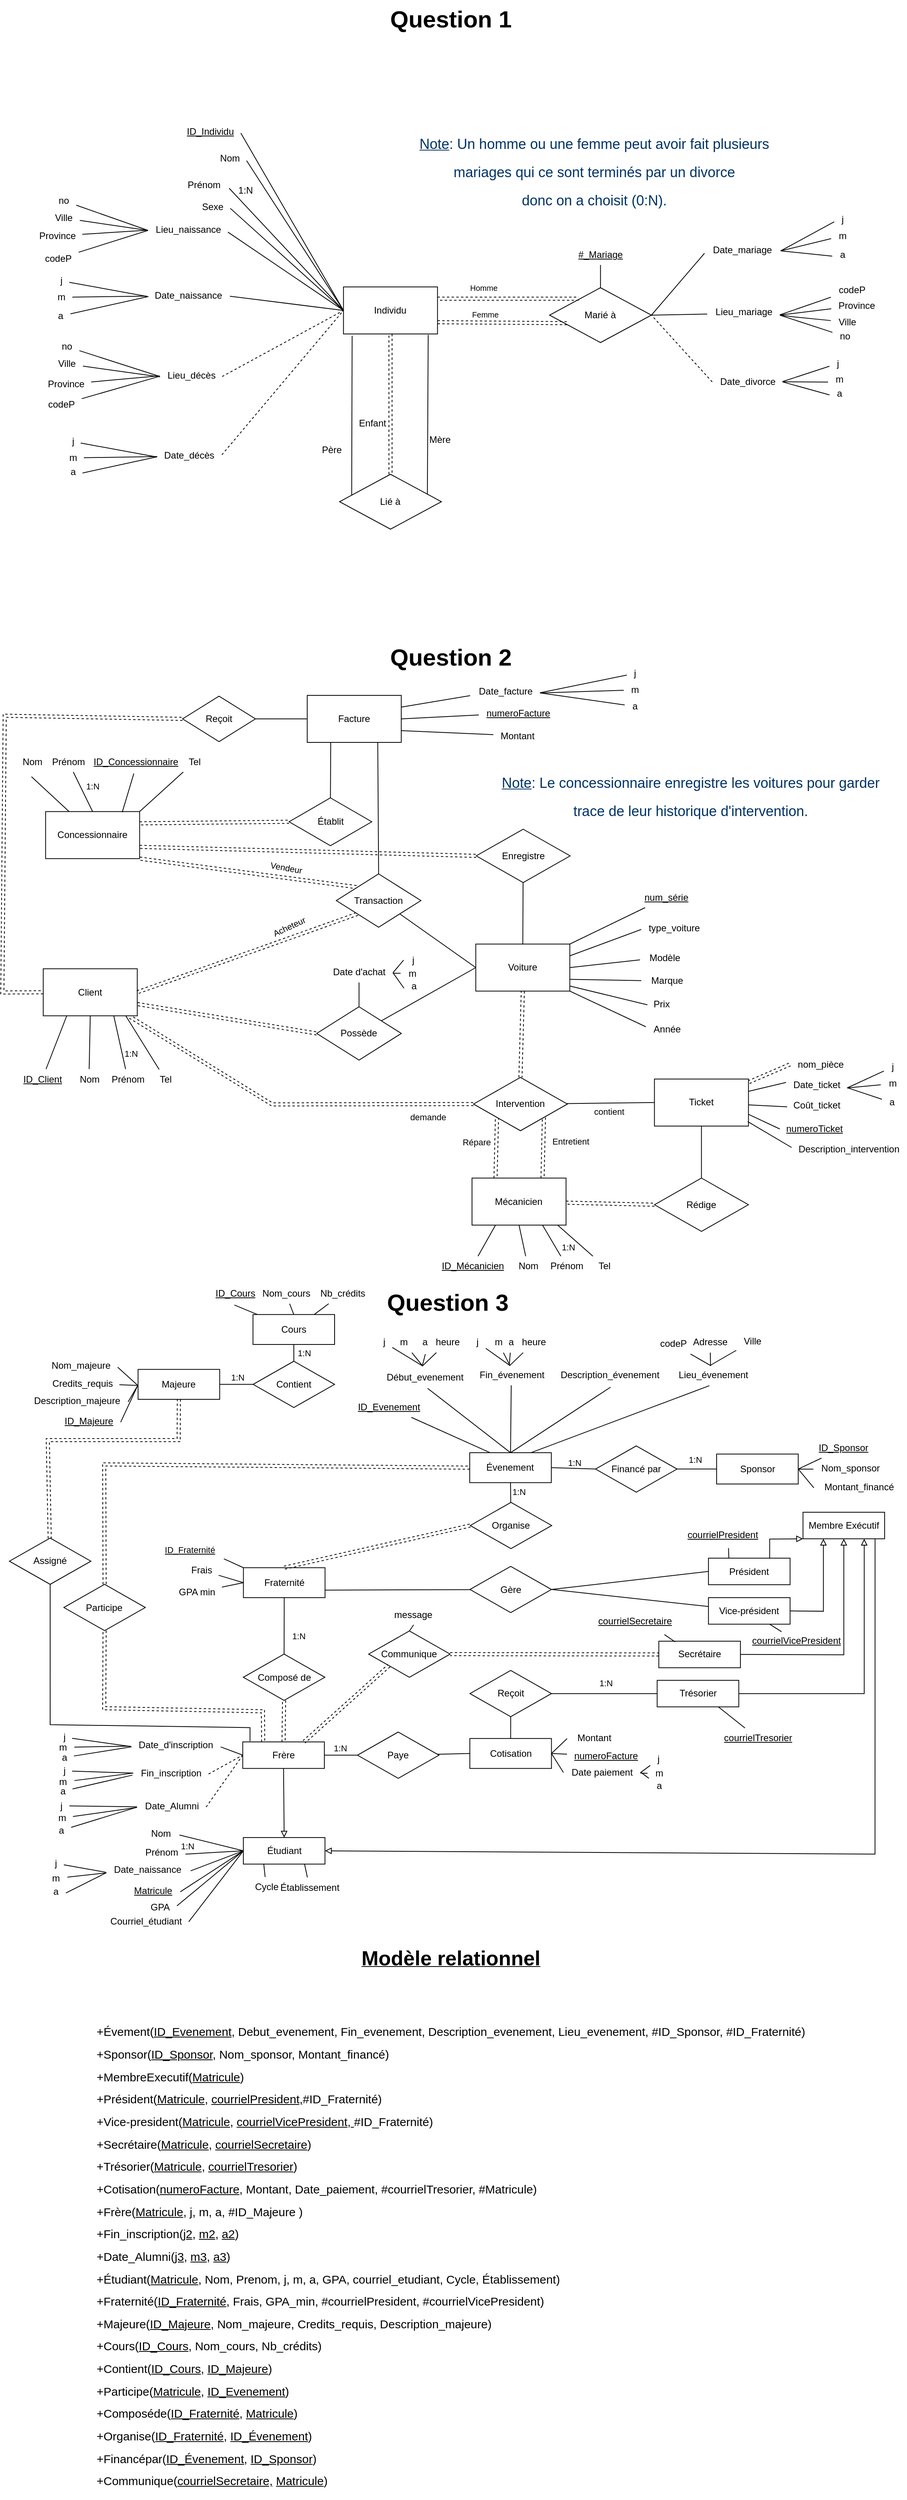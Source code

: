 <mxfile version="20.8.20" type="github" pages="2">
  <diagram id="C5RBs43oDa-KdzZeNtuy" name="Page-1">
    <mxGraphModel dx="1434" dy="1581" grid="0" gridSize="10" guides="1" tooltips="1" connect="1" arrows="1" fold="1" page="1" pageScale="1" pageWidth="1169" pageHeight="827" background="#ffffff" math="0" shadow="0">
      <root>
        <mxCell id="WIyWlLk6GJQsqaUBKTNV-0" />
        <mxCell id="WIyWlLk6GJQsqaUBKTNV-1" parent="WIyWlLk6GJQsqaUBKTNV-0" />
        <mxCell id="TLsfVrz0yq-yXyJu7jA5-1" value="Marié à" style="rhombus;whiteSpace=wrap;html=1;" parent="WIyWlLk6GJQsqaUBKTNV-1" vertex="1">
          <mxGeometry x="711.34" y="-443" width="130" height="70" as="geometry" />
        </mxCell>
        <mxCell id="TLsfVrz0yq-yXyJu7jA5-8" value="Date_mariage" style="text;html=1;align=center;verticalAlign=middle;resizable=0;points=[];autosize=1;strokeColor=none;fillColor=none;" parent="WIyWlLk6GJQsqaUBKTNV-1" vertex="1">
          <mxGeometry x="910.34" y="-504" width="93" height="26" as="geometry" />
        </mxCell>
        <mxCell id="TLsfVrz0yq-yXyJu7jA5-9" value="" style="endArrow=none;html=1;rounded=0;entryX=-0.014;entryY=0.659;entryDx=0;entryDy=0;entryPerimeter=0;exitX=1;exitY=0.5;exitDx=0;exitDy=0;" parent="WIyWlLk6GJQsqaUBKTNV-1" source="TLsfVrz0yq-yXyJu7jA5-1" target="TLsfVrz0yq-yXyJu7jA5-8" edge="1">
          <mxGeometry width="50" height="50" relative="1" as="geometry">
            <mxPoint x="714.34" y="-429" as="sourcePoint" />
            <mxPoint x="764.34" y="-479" as="targetPoint" />
          </mxGeometry>
        </mxCell>
        <mxCell id="TLsfVrz0yq-yXyJu7jA5-10" value="Lieu_mariage" style="text;html=1;align=center;verticalAlign=middle;resizable=0;points=[];autosize=1;strokeColor=none;fillColor=none;" parent="WIyWlLk6GJQsqaUBKTNV-1" vertex="1">
          <mxGeometry x="913.34" y="-425" width="91" height="26" as="geometry" />
        </mxCell>
        <mxCell id="TLsfVrz0yq-yXyJu7jA5-11" value="" style="endArrow=none;html=1;rounded=0;exitX=1;exitY=0.5;exitDx=0;exitDy=0;entryX=-0.009;entryY=0.6;entryDx=0;entryDy=0;entryPerimeter=0;" parent="WIyWlLk6GJQsqaUBKTNV-1" source="TLsfVrz0yq-yXyJu7jA5-1" target="TLsfVrz0yq-yXyJu7jA5-10" edge="1">
          <mxGeometry width="50" height="50" relative="1" as="geometry">
            <mxPoint x="774.34" y="-429" as="sourcePoint" />
            <mxPoint x="824.34" y="-479" as="targetPoint" />
          </mxGeometry>
        </mxCell>
        <mxCell id="TLsfVrz0yq-yXyJu7jA5-13" value="" style="endArrow=none;html=1;rounded=0;entryX=-0.012;entryY=0.615;entryDx=0;entryDy=0;entryPerimeter=0;" parent="WIyWlLk6GJQsqaUBKTNV-1" target="TLsfVrz0yq-yXyJu7jA5-130" edge="1">
          <mxGeometry width="50" height="50" relative="1" as="geometry">
            <mxPoint x="1006.34" y="-490" as="sourcePoint" />
            <mxPoint x="652.34" y="-567" as="targetPoint" />
          </mxGeometry>
        </mxCell>
        <mxCell id="TLsfVrz0yq-yXyJu7jA5-14" value="m" style="text;html=1;align=center;verticalAlign=middle;resizable=0;points=[];autosize=1;strokeColor=none;fillColor=none;" parent="WIyWlLk6GJQsqaUBKTNV-1" vertex="1">
          <mxGeometry x="1070.84" y="-522" width="29" height="26" as="geometry" />
        </mxCell>
        <mxCell id="TLsfVrz0yq-yXyJu7jA5-16" value="" style="endArrow=none;html=1;rounded=0;entryX=-0.004;entryY=0.63;entryDx=0;entryDy=0;entryPerimeter=0;" parent="WIyWlLk6GJQsqaUBKTNV-1" target="TLsfVrz0yq-yXyJu7jA5-14" edge="1">
          <mxGeometry width="50" height="50" relative="1" as="geometry">
            <mxPoint x="1006.34" y="-490" as="sourcePoint" />
            <mxPoint x="587.34" y="-540" as="targetPoint" />
          </mxGeometry>
        </mxCell>
        <mxCell id="TLsfVrz0yq-yXyJu7jA5-17" value="a" style="text;html=1;align=center;verticalAlign=middle;resizable=0;points=[];autosize=1;strokeColor=none;fillColor=none;" parent="WIyWlLk6GJQsqaUBKTNV-1" vertex="1">
          <mxGeometry x="1072.34" y="-498" width="25" height="26" as="geometry" />
        </mxCell>
        <mxCell id="TLsfVrz0yq-yXyJu7jA5-18" value="" style="endArrow=none;html=1;rounded=0;entryX=-0.008;entryY=0.568;entryDx=0;entryDy=0;entryPerimeter=0;" parent="WIyWlLk6GJQsqaUBKTNV-1" target="TLsfVrz0yq-yXyJu7jA5-17" edge="1">
          <mxGeometry width="50" height="50" relative="1" as="geometry">
            <mxPoint x="1006.34" y="-490" as="sourcePoint" />
            <mxPoint x="877.34" y="-620" as="targetPoint" />
          </mxGeometry>
        </mxCell>
        <mxCell id="TLsfVrz0yq-yXyJu7jA5-44" value="" style="shape=link;html=1;rounded=0;dashed=1;fontSize=10;fontColor=#B09646;endArrow=none;endFill=0;entryX=0.286;entryY=0.2;entryDx=0;entryDy=0;entryPerimeter=0;exitX=1;exitY=0.25;exitDx=0;exitDy=0;" parent="WIyWlLk6GJQsqaUBKTNV-1" source="TLsfVrz0yq-yXyJu7jA5-49" target="TLsfVrz0yq-yXyJu7jA5-1" edge="1">
          <mxGeometry relative="1" as="geometry">
            <mxPoint x="568.34" y="-430" as="sourcePoint" />
            <mxPoint x="708.34" y="-430" as="targetPoint" />
          </mxGeometry>
        </mxCell>
        <mxCell id="TLsfVrz0yq-yXyJu7jA5-46" value="Homme" style="edgeLabel;html=1;align=center;verticalAlign=middle;resizable=0;points=[];fontSize=10;fontColor=#000000;" parent="TLsfVrz0yq-yXyJu7jA5-44" vertex="1" connectable="0">
          <mxGeometry x="-0.162" y="1" relative="1" as="geometry">
            <mxPoint x="-17" y="-13" as="offset" />
          </mxGeometry>
        </mxCell>
        <mxCell id="TLsfVrz0yq-yXyJu7jA5-47" value="" style="shape=link;html=1;rounded=0;dashed=1;fontSize=10;fontColor=#B09646;endArrow=none;endFill=0;entryX=0.17;entryY=0.646;entryDx=0;entryDy=0;entryPerimeter=0;exitX=1;exitY=0.75;exitDx=0;exitDy=0;" parent="WIyWlLk6GJQsqaUBKTNV-1" source="TLsfVrz0yq-yXyJu7jA5-49" target="TLsfVrz0yq-yXyJu7jA5-1" edge="1">
          <mxGeometry relative="1" as="geometry">
            <mxPoint x="558.34" y="-398" as="sourcePoint" />
            <mxPoint x="720.85" y="-369.7" as="targetPoint" />
          </mxGeometry>
        </mxCell>
        <mxCell id="TLsfVrz0yq-yXyJu7jA5-48" value="Femme" style="edgeLabel;html=1;align=center;verticalAlign=middle;resizable=0;points=[];fontSize=10;fontColor=#000000;" parent="TLsfVrz0yq-yXyJu7jA5-47" vertex="1" connectable="0">
          <mxGeometry x="-0.162" y="1" relative="1" as="geometry">
            <mxPoint x="-9" y="-10" as="offset" />
          </mxGeometry>
        </mxCell>
        <mxCell id="TLsfVrz0yq-yXyJu7jA5-49" value="&lt;font style=&quot;font-size: 12px;&quot;&gt;Individu&lt;/font&gt;" style="rounded=0;whiteSpace=wrap;html=1;fontSize=10;fontColor=#000000;" parent="WIyWlLk6GJQsqaUBKTNV-1" vertex="1">
          <mxGeometry x="448.34" y="-444" width="120" height="60" as="geometry" />
        </mxCell>
        <mxCell id="TLsfVrz0yq-yXyJu7jA5-50" value="Nom" style="text;html=1;align=center;verticalAlign=middle;resizable=0;points=[];autosize=1;strokeColor=none;fillColor=none;fontSize=12;fontColor=#000000;" parent="WIyWlLk6GJQsqaUBKTNV-1" vertex="1">
          <mxGeometry x="280.34" y="-621" width="45" height="26" as="geometry" />
        </mxCell>
        <mxCell id="TLsfVrz0yq-yXyJu7jA5-51" value="" style="endArrow=none;html=1;rounded=0;fontSize=12;fontColor=#000000;entryX=0;entryY=0.5;entryDx=0;entryDy=0;exitX=0.985;exitY=0.611;exitDx=0;exitDy=0;exitPerimeter=0;" parent="WIyWlLk6GJQsqaUBKTNV-1" source="TLsfVrz0yq-yXyJu7jA5-50" target="TLsfVrz0yq-yXyJu7jA5-49" edge="1">
          <mxGeometry width="50" height="50" relative="1" as="geometry">
            <mxPoint x="398.34" y="-400" as="sourcePoint" />
            <mxPoint x="448.34" y="-450" as="targetPoint" />
          </mxGeometry>
        </mxCell>
        <mxCell id="TLsfVrz0yq-yXyJu7jA5-77" style="edgeStyle=none;rounded=0;orthogonalLoop=1;jettySize=auto;html=1;entryX=0;entryY=0.5;entryDx=0;entryDy=0;fontSize=12;fontColor=#000000;endArrow=none;endFill=0;exitX=1.021;exitY=0.658;exitDx=0;exitDy=0;exitPerimeter=0;" parent="WIyWlLk6GJQsqaUBKTNV-1" source="TLsfVrz0yq-yXyJu7jA5-54" target="TLsfVrz0yq-yXyJu7jA5-49" edge="1">
          <mxGeometry relative="1" as="geometry" />
        </mxCell>
        <mxCell id="TLsfVrz0yq-yXyJu7jA5-78" value="1:N" style="edgeLabel;html=1;align=center;verticalAlign=middle;resizable=0;points=[];fontSize=12;fontColor=#000000;" parent="TLsfVrz0yq-yXyJu7jA5-77" vertex="1" connectable="0">
          <mxGeometry x="0.227" y="1" relative="1" as="geometry">
            <mxPoint x="-70" y="-92" as="offset" />
          </mxGeometry>
        </mxCell>
        <mxCell id="TLsfVrz0yq-yXyJu7jA5-54" value="Prénom" style="text;html=1;align=center;verticalAlign=middle;resizable=0;points=[];autosize=1;strokeColor=none;fillColor=none;fontSize=12;fontColor=#000000;" parent="WIyWlLk6GJQsqaUBKTNV-1" vertex="1">
          <mxGeometry x="239.16" y="-587" width="62" height="26" as="geometry" />
        </mxCell>
        <mxCell id="TLsfVrz0yq-yXyJu7jA5-80" style="edgeStyle=none;rounded=0;orthogonalLoop=1;jettySize=auto;html=1;entryX=0;entryY=0.5;entryDx=0;entryDy=0;fontSize=12;fontColor=#000000;endArrow=none;endFill=0;exitX=1.009;exitY=0.565;exitDx=0;exitDy=0;exitPerimeter=0;" parent="WIyWlLk6GJQsqaUBKTNV-1" source="TLsfVrz0yq-yXyJu7jA5-79" target="TLsfVrz0yq-yXyJu7jA5-49" edge="1">
          <mxGeometry relative="1" as="geometry" />
        </mxCell>
        <mxCell id="TLsfVrz0yq-yXyJu7jA5-79" value="Sexe" style="text;html=1;align=center;verticalAlign=middle;resizable=0;points=[];autosize=1;strokeColor=none;fillColor=none;fontSize=12;fontColor=#000000;" parent="WIyWlLk6GJQsqaUBKTNV-1" vertex="1">
          <mxGeometry x="258.45" y="-559" width="45" height="26" as="geometry" />
        </mxCell>
        <mxCell id="TLsfVrz0yq-yXyJu7jA5-82" style="edgeStyle=none;rounded=0;orthogonalLoop=1;jettySize=auto;html=1;entryX=0;entryY=0.5;entryDx=0;entryDy=0;fontSize=12;fontColor=#000000;endArrow=none;endFill=0;exitX=1.005;exitY=0.611;exitDx=0;exitDy=0;exitPerimeter=0;" parent="WIyWlLk6GJQsqaUBKTNV-1" source="TLsfVrz0yq-yXyJu7jA5-81" target="TLsfVrz0yq-yXyJu7jA5-49" edge="1">
          <mxGeometry relative="1" as="geometry" />
        </mxCell>
        <mxCell id="TLsfVrz0yq-yXyJu7jA5-81" value="Lieu_naissance" style="text;html=1;align=center;verticalAlign=middle;resizable=0;points=[];autosize=1;strokeColor=none;fillColor=none;fontSize=12;fontColor=#000000;" parent="WIyWlLk6GJQsqaUBKTNV-1" vertex="1">
          <mxGeometry x="199.34" y="-529.83" width="101" height="26" as="geometry" />
        </mxCell>
        <mxCell id="TLsfVrz0yq-yXyJu7jA5-87" style="edgeStyle=none;rounded=0;orthogonalLoop=1;jettySize=auto;html=1;fontSize=12;fontColor=#000000;endArrow=none;endFill=0;exitX=1.002;exitY=0.544;exitDx=0;exitDy=0;exitPerimeter=0;dashed=1;entryX=0;entryY=0.5;entryDx=0;entryDy=0;" parent="WIyWlLk6GJQsqaUBKTNV-1" source="TLsfVrz0yq-yXyJu7jA5-86" target="TLsfVrz0yq-yXyJu7jA5-49" edge="1">
          <mxGeometry relative="1" as="geometry">
            <mxPoint x="448.65" y="-397.276" as="targetPoint" />
          </mxGeometry>
        </mxCell>
        <mxCell id="TLsfVrz0yq-yXyJu7jA5-86" value="Lieu_décès" style="text;html=1;align=center;verticalAlign=middle;resizable=0;points=[];autosize=1;strokeColor=none;fillColor=none;fontSize=12;fontColor=#000000;" parent="WIyWlLk6GJQsqaUBKTNV-1" vertex="1">
          <mxGeometry x="214.34" y="-343.83" width="79" height="26" as="geometry" />
        </mxCell>
        <mxCell id="TLsfVrz0yq-yXyJu7jA5-89" style="edgeStyle=none;rounded=0;orthogonalLoop=1;jettySize=auto;html=1;entryX=0;entryY=0.5;entryDx=0;entryDy=0;fontSize=12;fontColor=#000000;endArrow=none;endFill=0;exitX=1.01;exitY=0.525;exitDx=0;exitDy=0;exitPerimeter=0;" parent="WIyWlLk6GJQsqaUBKTNV-1" source="TLsfVrz0yq-yXyJu7jA5-88" target="TLsfVrz0yq-yXyJu7jA5-49" edge="1">
          <mxGeometry relative="1" as="geometry" />
        </mxCell>
        <mxCell id="TLsfVrz0yq-yXyJu7jA5-88" value="Date_naissance" style="text;html=1;align=center;verticalAlign=middle;resizable=0;points=[];autosize=1;strokeColor=none;fillColor=none;fontSize=12;fontColor=#000000;" parent="WIyWlLk6GJQsqaUBKTNV-1" vertex="1">
          <mxGeometry x="198.34" y="-445.83" width="104" height="26" as="geometry" />
        </mxCell>
        <mxCell id="TLsfVrz0yq-yXyJu7jA5-93" style="edgeStyle=none;rounded=0;orthogonalLoop=1;jettySize=auto;html=1;entryX=0.092;entryY=1.038;entryDx=0;entryDy=0;fontSize=12;fontColor=#000000;endArrow=none;endFill=0;exitX=0.119;exitY=0.394;exitDx=0;exitDy=0;exitPerimeter=0;entryPerimeter=0;" parent="WIyWlLk6GJQsqaUBKTNV-1" source="TLsfVrz0yq-yXyJu7jA5-91" target="TLsfVrz0yq-yXyJu7jA5-49" edge="1">
          <mxGeometry relative="1" as="geometry" />
        </mxCell>
        <mxCell id="TLsfVrz0yq-yXyJu7jA5-98" value="Père" style="edgeLabel;html=1;align=center;verticalAlign=middle;resizable=0;points=[];fontSize=12;fontColor=#000000;" parent="TLsfVrz0yq-yXyJu7jA5-93" vertex="1" connectable="0">
          <mxGeometry x="-0.357" relative="1" as="geometry">
            <mxPoint x="-26" y="7" as="offset" />
          </mxGeometry>
        </mxCell>
        <mxCell id="TLsfVrz0yq-yXyJu7jA5-94" style="edgeStyle=none;rounded=0;orthogonalLoop=1;jettySize=auto;html=1;exitX=0.862;exitY=0.369;exitDx=0;exitDy=0;entryX=0.901;entryY=1.019;entryDx=0;entryDy=0;fontSize=12;fontColor=#000000;endArrow=none;endFill=0;entryPerimeter=0;exitPerimeter=0;" parent="WIyWlLk6GJQsqaUBKTNV-1" source="TLsfVrz0yq-yXyJu7jA5-91" target="TLsfVrz0yq-yXyJu7jA5-49" edge="1">
          <mxGeometry relative="1" as="geometry" />
        </mxCell>
        <mxCell id="TLsfVrz0yq-yXyJu7jA5-100" value="Mère" style="edgeLabel;html=1;align=center;verticalAlign=middle;resizable=0;points=[];fontSize=12;fontColor=#000000;" parent="TLsfVrz0yq-yXyJu7jA5-94" vertex="1" connectable="0">
          <mxGeometry x="-0.114" y="-1" relative="1" as="geometry">
            <mxPoint x="14" y="20" as="offset" />
          </mxGeometry>
        </mxCell>
        <mxCell id="TLsfVrz0yq-yXyJu7jA5-102" style="edgeStyle=none;rounded=0;orthogonalLoop=1;jettySize=auto;html=1;entryX=0.5;entryY=1;entryDx=0;entryDy=0;fontSize=12;fontColor=#000000;endArrow=none;endFill=0;dashed=1;shape=link;" parent="WIyWlLk6GJQsqaUBKTNV-1" source="TLsfVrz0yq-yXyJu7jA5-91" target="TLsfVrz0yq-yXyJu7jA5-49" edge="1">
          <mxGeometry relative="1" as="geometry" />
        </mxCell>
        <mxCell id="TLsfVrz0yq-yXyJu7jA5-104" value="Enfant" style="edgeLabel;html=1;align=center;verticalAlign=middle;resizable=0;points=[];fontSize=12;fontColor=#000000;" parent="TLsfVrz0yq-yXyJu7jA5-102" vertex="1" connectable="0">
          <mxGeometry x="-0.109" y="1" relative="1" as="geometry">
            <mxPoint x="-23" y="14" as="offset" />
          </mxGeometry>
        </mxCell>
        <mxCell id="TLsfVrz0yq-yXyJu7jA5-91" value="Lié à" style="rhombus;whiteSpace=wrap;html=1;" parent="WIyWlLk6GJQsqaUBKTNV-1" vertex="1">
          <mxGeometry x="443.34" y="-205" width="130" height="70" as="geometry" />
        </mxCell>
        <mxCell id="TLsfVrz0yq-yXyJu7jA5-109" style="edgeStyle=none;rounded=0;orthogonalLoop=1;jettySize=auto;html=1;entryX=-0.008;entryY=0.526;entryDx=0;entryDy=0;entryPerimeter=0;fontSize=12;fontColor=#000000;endArrow=none;endFill=0;" parent="WIyWlLk6GJQsqaUBKTNV-1" source="TLsfVrz0yq-yXyJu7jA5-106" target="TLsfVrz0yq-yXyJu7jA5-81" edge="1">
          <mxGeometry relative="1" as="geometry" />
        </mxCell>
        <mxCell id="TLsfVrz0yq-yXyJu7jA5-106" value="Ville" style="text;html=1;align=center;verticalAlign=middle;resizable=0;points=[];autosize=1;strokeColor=none;fillColor=none;fontSize=12;fontColor=#000000;" parent="WIyWlLk6GJQsqaUBKTNV-1" vertex="1">
          <mxGeometry x="70.84" y="-544.83" width="41" height="26" as="geometry" />
        </mxCell>
        <mxCell id="TLsfVrz0yq-yXyJu7jA5-110" style="edgeStyle=none;rounded=0;orthogonalLoop=1;jettySize=auto;html=1;fontSize=12;fontColor=#000000;endArrow=none;endFill=0;entryX=-0.012;entryY=0.516;entryDx=0;entryDy=0;entryPerimeter=0;" parent="WIyWlLk6GJQsqaUBKTNV-1" source="TLsfVrz0yq-yXyJu7jA5-107" target="TLsfVrz0yq-yXyJu7jA5-81" edge="1">
          <mxGeometry relative="1" as="geometry">
            <mxPoint x="177.34" y="-513" as="targetPoint" />
          </mxGeometry>
        </mxCell>
        <mxCell id="TLsfVrz0yq-yXyJu7jA5-107" value="Province" style="text;html=1;align=center;verticalAlign=middle;resizable=0;points=[];autosize=1;strokeColor=none;fillColor=none;fontSize=12;fontColor=#000000;" parent="WIyWlLk6GJQsqaUBKTNV-1" vertex="1">
          <mxGeometry x="50" y="-522" width="65" height="26" as="geometry" />
        </mxCell>
        <mxCell id="TLsfVrz0yq-yXyJu7jA5-111" style="edgeStyle=none;rounded=0;orthogonalLoop=1;jettySize=auto;html=1;entryX=-0.003;entryY=0.526;entryDx=0;entryDy=0;entryPerimeter=0;fontSize=12;fontColor=#000000;endArrow=none;endFill=0;" parent="WIyWlLk6GJQsqaUBKTNV-1" source="TLsfVrz0yq-yXyJu7jA5-108" target="TLsfVrz0yq-yXyJu7jA5-81" edge="1">
          <mxGeometry relative="1" as="geometry" />
        </mxCell>
        <mxCell id="TLsfVrz0yq-yXyJu7jA5-108" value="codeP" style="text;html=1;align=center;verticalAlign=middle;resizable=0;points=[];autosize=1;strokeColor=none;fillColor=none;fontSize=12;fontColor=#000000;" parent="WIyWlLk6GJQsqaUBKTNV-1" vertex="1">
          <mxGeometry x="57.34" y="-492.83" width="53" height="26" as="geometry" />
        </mxCell>
        <mxCell id="TLsfVrz0yq-yXyJu7jA5-117" style="edgeStyle=none;rounded=0;orthogonalLoop=1;jettySize=auto;html=1;fontSize=12;fontColor=#000000;endArrow=none;endFill=0;entryX=-0.008;entryY=0.522;entryDx=0;entryDy=0;entryPerimeter=0;" parent="WIyWlLk6GJQsqaUBKTNV-1" source="TLsfVrz0yq-yXyJu7jA5-116" target="TLsfVrz0yq-yXyJu7jA5-81" edge="1">
          <mxGeometry relative="1" as="geometry">
            <mxPoint x="189.34" y="-526" as="targetPoint" />
          </mxGeometry>
        </mxCell>
        <mxCell id="TLsfVrz0yq-yXyJu7jA5-116" value="no" style="text;html=1;align=center;verticalAlign=middle;resizable=0;points=[];autosize=1;strokeColor=none;fillColor=none;fontSize=12;fontColor=#000000;" parent="WIyWlLk6GJQsqaUBKTNV-1" vertex="1">
          <mxGeometry x="75.34" y="-566.83" width="32" height="26" as="geometry" />
        </mxCell>
        <mxCell id="TLsfVrz0yq-yXyJu7jA5-124" style="edgeStyle=none;rounded=0;orthogonalLoop=1;jettySize=auto;html=1;fontSize=12;fontColor=#000000;endArrow=none;endFill=0;entryX=1.01;entryY=0.647;entryDx=0;entryDy=0;entryPerimeter=0;" parent="WIyWlLk6GJQsqaUBKTNV-1" source="TLsfVrz0yq-yXyJu7jA5-118" target="TLsfVrz0yq-yXyJu7jA5-10" edge="1">
          <mxGeometry relative="1" as="geometry">
            <mxPoint x="1016.34" y="-409" as="targetPoint" />
            <Array as="points">
              <mxPoint x="1021.34" y="-406" />
            </Array>
          </mxGeometry>
        </mxCell>
        <mxCell id="TLsfVrz0yq-yXyJu7jA5-118" value="Ville" style="text;html=1;align=center;verticalAlign=middle;resizable=0;points=[];autosize=1;strokeColor=none;fillColor=none;fontSize=12;fontColor=#000000;" parent="WIyWlLk6GJQsqaUBKTNV-1" vertex="1">
          <mxGeometry x="1070.34" y="-412" width="41" height="26" as="geometry" />
        </mxCell>
        <mxCell id="TLsfVrz0yq-yXyJu7jA5-123" style="edgeStyle=none;rounded=0;orthogonalLoop=1;jettySize=auto;html=1;fontSize=12;fontColor=#000000;endArrow=none;endFill=0;entryX=1.01;entryY=0.647;entryDx=0;entryDy=0;entryPerimeter=0;" parent="WIyWlLk6GJQsqaUBKTNV-1" source="TLsfVrz0yq-yXyJu7jA5-119" target="TLsfVrz0yq-yXyJu7jA5-10" edge="1">
          <mxGeometry relative="1" as="geometry">
            <mxPoint x="1011.34" y="-410" as="targetPoint" />
          </mxGeometry>
        </mxCell>
        <mxCell id="TLsfVrz0yq-yXyJu7jA5-119" value="Province" style="text;html=1;align=center;verticalAlign=middle;resizable=0;points=[];autosize=1;strokeColor=none;fillColor=none;fontSize=12;fontColor=#000000;" parent="WIyWlLk6GJQsqaUBKTNV-1" vertex="1">
          <mxGeometry x="1070.84" y="-433" width="65" height="26" as="geometry" />
        </mxCell>
        <mxCell id="TLsfVrz0yq-yXyJu7jA5-122" style="edgeStyle=none;rounded=0;orthogonalLoop=1;jettySize=auto;html=1;fontSize=12;fontColor=#000000;endArrow=none;endFill=0;entryX=1.01;entryY=0.639;entryDx=0;entryDy=0;entryPerimeter=0;" parent="WIyWlLk6GJQsqaUBKTNV-1" source="TLsfVrz0yq-yXyJu7jA5-120" target="TLsfVrz0yq-yXyJu7jA5-10" edge="1">
          <mxGeometry relative="1" as="geometry">
            <mxPoint x="1007.34" y="-410" as="targetPoint" />
            <Array as="points" />
          </mxGeometry>
        </mxCell>
        <mxCell id="TLsfVrz0yq-yXyJu7jA5-120" value="codeP" style="text;html=1;align=center;verticalAlign=middle;resizable=0;points=[];autosize=1;strokeColor=none;fillColor=none;fontSize=12;fontColor=#000000;" parent="WIyWlLk6GJQsqaUBKTNV-1" vertex="1">
          <mxGeometry x="1070.34" y="-453" width="53" height="26" as="geometry" />
        </mxCell>
        <mxCell id="TLsfVrz0yq-yXyJu7jA5-125" style="edgeStyle=none;rounded=0;orthogonalLoop=1;jettySize=auto;html=1;fontSize=12;fontColor=#000000;endArrow=none;endFill=0;entryX=1.01;entryY=0.655;entryDx=0;entryDy=0;entryPerimeter=0;" parent="WIyWlLk6GJQsqaUBKTNV-1" source="TLsfVrz0yq-yXyJu7jA5-121" target="TLsfVrz0yq-yXyJu7jA5-10" edge="1">
          <mxGeometry relative="1" as="geometry">
            <mxPoint x="1006.34" y="-407" as="targetPoint" />
          </mxGeometry>
        </mxCell>
        <mxCell id="TLsfVrz0yq-yXyJu7jA5-121" value="no" style="text;html=1;align=center;verticalAlign=middle;resizable=0;points=[];autosize=1;strokeColor=none;fillColor=none;fontSize=12;fontColor=#000000;" parent="WIyWlLk6GJQsqaUBKTNV-1" vertex="1">
          <mxGeometry x="1072.34" y="-393.83" width="32" height="26" as="geometry" />
        </mxCell>
        <mxCell id="TLsfVrz0yq-yXyJu7jA5-130" value="j" style="text;html=1;align=center;verticalAlign=middle;resizable=0;points=[];autosize=1;strokeColor=none;fillColor=none;fontSize=12;fontColor=#000000;" parent="WIyWlLk6GJQsqaUBKTNV-1" vertex="1">
          <mxGeometry x="1074.84" y="-543" width="21" height="26" as="geometry" />
        </mxCell>
        <mxCell id="TLsfVrz0yq-yXyJu7jA5-135" style="edgeStyle=none;rounded=0;orthogonalLoop=1;jettySize=auto;html=1;entryX=1;entryY=0.5;entryDx=0;entryDy=0;dashed=1;fontSize=12;fontColor=#000000;endArrow=none;endFill=0;exitX=-0.005;exitY=0.505;exitDx=0;exitDy=0;exitPerimeter=0;" parent="WIyWlLk6GJQsqaUBKTNV-1" source="TLsfVrz0yq-yXyJu7jA5-134" target="TLsfVrz0yq-yXyJu7jA5-1" edge="1">
          <mxGeometry relative="1" as="geometry" />
        </mxCell>
        <mxCell id="TLsfVrz0yq-yXyJu7jA5-134" value="Date_divorce" style="text;html=1;align=center;verticalAlign=middle;resizable=0;points=[];autosize=1;strokeColor=none;fillColor=none;" parent="WIyWlLk6GJQsqaUBKTNV-1" vertex="1">
          <mxGeometry x="919.34" y="-336" width="89" height="26" as="geometry" />
        </mxCell>
        <mxCell id="TLsfVrz0yq-yXyJu7jA5-136" value="" style="endArrow=none;html=1;rounded=0;entryX=-0.012;entryY=0.615;entryDx=0;entryDy=0;entryPerimeter=0;exitX=1.003;exitY=0.489;exitDx=0;exitDy=0;exitPerimeter=0;" parent="WIyWlLk6GJQsqaUBKTNV-1" source="TLsfVrz0yq-yXyJu7jA5-134" target="TLsfVrz0yq-yXyJu7jA5-141" edge="1">
          <mxGeometry width="50" height="50" relative="1" as="geometry">
            <mxPoint x="1013.34" y="-319" as="sourcePoint" />
            <mxPoint x="646.34" y="-397" as="targetPoint" />
          </mxGeometry>
        </mxCell>
        <mxCell id="TLsfVrz0yq-yXyJu7jA5-137" value="m" style="text;html=1;align=center;verticalAlign=middle;resizable=0;points=[];autosize=1;strokeColor=none;fillColor=none;" parent="WIyWlLk6GJQsqaUBKTNV-1" vertex="1">
          <mxGeometry x="1066.84" y="-339" width="29" height="26" as="geometry" />
        </mxCell>
        <mxCell id="TLsfVrz0yq-yXyJu7jA5-138" value="" style="endArrow=none;html=1;rounded=0;entryX=-0.004;entryY=0.63;entryDx=0;entryDy=0;entryPerimeter=0;exitX=1.003;exitY=0.5;exitDx=0;exitDy=0;exitPerimeter=0;" parent="WIyWlLk6GJQsqaUBKTNV-1" source="TLsfVrz0yq-yXyJu7jA5-134" target="TLsfVrz0yq-yXyJu7jA5-137" edge="1">
          <mxGeometry width="50" height="50" relative="1" as="geometry">
            <mxPoint x="1019.34" y="-320" as="sourcePoint" />
            <mxPoint x="581.34" y="-370" as="targetPoint" />
          </mxGeometry>
        </mxCell>
        <mxCell id="TLsfVrz0yq-yXyJu7jA5-139" value="a" style="text;html=1;align=center;verticalAlign=middle;resizable=0;points=[];autosize=1;strokeColor=none;fillColor=none;" parent="WIyWlLk6GJQsqaUBKTNV-1" vertex="1">
          <mxGeometry x="1068.84" y="-321" width="25" height="26" as="geometry" />
        </mxCell>
        <mxCell id="TLsfVrz0yq-yXyJu7jA5-140" value="" style="endArrow=none;html=1;rounded=0;entryX=-0.008;entryY=0.568;entryDx=0;entryDy=0;entryPerimeter=0;exitX=1.005;exitY=0.507;exitDx=0;exitDy=0;exitPerimeter=0;" parent="WIyWlLk6GJQsqaUBKTNV-1" source="TLsfVrz0yq-yXyJu7jA5-134" target="TLsfVrz0yq-yXyJu7jA5-139" edge="1">
          <mxGeometry width="50" height="50" relative="1" as="geometry">
            <mxPoint x="1017.34" y="-316" as="sourcePoint" />
            <mxPoint x="871.34" y="-450" as="targetPoint" />
          </mxGeometry>
        </mxCell>
        <mxCell id="TLsfVrz0yq-yXyJu7jA5-141" value="j" style="text;html=1;align=center;verticalAlign=middle;resizable=0;points=[];autosize=1;strokeColor=none;fillColor=none;fontSize=12;fontColor=#000000;" parent="WIyWlLk6GJQsqaUBKTNV-1" vertex="1">
          <mxGeometry x="1068.84" y="-358.83" width="21" height="26" as="geometry" />
        </mxCell>
        <mxCell id="q3S81RTZLH9Rm7Bedyzz-1" style="rounded=0;orthogonalLoop=1;jettySize=auto;html=1;entryX=0;entryY=0.5;entryDx=0;entryDy=0;exitX=1.01;exitY=0.462;exitDx=0;exitDy=0;exitPerimeter=0;dashed=1;endArrow=none;endFill=0;" parent="WIyWlLk6GJQsqaUBKTNV-1" source="q3S81RTZLH9Rm7Bedyzz-0" target="TLsfVrz0yq-yXyJu7jA5-49" edge="1">
          <mxGeometry relative="1" as="geometry" />
        </mxCell>
        <mxCell id="q3S81RTZLH9Rm7Bedyzz-0" value="Date_décès" style="text;html=1;align=center;verticalAlign=middle;resizable=0;points=[];autosize=1;strokeColor=none;fillColor=none;fontSize=12;fontColor=#000000;" parent="WIyWlLk6GJQsqaUBKTNV-1" vertex="1">
          <mxGeometry x="210.34" y="-241.83" width="82" height="26" as="geometry" />
        </mxCell>
        <mxCell id="q3S81RTZLH9Rm7Bedyzz-2" style="edgeStyle=none;rounded=0;orthogonalLoop=1;jettySize=auto;html=1;entryX=-0.001;entryY=0.562;entryDx=0;entryDy=0;entryPerimeter=0;fontSize=12;fontColor=#000000;endArrow=none;endFill=0;" parent="WIyWlLk6GJQsqaUBKTNV-1" source="q3S81RTZLH9Rm7Bedyzz-3" target="TLsfVrz0yq-yXyJu7jA5-86" edge="1">
          <mxGeometry relative="1" as="geometry">
            <mxPoint x="192.38" y="-330.154" as="targetPoint" />
          </mxGeometry>
        </mxCell>
        <mxCell id="q3S81RTZLH9Rm7Bedyzz-3" value="Ville" style="text;html=1;align=center;verticalAlign=middle;resizable=0;points=[];autosize=1;strokeColor=none;fillColor=none;fontSize=12;fontColor=#000000;" parent="WIyWlLk6GJQsqaUBKTNV-1" vertex="1">
          <mxGeometry x="74.84" y="-358.83" width="41" height="26" as="geometry" />
        </mxCell>
        <mxCell id="q3S81RTZLH9Rm7Bedyzz-4" style="edgeStyle=none;rounded=0;orthogonalLoop=1;jettySize=auto;html=1;entryX=-0.009;entryY=0.509;entryDx=0;entryDy=0;entryPerimeter=0;fontSize=12;fontColor=#000000;endArrow=none;endFill=0;" parent="WIyWlLk6GJQsqaUBKTNV-1" source="q3S81RTZLH9Rm7Bedyzz-5" target="TLsfVrz0yq-yXyJu7jA5-86" edge="1">
          <mxGeometry relative="1" as="geometry">
            <mxPoint x="191.66" y="-330.83" as="targetPoint" />
          </mxGeometry>
        </mxCell>
        <mxCell id="q3S81RTZLH9Rm7Bedyzz-5" value="Province" style="text;html=1;align=center;verticalAlign=middle;resizable=0;points=[];autosize=1;strokeColor=none;fillColor=none;fontSize=12;fontColor=#000000;" parent="WIyWlLk6GJQsqaUBKTNV-1" vertex="1">
          <mxGeometry x="61.34" y="-332.83" width="65" height="26" as="geometry" />
        </mxCell>
        <mxCell id="q3S81RTZLH9Rm7Bedyzz-6" style="edgeStyle=none;rounded=0;orthogonalLoop=1;jettySize=auto;html=1;entryX=-0.011;entryY=0.535;entryDx=0;entryDy=0;entryPerimeter=0;fontSize=12;fontColor=#000000;endArrow=none;endFill=0;" parent="WIyWlLk6GJQsqaUBKTNV-1" source="q3S81RTZLH9Rm7Bedyzz-7" target="TLsfVrz0yq-yXyJu7jA5-86" edge="1">
          <mxGeometry relative="1" as="geometry">
            <mxPoint x="192.98" y="-330.154" as="targetPoint" />
          </mxGeometry>
        </mxCell>
        <mxCell id="q3S81RTZLH9Rm7Bedyzz-7" value="codeP" style="text;html=1;align=center;verticalAlign=middle;resizable=0;points=[];autosize=1;strokeColor=none;fillColor=none;fontSize=12;fontColor=#000000;" parent="WIyWlLk6GJQsqaUBKTNV-1" vertex="1">
          <mxGeometry x="61.34" y="-306.83" width="53" height="26" as="geometry" />
        </mxCell>
        <mxCell id="q3S81RTZLH9Rm7Bedyzz-8" style="edgeStyle=none;rounded=0;orthogonalLoop=1;jettySize=auto;html=1;entryX=-0.01;entryY=0.538;entryDx=0;entryDy=0;entryPerimeter=0;fontSize=12;fontColor=#000000;endArrow=none;endFill=0;" parent="WIyWlLk6GJQsqaUBKTNV-1" source="q3S81RTZLH9Rm7Bedyzz-9" target="TLsfVrz0yq-yXyJu7jA5-86" edge="1">
          <mxGeometry relative="1" as="geometry">
            <mxPoint x="191.54" y="-329.322" as="targetPoint" />
          </mxGeometry>
        </mxCell>
        <mxCell id="q3S81RTZLH9Rm7Bedyzz-9" value="no" style="text;html=1;align=center;verticalAlign=middle;resizable=0;points=[];autosize=1;strokeColor=none;fillColor=none;fontSize=12;fontColor=#000000;" parent="WIyWlLk6GJQsqaUBKTNV-1" vertex="1">
          <mxGeometry x="79.34" y="-380.83" width="32" height="26" as="geometry" />
        </mxCell>
        <mxCell id="q3S81RTZLH9Rm7Bedyzz-14" style="edgeStyle=none;rounded=0;orthogonalLoop=1;jettySize=auto;html=1;entryX=-0.009;entryY=0.524;entryDx=0;entryDy=0;entryPerimeter=0;endArrow=none;endFill=0;" parent="WIyWlLk6GJQsqaUBKTNV-1" source="q3S81RTZLH9Rm7Bedyzz-10" target="TLsfVrz0yq-yXyJu7jA5-88" edge="1">
          <mxGeometry relative="1" as="geometry" />
        </mxCell>
        <mxCell id="q3S81RTZLH9Rm7Bedyzz-10" value="m" style="text;html=1;align=center;verticalAlign=middle;resizable=0;points=[];autosize=1;strokeColor=none;fillColor=none;" parent="WIyWlLk6GJQsqaUBKTNV-1" vertex="1">
          <mxGeometry x="73.34" y="-443.83" width="29" height="26" as="geometry" />
        </mxCell>
        <mxCell id="q3S81RTZLH9Rm7Bedyzz-15" style="edgeStyle=none;rounded=0;orthogonalLoop=1;jettySize=auto;html=1;entryX=0.011;entryY=0.542;entryDx=0;entryDy=0;entryPerimeter=0;endArrow=none;endFill=0;" parent="WIyWlLk6GJQsqaUBKTNV-1" source="q3S81RTZLH9Rm7Bedyzz-11" target="TLsfVrz0yq-yXyJu7jA5-88" edge="1">
          <mxGeometry relative="1" as="geometry" />
        </mxCell>
        <mxCell id="q3S81RTZLH9Rm7Bedyzz-11" value="a" style="text;html=1;align=center;verticalAlign=middle;resizable=0;points=[];autosize=1;strokeColor=none;fillColor=none;" parent="WIyWlLk6GJQsqaUBKTNV-1" vertex="1">
          <mxGeometry x="74.84" y="-419.83" width="25" height="26" as="geometry" />
        </mxCell>
        <mxCell id="q3S81RTZLH9Rm7Bedyzz-13" style="edgeStyle=none;rounded=0;orthogonalLoop=1;jettySize=auto;html=1;entryX=-0.001;entryY=0.542;entryDx=0;entryDy=0;entryPerimeter=0;endArrow=none;endFill=0;" parent="WIyWlLk6GJQsqaUBKTNV-1" source="q3S81RTZLH9Rm7Bedyzz-12" target="TLsfVrz0yq-yXyJu7jA5-88" edge="1">
          <mxGeometry relative="1" as="geometry" />
        </mxCell>
        <mxCell id="q3S81RTZLH9Rm7Bedyzz-12" value="j" style="text;html=1;align=center;verticalAlign=middle;resizable=0;points=[];autosize=1;strokeColor=none;fillColor=none;fontSize=12;fontColor=#000000;" parent="WIyWlLk6GJQsqaUBKTNV-1" vertex="1">
          <mxGeometry x="77.34" y="-464.83" width="21" height="26" as="geometry" />
        </mxCell>
        <mxCell id="q3S81RTZLH9Rm7Bedyzz-16" style="edgeStyle=none;rounded=0;orthogonalLoop=1;jettySize=auto;html=1;entryX=0.005;entryY=0.544;entryDx=0;entryDy=0;entryPerimeter=0;endArrow=none;endFill=0;" parent="WIyWlLk6GJQsqaUBKTNV-1" source="q3S81RTZLH9Rm7Bedyzz-17" target="q3S81RTZLH9Rm7Bedyzz-0" edge="1">
          <mxGeometry relative="1" as="geometry">
            <mxPoint x="202.902" y="-227.206" as="targetPoint" />
          </mxGeometry>
        </mxCell>
        <mxCell id="q3S81RTZLH9Rm7Bedyzz-17" value="m" style="text;html=1;align=center;verticalAlign=middle;resizable=0;points=[];autosize=1;strokeColor=none;fillColor=none;" parent="WIyWlLk6GJQsqaUBKTNV-1" vertex="1">
          <mxGeometry x="88" y="-238.83" width="29" height="26" as="geometry" />
        </mxCell>
        <mxCell id="q3S81RTZLH9Rm7Bedyzz-18" style="edgeStyle=none;rounded=0;orthogonalLoop=1;jettySize=auto;html=1;entryX=-0.002;entryY=0.562;entryDx=0;entryDy=0;entryPerimeter=0;endArrow=none;endFill=0;exitX=1.013;exitY=0.551;exitDx=0;exitDy=0;exitPerimeter=0;" parent="WIyWlLk6GJQsqaUBKTNV-1" source="q3S81RTZLH9Rm7Bedyzz-19" target="q3S81RTZLH9Rm7Bedyzz-0" edge="1">
          <mxGeometry relative="1" as="geometry">
            <mxPoint x="205.342" y="-226.738" as="targetPoint" />
            <mxPoint x="114.5" y="-204.999" as="sourcePoint" />
          </mxGeometry>
        </mxCell>
        <mxCell id="q3S81RTZLH9Rm7Bedyzz-19" value="a" style="text;html=1;align=center;verticalAlign=middle;resizable=0;points=[];autosize=1;strokeColor=none;fillColor=none;" parent="WIyWlLk6GJQsqaUBKTNV-1" vertex="1">
          <mxGeometry x="90" y="-221" width="25" height="26" as="geometry" />
        </mxCell>
        <mxCell id="q3S81RTZLH9Rm7Bedyzz-20" style="edgeStyle=none;rounded=0;orthogonalLoop=1;jettySize=auto;html=1;entryX=0;entryY=0.571;entryDx=0;entryDy=0;entryPerimeter=0;endArrow=none;endFill=0;" parent="WIyWlLk6GJQsqaUBKTNV-1" source="q3S81RTZLH9Rm7Bedyzz-21" target="q3S81RTZLH9Rm7Bedyzz-0" edge="1">
          <mxGeometry relative="1" as="geometry">
            <mxPoint x="203.878" y="-226.738" as="targetPoint" />
          </mxGeometry>
        </mxCell>
        <mxCell id="q3S81RTZLH9Rm7Bedyzz-21" value="j" style="text;html=1;align=center;verticalAlign=middle;resizable=0;points=[];autosize=1;strokeColor=none;fillColor=none;fontSize=12;fontColor=#000000;" parent="WIyWlLk6GJQsqaUBKTNV-1" vertex="1">
          <mxGeometry x="92" y="-259.83" width="21" height="26" as="geometry" />
        </mxCell>
        <mxCell id="ZDbLmmGyUOGMyYLeXSUg-249" style="edgeStyle=none;shape=link;rounded=0;orthogonalLoop=1;jettySize=auto;html=1;entryX=0;entryY=0;entryDx=0;entryDy=0;dashed=1;fontColor=#000000;endArrow=none;endFill=0;exitX=1;exitY=1;exitDx=0;exitDy=0;" parent="WIyWlLk6GJQsqaUBKTNV-1" source="ZDbLmmGyUOGMyYLeXSUg-114" target="ZDbLmmGyUOGMyYLeXSUg-248" edge="1">
          <mxGeometry relative="1" as="geometry">
            <mxPoint x="201.19" y="294.75" as="sourcePoint" />
            <Array as="points" />
          </mxGeometry>
        </mxCell>
        <mxCell id="ZDbLmmGyUOGMyYLeXSUg-253" value="Vendeur" style="edgeLabel;html=1;align=center;verticalAlign=middle;resizable=0;points=[];fontColor=#000000;rotation=10;" parent="ZDbLmmGyUOGMyYLeXSUg-249" vertex="1" connectable="0">
          <mxGeometry x="0.348" y="5" relative="1" as="geometry">
            <mxPoint x="-1" y="-8" as="offset" />
          </mxGeometry>
        </mxCell>
        <mxCell id="6oRe8qXAN_0gFXU_ouvC-37" style="edgeStyle=none;rounded=0;orthogonalLoop=1;jettySize=auto;html=1;entryX=0;entryY=0.5;entryDx=0;entryDy=0;endArrow=none;endFill=0;dashed=1;shape=link;exitX=1;exitY=0.75;exitDx=0;exitDy=0;" parent="WIyWlLk6GJQsqaUBKTNV-1" source="ZDbLmmGyUOGMyYLeXSUg-114" target="6oRe8qXAN_0gFXU_ouvC-35" edge="1">
          <mxGeometry relative="1" as="geometry">
            <mxPoint x="229.19" y="269.75" as="sourcePoint" />
          </mxGeometry>
        </mxCell>
        <mxCell id="ZDbLmmGyUOGMyYLeXSUg-114" value="Concessionnaire " style="rounded=0;whiteSpace=wrap;html=1;" parent="WIyWlLk6GJQsqaUBKTNV-1" vertex="1">
          <mxGeometry x="68.19" y="225.25" width="120" height="60" as="geometry" />
        </mxCell>
        <mxCell id="ZDbLmmGyUOGMyYLeXSUg-219" style="edgeStyle=none;shape=link;rounded=0;orthogonalLoop=1;jettySize=auto;html=1;exitX=1;exitY=0.75;exitDx=0;exitDy=0;entryX=0;entryY=0.5;entryDx=0;entryDy=0;dashed=1;fontColor=#000000;endArrow=none;endFill=0;" parent="WIyWlLk6GJQsqaUBKTNV-1" source="ZDbLmmGyUOGMyYLeXSUg-116" target="ZDbLmmGyUOGMyYLeXSUg-218" edge="1">
          <mxGeometry relative="1" as="geometry" />
        </mxCell>
        <mxCell id="ZDbLmmGyUOGMyYLeXSUg-264" style="edgeStyle=none;shape=link;rounded=0;orthogonalLoop=1;jettySize=auto;html=1;entryX=0;entryY=0.5;entryDx=0;entryDy=0;dashed=1;fontColor=#000000;endArrow=none;endFill=0;" parent="WIyWlLk6GJQsqaUBKTNV-1" source="ZDbLmmGyUOGMyYLeXSUg-116" target="ZDbLmmGyUOGMyYLeXSUg-213" edge="1">
          <mxGeometry relative="1" as="geometry">
            <Array as="points">
              <mxPoint x="357.19" y="598.75" />
            </Array>
          </mxGeometry>
        </mxCell>
        <mxCell id="ZDbLmmGyUOGMyYLeXSUg-265" value="demande" style="edgeLabel;html=1;align=center;verticalAlign=middle;resizable=0;points=[];fontColor=#000000;" parent="ZDbLmmGyUOGMyYLeXSUg-264" vertex="1" connectable="0">
          <mxGeometry x="0.318" y="4" relative="1" as="geometry">
            <mxPoint x="102" y="20" as="offset" />
          </mxGeometry>
        </mxCell>
        <mxCell id="ZDbLmmGyUOGMyYLeXSUg-116" value="Client" style="rounded=0;whiteSpace=wrap;html=1;" parent="WIyWlLk6GJQsqaUBKTNV-1" vertex="1">
          <mxGeometry x="65.19" y="425.75" width="120" height="60" as="geometry" />
        </mxCell>
        <mxCell id="ZDbLmmGyUOGMyYLeXSUg-117" value="Nom" style="text;html=1;align=center;verticalAlign=middle;resizable=0;points=[];autosize=1;strokeColor=none;fillColor=none;" parent="WIyWlLk6GJQsqaUBKTNV-1" vertex="1">
          <mxGeometry x="29.19" y="148.75" width="43" height="26" as="geometry" />
        </mxCell>
        <mxCell id="ZDbLmmGyUOGMyYLeXSUg-118" value="&lt;u&gt;ID_Concessionnaire &lt;/u&gt;" style="text;html=1;align=center;verticalAlign=middle;resizable=0;points=[];autosize=1;strokeColor=none;fillColor=none;" parent="WIyWlLk6GJQsqaUBKTNV-1" vertex="1">
          <mxGeometry x="120.19" y="148.75" width="126" height="26" as="geometry" />
        </mxCell>
        <mxCell id="ZDbLmmGyUOGMyYLeXSUg-119" value="" style="endArrow=none;html=1;rounded=0;entryX=0.25;entryY=0;entryDx=0;entryDy=0;exitX=0.488;exitY=1.231;exitDx=0;exitDy=0;exitPerimeter=0;" parent="WIyWlLk6GJQsqaUBKTNV-1" source="ZDbLmmGyUOGMyYLeXSUg-117" target="ZDbLmmGyUOGMyYLeXSUg-114" edge="1">
          <mxGeometry width="50" height="50" relative="1" as="geometry">
            <mxPoint x="109.19" y="133.75" as="sourcePoint" />
            <mxPoint x="171.19" y="47.25" as="targetPoint" />
            <Array as="points" />
          </mxGeometry>
        </mxCell>
        <mxCell id="ZDbLmmGyUOGMyYLeXSUg-120" value="" style="endArrow=none;html=1;rounded=0;exitX=0.481;exitY=1.077;exitDx=0;exitDy=0;exitPerimeter=0;entryX=0.815;entryY=0.015;entryDx=0;entryDy=0;entryPerimeter=0;" parent="WIyWlLk6GJQsqaUBKTNV-1" source="ZDbLmmGyUOGMyYLeXSUg-118" target="ZDbLmmGyUOGMyYLeXSUg-114" edge="1">
          <mxGeometry width="50" height="50" relative="1" as="geometry">
            <mxPoint x="14.19" y="331.25" as="sourcePoint" />
            <mxPoint x="49.19" y="291.75" as="targetPoint" />
          </mxGeometry>
        </mxCell>
        <mxCell id="ZDbLmmGyUOGMyYLeXSUg-124" value="Voiture" style="rounded=0;whiteSpace=wrap;html=1;" parent="WIyWlLk6GJQsqaUBKTNV-1" vertex="1">
          <mxGeometry x="617.19" y="394.25" width="120" height="60" as="geometry" />
        </mxCell>
        <mxCell id="ZDbLmmGyUOGMyYLeXSUg-127" value="Nom" style="text;html=1;align=center;verticalAlign=middle;resizable=0;points=[];autosize=1;strokeColor=none;fillColor=none;" parent="WIyWlLk6GJQsqaUBKTNV-1" vertex="1">
          <mxGeometry x="102.01" y="553.75" width="43" height="26" as="geometry" />
        </mxCell>
        <mxCell id="ZDbLmmGyUOGMyYLeXSUg-128" value="&lt;u&gt;ID_Client&lt;/u&gt;" style="text;html=1;align=center;verticalAlign=middle;resizable=0;points=[];autosize=1;strokeColor=none;fillColor=none;" parent="WIyWlLk6GJQsqaUBKTNV-1" vertex="1">
          <mxGeometry x="29.19" y="553.75" width="69" height="26" as="geometry" />
        </mxCell>
        <mxCell id="ZDbLmmGyUOGMyYLeXSUg-129" value="" style="endArrow=none;html=1;rounded=0;entryX=0.5;entryY=1;entryDx=0;entryDy=0;" parent="WIyWlLk6GJQsqaUBKTNV-1" source="ZDbLmmGyUOGMyYLeXSUg-127" target="ZDbLmmGyUOGMyYLeXSUg-116" edge="1">
          <mxGeometry width="50" height="50" relative="1" as="geometry">
            <mxPoint x="296.19" y="370.75" as="sourcePoint" />
            <mxPoint x="89.19" y="390.75" as="targetPoint" />
            <Array as="points" />
          </mxGeometry>
        </mxCell>
        <mxCell id="ZDbLmmGyUOGMyYLeXSUg-130" value="" style="endArrow=none;html=1;rounded=0;entryX=0.25;entryY=1;entryDx=0;entryDy=0;" parent="WIyWlLk6GJQsqaUBKTNV-1" source="ZDbLmmGyUOGMyYLeXSUg-128" target="ZDbLmmGyUOGMyYLeXSUg-116" edge="1">
          <mxGeometry width="50" height="50" relative="1" as="geometry">
            <mxPoint x="296.19" y="370.75" as="sourcePoint" />
            <mxPoint x="346.19" y="320.75" as="targetPoint" />
          </mxGeometry>
        </mxCell>
        <mxCell id="ZDbLmmGyUOGMyYLeXSUg-131" value="&lt;u&gt;num_série&lt;/u&gt;" style="text;html=1;align=center;verticalAlign=middle;resizable=0;points=[];autosize=1;strokeColor=none;fillColor=none;" parent="WIyWlLk6GJQsqaUBKTNV-1" vertex="1">
          <mxGeometry x="821.19" y="321.75" width="78" height="26" as="geometry" />
        </mxCell>
        <mxCell id="ZDbLmmGyUOGMyYLeXSUg-132" value="" style="endArrow=none;html=1;rounded=0;exitX=1;exitY=0;exitDx=0;exitDy=0;" parent="WIyWlLk6GJQsqaUBKTNV-1" source="ZDbLmmGyUOGMyYLeXSUg-124" target="ZDbLmmGyUOGMyYLeXSUg-131" edge="1">
          <mxGeometry width="50" height="50" relative="1" as="geometry">
            <mxPoint x="699.19" y="364.25" as="sourcePoint" />
            <mxPoint x="692.19" y="342.25" as="targetPoint" />
          </mxGeometry>
        </mxCell>
        <mxCell id="ZDbLmmGyUOGMyYLeXSUg-133" value="type_voiture" style="text;html=1;align=center;verticalAlign=middle;resizable=0;points=[];autosize=1;strokeColor=none;fillColor=none;" parent="WIyWlLk6GJQsqaUBKTNV-1" vertex="1">
          <mxGeometry x="828.19" y="360.75" width="83" height="26" as="geometry" />
        </mxCell>
        <mxCell id="ZDbLmmGyUOGMyYLeXSUg-134" value="" style="endArrow=none;html=1;rounded=0;entryX=0.001;entryY=0.573;entryDx=0;entryDy=0;entryPerimeter=0;exitX=1;exitY=0.25;exitDx=0;exitDy=0;" parent="WIyWlLk6GJQsqaUBKTNV-1" source="ZDbLmmGyUOGMyYLeXSUg-124" target="ZDbLmmGyUOGMyYLeXSUg-133" edge="1">
          <mxGeometry width="50" height="50" relative="1" as="geometry">
            <mxPoint x="744.19" y="377.25" as="sourcePoint" />
            <mxPoint x="482.19" y="245.25" as="targetPoint" />
          </mxGeometry>
        </mxCell>
        <mxCell id="ZDbLmmGyUOGMyYLeXSUg-135" value="" style="shape=link;html=1;rounded=0;dashed=1;fontSize=10;fontColor=#B09646;endArrow=none;endFill=0;entryX=0;entryY=1;entryDx=0;entryDy=0;exitX=1;exitY=0.5;exitDx=0;exitDy=0;" parent="WIyWlLk6GJQsqaUBKTNV-1" source="ZDbLmmGyUOGMyYLeXSUg-116" target="ZDbLmmGyUOGMyYLeXSUg-248" edge="1">
          <mxGeometry relative="1" as="geometry">
            <mxPoint x="185.19" y="458.754" as="sourcePoint" />
            <mxPoint x="310.19" y="417.75" as="targetPoint" />
            <Array as="points" />
          </mxGeometry>
        </mxCell>
        <mxCell id="ZDbLmmGyUOGMyYLeXSUg-255" value="Acheteur" style="edgeLabel;html=1;align=center;verticalAlign=middle;resizable=0;points=[];fontColor=#000000;rotation=-25;" parent="ZDbLmmGyUOGMyYLeXSUg-135" vertex="1" connectable="0">
          <mxGeometry x="0.151" y="2" relative="1" as="geometry">
            <mxPoint x="33" y="-24" as="offset" />
          </mxGeometry>
        </mxCell>
        <mxCell id="ZDbLmmGyUOGMyYLeXSUg-137" value="Modèle" style="text;html=1;align=center;verticalAlign=middle;resizable=0;points=[];autosize=1;strokeColor=none;fillColor=none;" parent="WIyWlLk6GJQsqaUBKTNV-1" vertex="1">
          <mxGeometry x="829.44" y="398.75" width="57" height="26" as="geometry" />
        </mxCell>
        <mxCell id="ZDbLmmGyUOGMyYLeXSUg-138" value="Marque" style="text;html=1;align=center;verticalAlign=middle;resizable=0;points=[];autosize=1;strokeColor=none;fillColor=none;" parent="WIyWlLk6GJQsqaUBKTNV-1" vertex="1">
          <mxGeometry x="831.94" y="428.25" width="59" height="26" as="geometry" />
        </mxCell>
        <mxCell id="ZDbLmmGyUOGMyYLeXSUg-139" value="Année" style="text;html=1;align=center;verticalAlign=middle;resizable=0;points=[];autosize=1;strokeColor=none;fillColor=none;" parent="WIyWlLk6GJQsqaUBKTNV-1" vertex="1">
          <mxGeometry x="834.94" y="489.75" width="53" height="26" as="geometry" />
        </mxCell>
        <mxCell id="ZDbLmmGyUOGMyYLeXSUg-140" value="Prix" style="text;html=1;align=center;verticalAlign=middle;resizable=0;points=[];autosize=1;strokeColor=none;fillColor=none;" parent="WIyWlLk6GJQsqaUBKTNV-1" vertex="1">
          <mxGeometry x="834.94" y="457.75" width="39" height="26" as="geometry" />
        </mxCell>
        <mxCell id="ZDbLmmGyUOGMyYLeXSUg-141" value="" style="endArrow=none;html=1;rounded=0;exitX=1;exitY=0.5;exitDx=0;exitDy=0;entryX=-0.047;entryY=0.6;entryDx=0;entryDy=0;entryPerimeter=0;" parent="WIyWlLk6GJQsqaUBKTNV-1" source="ZDbLmmGyUOGMyYLeXSUg-124" target="ZDbLmmGyUOGMyYLeXSUg-137" edge="1">
          <mxGeometry width="50" height="50" relative="1" as="geometry">
            <mxPoint x="827.19" y="517.75" as="sourcePoint" />
            <mxPoint x="877.19" y="467.75" as="targetPoint" />
          </mxGeometry>
        </mxCell>
        <mxCell id="ZDbLmmGyUOGMyYLeXSUg-142" value="" style="endArrow=none;html=1;rounded=0;exitX=1;exitY=0.75;exitDx=0;exitDy=0;entryX=-0.059;entryY=0.485;entryDx=0;entryDy=0;entryPerimeter=0;" parent="WIyWlLk6GJQsqaUBKTNV-1" source="ZDbLmmGyUOGMyYLeXSUg-124" target="ZDbLmmGyUOGMyYLeXSUg-138" edge="1">
          <mxGeometry width="50" height="50" relative="1" as="geometry">
            <mxPoint x="827.19" y="517.75" as="sourcePoint" />
            <mxPoint x="877.19" y="467.75" as="targetPoint" />
          </mxGeometry>
        </mxCell>
        <mxCell id="ZDbLmmGyUOGMyYLeXSUg-143" value="" style="endArrow=none;html=1;rounded=0;exitX=-0.014;exitY=0.385;exitDx=0;exitDy=0;exitPerimeter=0;entryX=1;entryY=1;entryDx=0;entryDy=0;" parent="WIyWlLk6GJQsqaUBKTNV-1" source="ZDbLmmGyUOGMyYLeXSUg-139" target="ZDbLmmGyUOGMyYLeXSUg-124" edge="1">
          <mxGeometry width="50" height="50" relative="1" as="geometry">
            <mxPoint x="827.19" y="517.75" as="sourcePoint" />
            <mxPoint x="877.19" y="467.75" as="targetPoint" />
            <Array as="points" />
          </mxGeometry>
        </mxCell>
        <mxCell id="ZDbLmmGyUOGMyYLeXSUg-144" value="" style="endArrow=none;html=1;rounded=0;exitX=0.032;exitY=0.538;exitDx=0;exitDy=0;exitPerimeter=0;entryX=1;entryY=0.892;entryDx=0;entryDy=0;entryPerimeter=0;" parent="WIyWlLk6GJQsqaUBKTNV-1" source="ZDbLmmGyUOGMyYLeXSUg-140" target="ZDbLmmGyUOGMyYLeXSUg-124" edge="1">
          <mxGeometry width="50" height="50" relative="1" as="geometry">
            <mxPoint x="827.19" y="517.75" as="sourcePoint" />
            <mxPoint x="877.19" y="467.75" as="targetPoint" />
          </mxGeometry>
        </mxCell>
        <mxCell id="ZDbLmmGyUOGMyYLeXSUg-145" style="edgeStyle=none;rounded=0;orthogonalLoop=1;jettySize=auto;html=1;entryX=0.75;entryY=1;entryDx=0;entryDy=0;endArrow=none;endFill=0;" parent="WIyWlLk6GJQsqaUBKTNV-1" source="ZDbLmmGyUOGMyYLeXSUg-147" target="ZDbLmmGyUOGMyYLeXSUg-116" edge="1">
          <mxGeometry relative="1" as="geometry" />
        </mxCell>
        <mxCell id="ZDbLmmGyUOGMyYLeXSUg-146" value="1:N" style="edgeLabel;html=1;align=center;verticalAlign=middle;resizable=0;points=[];" parent="ZDbLmmGyUOGMyYLeXSUg-145" vertex="1" connectable="0">
          <mxGeometry x="-0.333" y="-1" relative="1" as="geometry">
            <mxPoint x="10" y="3" as="offset" />
          </mxGeometry>
        </mxCell>
        <mxCell id="ZDbLmmGyUOGMyYLeXSUg-147" value="Prénom" style="text;html=1;align=center;verticalAlign=middle;resizable=0;points=[];autosize=1;strokeColor=none;fillColor=none;" parent="WIyWlLk6GJQsqaUBKTNV-1" vertex="1">
          <mxGeometry x="142.19" y="553.75" width="62" height="26" as="geometry" />
        </mxCell>
        <mxCell id="ZDbLmmGyUOGMyYLeXSUg-149" style="edgeStyle=none;rounded=0;orthogonalLoop=1;jettySize=auto;html=1;entryX=0.5;entryY=0;entryDx=0;entryDy=0;fontColor=#CC99FF;endArrow=none;endFill=0;" parent="WIyWlLk6GJQsqaUBKTNV-1" source="ZDbLmmGyUOGMyYLeXSUg-151" target="ZDbLmmGyUOGMyYLeXSUg-114" edge="1">
          <mxGeometry relative="1" as="geometry" />
        </mxCell>
        <mxCell id="ZDbLmmGyUOGMyYLeXSUg-150" value="1:N" style="edgeLabel;html=1;align=center;verticalAlign=middle;resizable=0;points=[];fontColor=#000000;" parent="ZDbLmmGyUOGMyYLeXSUg-149" vertex="1" connectable="0">
          <mxGeometry x="-0.591" relative="1" as="geometry">
            <mxPoint x="19" y="8" as="offset" />
          </mxGeometry>
        </mxCell>
        <mxCell id="ZDbLmmGyUOGMyYLeXSUg-151" value="Prénom" style="text;html=1;align=center;verticalAlign=middle;resizable=0;points=[];autosize=1;strokeColor=none;fillColor=none;" parent="WIyWlLk6GJQsqaUBKTNV-1" vertex="1">
          <mxGeometry x="66.19" y="148.75" width="62" height="26" as="geometry" />
        </mxCell>
        <mxCell id="ZDbLmmGyUOGMyYLeXSUg-259" style="edgeStyle=none;rounded=0;orthogonalLoop=1;jettySize=auto;html=1;entryX=0.5;entryY=0;entryDx=0;entryDy=0;fontColor=#000000;endArrow=none;endFill=0;exitX=0.75;exitY=1;exitDx=0;exitDy=0;" parent="WIyWlLk6GJQsqaUBKTNV-1" source="ZDbLmmGyUOGMyYLeXSUg-152" target="ZDbLmmGyUOGMyYLeXSUg-248" edge="1">
          <mxGeometry relative="1" as="geometry">
            <mxPoint x="496.19" y="160.75" as="sourcePoint" />
          </mxGeometry>
        </mxCell>
        <mxCell id="ZDbLmmGyUOGMyYLeXSUg-152" value="Facture" style="rounded=0;whiteSpace=wrap;html=1;" parent="WIyWlLk6GJQsqaUBKTNV-1" vertex="1">
          <mxGeometry x="402.08" y="77" width="120" height="60" as="geometry" />
        </mxCell>
        <mxCell id="ZDbLmmGyUOGMyYLeXSUg-153" style="edgeStyle=none;rounded=0;orthogonalLoop=1;jettySize=auto;html=1;entryX=1;entryY=0.25;entryDx=0;entryDy=0;fontColor=#000000;endArrow=none;endFill=0;exitX=-0.013;exitY=0.724;exitDx=0;exitDy=0;exitPerimeter=0;" parent="WIyWlLk6GJQsqaUBKTNV-1" source="ZDbLmmGyUOGMyYLeXSUg-154" target="ZDbLmmGyUOGMyYLeXSUg-152" edge="1">
          <mxGeometry relative="1" as="geometry">
            <mxPoint x="764.02" y="36.56" as="targetPoint" />
          </mxGeometry>
        </mxCell>
        <mxCell id="ZDbLmmGyUOGMyYLeXSUg-154" value="Date_facture" style="text;html=1;align=center;verticalAlign=middle;resizable=0;points=[];autosize=1;strokeColor=none;fillColor=none;fontSize=12;fontColor=#000000;" parent="WIyWlLk6GJQsqaUBKTNV-1" vertex="1">
          <mxGeometry x="611.08" y="58.5" width="87" height="26" as="geometry" />
        </mxCell>
        <mxCell id="ZDbLmmGyUOGMyYLeXSUg-155" style="edgeStyle=none;rounded=0;orthogonalLoop=1;jettySize=auto;html=1;entryX=1.01;entryY=0.596;entryDx=0;entryDy=0;entryPerimeter=0;endArrow=none;endFill=0;" parent="WIyWlLk6GJQsqaUBKTNV-1" source="ZDbLmmGyUOGMyYLeXSUg-156" target="ZDbLmmGyUOGMyYLeXSUg-154" edge="1">
          <mxGeometry relative="1" as="geometry" />
        </mxCell>
        <mxCell id="ZDbLmmGyUOGMyYLeXSUg-156" value="m" style="text;html=1;align=center;verticalAlign=middle;resizable=0;points=[];autosize=1;strokeColor=none;fillColor=none;" parent="WIyWlLk6GJQsqaUBKTNV-1" vertex="1">
          <mxGeometry x="805.94" y="57" width="29" height="26" as="geometry" />
        </mxCell>
        <mxCell id="ZDbLmmGyUOGMyYLeXSUg-157" style="edgeStyle=none;rounded=0;orthogonalLoop=1;jettySize=auto;html=1;endArrow=none;endFill=0;entryX=1.012;entryY=0.591;entryDx=0;entryDy=0;entryPerimeter=0;" parent="WIyWlLk6GJQsqaUBKTNV-1" source="ZDbLmmGyUOGMyYLeXSUg-158" target="ZDbLmmGyUOGMyYLeXSUg-154" edge="1">
          <mxGeometry relative="1" as="geometry">
            <mxPoint x="711.19" y="76.75" as="targetPoint" />
          </mxGeometry>
        </mxCell>
        <mxCell id="ZDbLmmGyUOGMyYLeXSUg-158" value="a" style="text;html=1;align=center;verticalAlign=middle;resizable=0;points=[];autosize=1;strokeColor=none;fillColor=none;" parent="WIyWlLk6GJQsqaUBKTNV-1" vertex="1">
          <mxGeometry x="807.19" y="78" width="25" height="26" as="geometry" />
        </mxCell>
        <mxCell id="ZDbLmmGyUOGMyYLeXSUg-159" style="edgeStyle=none;rounded=0;orthogonalLoop=1;jettySize=auto;html=1;endArrow=none;endFill=0;entryX=1.017;entryY=0.582;entryDx=0;entryDy=0;entryPerimeter=0;" parent="WIyWlLk6GJQsqaUBKTNV-1" source="ZDbLmmGyUOGMyYLeXSUg-160" target="ZDbLmmGyUOGMyYLeXSUg-154" edge="1">
          <mxGeometry relative="1" as="geometry">
            <mxPoint x="715.19" y="64.75" as="targetPoint" />
          </mxGeometry>
        </mxCell>
        <mxCell id="ZDbLmmGyUOGMyYLeXSUg-160" value="j" style="text;html=1;align=center;verticalAlign=middle;resizable=0;points=[];autosize=1;strokeColor=none;fillColor=none;fontSize=12;fontColor=#000000;" parent="WIyWlLk6GJQsqaUBKTNV-1" vertex="1">
          <mxGeometry x="809.94" y="36" width="21" height="26" as="geometry" />
        </mxCell>
        <mxCell id="ZDbLmmGyUOGMyYLeXSUg-161" style="edgeStyle=none;rounded=0;orthogonalLoop=1;jettySize=auto;html=1;entryX=1;entryY=0.5;entryDx=0;entryDy=0;fontColor=#000000;endArrow=none;endFill=0;" parent="WIyWlLk6GJQsqaUBKTNV-1" source="ZDbLmmGyUOGMyYLeXSUg-162" target="ZDbLmmGyUOGMyYLeXSUg-152" edge="1">
          <mxGeometry relative="1" as="geometry" />
        </mxCell>
        <mxCell id="ZDbLmmGyUOGMyYLeXSUg-162" value="&lt;u&gt;numeroFacture&lt;/u&gt;" style="text;html=1;align=center;verticalAlign=middle;resizable=0;points=[];autosize=1;strokeColor=none;fillColor=none;fontColor=#000000;" parent="WIyWlLk6GJQsqaUBKTNV-1" vertex="1">
          <mxGeometry x="621.08" y="86.5" width="99" height="26" as="geometry" />
        </mxCell>
        <mxCell id="ZDbLmmGyUOGMyYLeXSUg-163" style="edgeStyle=none;rounded=0;orthogonalLoop=1;jettySize=auto;html=1;entryX=1;entryY=0.75;entryDx=0;entryDy=0;fontColor=#000000;endArrow=none;endFill=0;" parent="WIyWlLk6GJQsqaUBKTNV-1" source="ZDbLmmGyUOGMyYLeXSUg-164" target="ZDbLmmGyUOGMyYLeXSUg-152" edge="1">
          <mxGeometry relative="1" as="geometry" />
        </mxCell>
        <mxCell id="ZDbLmmGyUOGMyYLeXSUg-164" value="Montant" style="text;html=1;align=center;verticalAlign=middle;resizable=0;points=[];autosize=1;strokeColor=none;fillColor=none;fontColor=#000000;" parent="WIyWlLk6GJQsqaUBKTNV-1" vertex="1">
          <mxGeometry x="639.58" y="115.5" width="61" height="26" as="geometry" />
        </mxCell>
        <mxCell id="ZDbLmmGyUOGMyYLeXSUg-173" style="edgeStyle=none;rounded=0;orthogonalLoop=1;jettySize=auto;html=1;entryX=1;entryY=0.25;entryDx=0;entryDy=0;fontColor=#000000;endArrow=none;endFill=0;exitX=0;exitY=0.5;exitDx=0;exitDy=0;dashed=1;shape=link;" parent="WIyWlLk6GJQsqaUBKTNV-1" source="ZDbLmmGyUOGMyYLeXSUg-174" target="ZDbLmmGyUOGMyYLeXSUg-114" edge="1">
          <mxGeometry relative="1" as="geometry" />
        </mxCell>
        <mxCell id="ZDbLmmGyUOGMyYLeXSUg-258" style="edgeStyle=none;rounded=0;orthogonalLoop=1;jettySize=auto;html=1;fontColor=#000000;endArrow=none;endFill=0;entryX=0.25;entryY=1;entryDx=0;entryDy=0;exitX=0.5;exitY=0;exitDx=0;exitDy=0;" parent="WIyWlLk6GJQsqaUBKTNV-1" source="ZDbLmmGyUOGMyYLeXSUg-174" target="ZDbLmmGyUOGMyYLeXSUg-152" edge="1">
          <mxGeometry relative="1" as="geometry">
            <mxPoint x="413.19" y="194.75" as="sourcePoint" />
            <mxPoint x="423.19" y="150.75" as="targetPoint" />
          </mxGeometry>
        </mxCell>
        <mxCell id="ZDbLmmGyUOGMyYLeXSUg-174" value="Établit" style="rhombus;whiteSpace=wrap;html=1;" parent="WIyWlLk6GJQsqaUBKTNV-1" vertex="1">
          <mxGeometry x="378.94" y="207.75" width="105.5" height="61" as="geometry" />
        </mxCell>
        <mxCell id="ZDbLmmGyUOGMyYLeXSUg-175" style="edgeStyle=none;rounded=0;orthogonalLoop=1;jettySize=auto;html=1;exitX=0;exitY=0.5;exitDx=0;exitDy=0;entryX=0;entryY=0.5;entryDx=0;entryDy=0;fontColor=#000000;endArrow=none;endFill=0;dashed=1;shape=link;" parent="WIyWlLk6GJQsqaUBKTNV-1" source="ZDbLmmGyUOGMyYLeXSUg-177" target="ZDbLmmGyUOGMyYLeXSUg-116" edge="1">
          <mxGeometry relative="1" as="geometry">
            <Array as="points">
              <mxPoint x="16" y="103" />
              <mxPoint x="13" y="456" />
            </Array>
          </mxGeometry>
        </mxCell>
        <mxCell id="ZDbLmmGyUOGMyYLeXSUg-257" style="edgeStyle=none;rounded=0;orthogonalLoop=1;jettySize=auto;html=1;exitX=1;exitY=0.5;exitDx=0;exitDy=0;entryX=0;entryY=0.5;entryDx=0;entryDy=0;fontColor=#000000;endArrow=none;endFill=0;" parent="WIyWlLk6GJQsqaUBKTNV-1" source="ZDbLmmGyUOGMyYLeXSUg-177" target="ZDbLmmGyUOGMyYLeXSUg-152" edge="1">
          <mxGeometry relative="1" as="geometry" />
        </mxCell>
        <mxCell id="ZDbLmmGyUOGMyYLeXSUg-177" value="Reçoit" style="rhombus;whiteSpace=wrap;html=1;" parent="WIyWlLk6GJQsqaUBKTNV-1" vertex="1">
          <mxGeometry x="243.01" y="78" width="93" height="58" as="geometry" />
        </mxCell>
        <mxCell id="ZDbLmmGyUOGMyYLeXSUg-178" style="edgeStyle=none;rounded=0;orthogonalLoop=1;jettySize=auto;html=1;entryX=0.5;entryY=0;entryDx=0;entryDy=0;fontColor=#000000;endArrow=none;endFill=0;exitX=0.5;exitY=1;exitDx=0;exitDy=0;dashed=1;shape=link;" parent="WIyWlLk6GJQsqaUBKTNV-1" source="ZDbLmmGyUOGMyYLeXSUg-124" target="ZDbLmmGyUOGMyYLeXSUg-213" edge="1">
          <mxGeometry relative="1" as="geometry">
            <mxPoint x="617.19" y="453.75" as="sourcePoint" />
            <mxPoint x="381.19" y="584.31" as="targetPoint" />
          </mxGeometry>
        </mxCell>
        <mxCell id="ZDbLmmGyUOGMyYLeXSUg-214" style="edgeStyle=none;rounded=0;orthogonalLoop=1;jettySize=auto;html=1;exitX=0.25;exitY=0;exitDx=0;exitDy=0;entryX=0;entryY=1;entryDx=0;entryDy=0;fontColor=#000000;endArrow=none;endFill=0;shape=link;dashed=1;" parent="WIyWlLk6GJQsqaUBKTNV-1" source="ZDbLmmGyUOGMyYLeXSUg-186" target="ZDbLmmGyUOGMyYLeXSUg-213" edge="1">
          <mxGeometry relative="1" as="geometry" />
        </mxCell>
        <mxCell id="ZDbLmmGyUOGMyYLeXSUg-216" value="Répare" style="edgeLabel;html=1;align=center;verticalAlign=middle;resizable=0;points=[];fontColor=#000000;" parent="ZDbLmmGyUOGMyYLeXSUg-214" vertex="1" connectable="0">
          <mxGeometry x="0.176" y="1" relative="1" as="geometry">
            <mxPoint x="-25" as="offset" />
          </mxGeometry>
        </mxCell>
        <mxCell id="ZDbLmmGyUOGMyYLeXSUg-215" style="edgeStyle=none;rounded=0;orthogonalLoop=1;jettySize=auto;html=1;exitX=0.75;exitY=0;exitDx=0;exitDy=0;entryX=1;entryY=1;entryDx=0;entryDy=0;fontColor=#000000;endArrow=none;endFill=0;dashed=1;shape=link;" parent="WIyWlLk6GJQsqaUBKTNV-1" source="ZDbLmmGyUOGMyYLeXSUg-186" target="ZDbLmmGyUOGMyYLeXSUg-213" edge="1">
          <mxGeometry relative="1" as="geometry" />
        </mxCell>
        <mxCell id="ZDbLmmGyUOGMyYLeXSUg-217" value="Entretient" style="edgeLabel;html=1;align=center;verticalAlign=middle;resizable=0;points=[];fontColor=#000000;" parent="ZDbLmmGyUOGMyYLeXSUg-215" vertex="1" connectable="0">
          <mxGeometry x="0.333" y="-1" relative="1" as="geometry">
            <mxPoint x="33" y="4" as="offset" />
          </mxGeometry>
        </mxCell>
        <mxCell id="6oRe8qXAN_0gFXU_ouvC-31" style="edgeStyle=none;rounded=0;orthogonalLoop=1;jettySize=auto;html=1;entryX=0;entryY=0.5;entryDx=0;entryDy=0;endArrow=none;endFill=0;dashed=1;shape=link;" parent="WIyWlLk6GJQsqaUBKTNV-1" source="ZDbLmmGyUOGMyYLeXSUg-186" target="6oRe8qXAN_0gFXU_ouvC-29" edge="1">
          <mxGeometry relative="1" as="geometry" />
        </mxCell>
        <mxCell id="ZDbLmmGyUOGMyYLeXSUg-186" value="Mécanicien" style="rounded=0;whiteSpace=wrap;html=1;" parent="WIyWlLk6GJQsqaUBKTNV-1" vertex="1">
          <mxGeometry x="612.37" y="692.75" width="120" height="60" as="geometry" />
        </mxCell>
        <mxCell id="ZDbLmmGyUOGMyYLeXSUg-188" style="edgeStyle=none;rounded=0;orthogonalLoop=1;jettySize=auto;html=1;entryX=0.5;entryY=1;entryDx=0;entryDy=0;fontColor=#000000;endArrow=none;endFill=0;" parent="WIyWlLk6GJQsqaUBKTNV-1" source="ZDbLmmGyUOGMyYLeXSUg-189" target="ZDbLmmGyUOGMyYLeXSUg-186" edge="1">
          <mxGeometry relative="1" as="geometry" />
        </mxCell>
        <mxCell id="ZDbLmmGyUOGMyYLeXSUg-189" value="Nom" style="text;html=1;align=center;verticalAlign=middle;resizable=0;points=[];autosize=1;strokeColor=none;fillColor=none;" parent="WIyWlLk6GJQsqaUBKTNV-1" vertex="1">
          <mxGeometry x="662.19" y="792.42" width="43" height="26" as="geometry" />
        </mxCell>
        <mxCell id="ZDbLmmGyUOGMyYLeXSUg-190" style="edgeStyle=none;rounded=0;orthogonalLoop=1;jettySize=auto;html=1;entryX=0.25;entryY=1;entryDx=0;entryDy=0;fontColor=#000000;endArrow=none;endFill=0;" parent="WIyWlLk6GJQsqaUBKTNV-1" source="ZDbLmmGyUOGMyYLeXSUg-191" target="ZDbLmmGyUOGMyYLeXSUg-186" edge="1">
          <mxGeometry relative="1" as="geometry" />
        </mxCell>
        <mxCell id="ZDbLmmGyUOGMyYLeXSUg-191" value="&lt;u&gt;ID_Mécanicien&lt;/u&gt;" style="text;html=1;align=center;verticalAlign=middle;resizable=0;points=[];autosize=1;strokeColor=none;fillColor=none;" parent="WIyWlLk6GJQsqaUBKTNV-1" vertex="1">
          <mxGeometry x="563.19" y="792.42" width="99" height="26" as="geometry" />
        </mxCell>
        <mxCell id="ZDbLmmGyUOGMyYLeXSUg-192" style="edgeStyle=none;rounded=0;orthogonalLoop=1;jettySize=auto;html=1;entryX=0.75;entryY=1;entryDx=0;entryDy=0;fontColor=#000000;endArrow=none;endFill=0;" parent="WIyWlLk6GJQsqaUBKTNV-1" source="ZDbLmmGyUOGMyYLeXSUg-194" target="ZDbLmmGyUOGMyYLeXSUg-186" edge="1">
          <mxGeometry relative="1" as="geometry" />
        </mxCell>
        <mxCell id="ZDbLmmGyUOGMyYLeXSUg-193" value="1:N" style="edgeLabel;html=1;align=center;verticalAlign=middle;resizable=0;points=[];fontColor=#000000;" parent="ZDbLmmGyUOGMyYLeXSUg-192" vertex="1" connectable="0">
          <mxGeometry x="-0.448" y="1" relative="1" as="geometry">
            <mxPoint x="16" y="-1" as="offset" />
          </mxGeometry>
        </mxCell>
        <mxCell id="ZDbLmmGyUOGMyYLeXSUg-194" value="Prénom" style="text;html=1;align=center;verticalAlign=middle;resizable=0;points=[];autosize=1;strokeColor=none;fillColor=none;" parent="WIyWlLk6GJQsqaUBKTNV-1" vertex="1">
          <mxGeometry x="702.37" y="792.42" width="62" height="26" as="geometry" />
        </mxCell>
        <mxCell id="6oRe8qXAN_0gFXU_ouvC-27" style="edgeStyle=none;rounded=0;orthogonalLoop=1;jettySize=auto;html=1;entryX=0;entryY=0.5;entryDx=0;entryDy=0;endArrow=none;endFill=0;" parent="WIyWlLk6GJQsqaUBKTNV-1" source="ZDbLmmGyUOGMyYLeXSUg-213" target="6oRe8qXAN_0gFXU_ouvC-0" edge="1">
          <mxGeometry relative="1" as="geometry" />
        </mxCell>
        <mxCell id="6oRe8qXAN_0gFXU_ouvC-28" value="contient" style="edgeLabel;html=1;align=center;verticalAlign=middle;resizable=0;points=[];" parent="6oRe8qXAN_0gFXU_ouvC-27" vertex="1" connectable="0">
          <mxGeometry x="0.252" y="2" relative="1" as="geometry">
            <mxPoint x="-17" y="13" as="offset" />
          </mxGeometry>
        </mxCell>
        <mxCell id="ZDbLmmGyUOGMyYLeXSUg-213" value="Intervention" style="rhombus;whiteSpace=wrap;html=1;" parent="WIyWlLk6GJQsqaUBKTNV-1" vertex="1">
          <mxGeometry x="614.28" y="564.37" width="119.82" height="68" as="geometry" />
        </mxCell>
        <mxCell id="ZDbLmmGyUOGMyYLeXSUg-220" style="edgeStyle=none;rounded=0;orthogonalLoop=1;jettySize=auto;html=1;entryX=0;entryY=0.5;entryDx=0;entryDy=0;fontColor=#000000;endArrow=none;endFill=0;" parent="WIyWlLk6GJQsqaUBKTNV-1" source="ZDbLmmGyUOGMyYLeXSUg-218" target="ZDbLmmGyUOGMyYLeXSUg-124" edge="1">
          <mxGeometry relative="1" as="geometry" />
        </mxCell>
        <mxCell id="ZDbLmmGyUOGMyYLeXSUg-218" value="Possède" style="rhombus;whiteSpace=wrap;html=1;" parent="WIyWlLk6GJQsqaUBKTNV-1" vertex="1">
          <mxGeometry x="414.19" y="474.25" width="108" height="68" as="geometry" />
        </mxCell>
        <mxCell id="ZDbLmmGyUOGMyYLeXSUg-222" style="edgeStyle=none;rounded=0;orthogonalLoop=1;jettySize=auto;html=1;entryX=0.5;entryY=0;entryDx=0;entryDy=0;fontColor=#000000;endArrow=none;endFill=0;" parent="WIyWlLk6GJQsqaUBKTNV-1" source="ZDbLmmGyUOGMyYLeXSUg-221" target="ZDbLmmGyUOGMyYLeXSUg-218" edge="1">
          <mxGeometry relative="1" as="geometry" />
        </mxCell>
        <mxCell id="ZDbLmmGyUOGMyYLeXSUg-221" value="Date d&#39;achat" style="text;html=1;align=center;verticalAlign=middle;resizable=0;points=[];autosize=1;strokeColor=none;fillColor=none;fontColor=#000000;" parent="WIyWlLk6GJQsqaUBKTNV-1" vertex="1">
          <mxGeometry x="425.19" y="417.25" width="86" height="26" as="geometry" />
        </mxCell>
        <mxCell id="ZDbLmmGyUOGMyYLeXSUg-228" style="edgeStyle=none;rounded=0;orthogonalLoop=1;jettySize=auto;html=1;entryX=1;entryY=0.545;entryDx=0;entryDy=0;entryPerimeter=0;fontColor=#000000;endArrow=none;endFill=0;" parent="WIyWlLk6GJQsqaUBKTNV-1" source="ZDbLmmGyUOGMyYLeXSUg-223" target="ZDbLmmGyUOGMyYLeXSUg-221" edge="1">
          <mxGeometry relative="1" as="geometry" />
        </mxCell>
        <mxCell id="ZDbLmmGyUOGMyYLeXSUg-223" value="m" style="text;html=1;align=center;verticalAlign=middle;resizable=0;points=[];autosize=1;strokeColor=none;fillColor=none;" parent="WIyWlLk6GJQsqaUBKTNV-1" vertex="1">
          <mxGeometry x="521.19" y="418.75" width="29" height="26" as="geometry" />
        </mxCell>
        <mxCell id="ZDbLmmGyUOGMyYLeXSUg-227" style="edgeStyle=none;rounded=0;orthogonalLoop=1;jettySize=auto;html=1;entryX=1.008;entryY=0.545;entryDx=0;entryDy=0;entryPerimeter=0;fontColor=#000000;endArrow=none;endFill=0;exitX=0.015;exitY=0.591;exitDx=0;exitDy=0;exitPerimeter=0;" parent="WIyWlLk6GJQsqaUBKTNV-1" source="ZDbLmmGyUOGMyYLeXSUg-224" target="ZDbLmmGyUOGMyYLeXSUg-221" edge="1">
          <mxGeometry relative="1" as="geometry" />
        </mxCell>
        <mxCell id="ZDbLmmGyUOGMyYLeXSUg-224" value="a" style="text;html=1;align=center;verticalAlign=middle;resizable=0;points=[];autosize=1;strokeColor=none;fillColor=none;rotation=0;" parent="WIyWlLk6GJQsqaUBKTNV-1" vertex="1">
          <mxGeometry x="525.19" y="435.25" width="25" height="26" as="geometry" />
        </mxCell>
        <mxCell id="ZDbLmmGyUOGMyYLeXSUg-226" style="edgeStyle=none;rounded=0;orthogonalLoop=1;jettySize=auto;html=1;entryX=1.004;entryY=0.519;entryDx=0;entryDy=0;entryPerimeter=0;fontColor=#000000;endArrow=none;endFill=0;exitX=-0.051;exitY=0.498;exitDx=0;exitDy=0;exitPerimeter=0;" parent="WIyWlLk6GJQsqaUBKTNV-1" source="ZDbLmmGyUOGMyYLeXSUg-225" target="ZDbLmmGyUOGMyYLeXSUg-221" edge="1">
          <mxGeometry relative="1" as="geometry">
            <mxPoint x="523.19" y="442.382" as="sourcePoint" />
          </mxGeometry>
        </mxCell>
        <mxCell id="ZDbLmmGyUOGMyYLeXSUg-225" value="j" style="text;html=1;align=center;verticalAlign=middle;resizable=0;points=[];autosize=1;strokeColor=none;fillColor=none;fontSize=12;fontColor=#000000;" parent="WIyWlLk6GJQsqaUBKTNV-1" vertex="1">
          <mxGeometry x="526.19" y="401.75" width="21" height="26" as="geometry" />
        </mxCell>
        <mxCell id="ZDbLmmGyUOGMyYLeXSUg-235" style="edgeStyle=none;rounded=0;orthogonalLoop=1;jettySize=auto;html=1;entryX=1;entryY=0;entryDx=0;entryDy=0;fontColor=#000000;endArrow=none;endFill=0;" parent="WIyWlLk6GJQsqaUBKTNV-1" source="ZDbLmmGyUOGMyYLeXSUg-233" target="ZDbLmmGyUOGMyYLeXSUg-114" edge="1">
          <mxGeometry relative="1" as="geometry" />
        </mxCell>
        <mxCell id="ZDbLmmGyUOGMyYLeXSUg-233" value="Tel" style="text;html=1;align=center;verticalAlign=middle;resizable=0;points=[];autosize=1;strokeColor=none;fillColor=none;" parent="WIyWlLk6GJQsqaUBKTNV-1" vertex="1">
          <mxGeometry x="241.19" y="148.75" width="34" height="26" as="geometry" />
        </mxCell>
        <mxCell id="ZDbLmmGyUOGMyYLeXSUg-237" style="edgeStyle=none;rounded=0;orthogonalLoop=1;jettySize=auto;html=1;entryX=0.877;entryY=0.998;entryDx=0;entryDy=0;entryPerimeter=0;fontColor=#000000;endArrow=none;endFill=0;" parent="WIyWlLk6GJQsqaUBKTNV-1" source="ZDbLmmGyUOGMyYLeXSUg-236" target="ZDbLmmGyUOGMyYLeXSUg-116" edge="1">
          <mxGeometry relative="1" as="geometry" />
        </mxCell>
        <mxCell id="ZDbLmmGyUOGMyYLeXSUg-236" value="Tel" style="text;html=1;align=center;verticalAlign=middle;resizable=0;points=[];autosize=1;strokeColor=none;fillColor=none;" parent="WIyWlLk6GJQsqaUBKTNV-1" vertex="1">
          <mxGeometry x="204.19" y="554.25" width="34" height="26" as="geometry" />
        </mxCell>
        <mxCell id="ZDbLmmGyUOGMyYLeXSUg-239" style="edgeStyle=none;rounded=0;orthogonalLoop=1;jettySize=auto;html=1;entryX=0.912;entryY=1.003;entryDx=0;entryDy=0;entryPerimeter=0;fontColor=#000000;endArrow=none;endFill=0;" parent="WIyWlLk6GJQsqaUBKTNV-1" source="ZDbLmmGyUOGMyYLeXSUg-238" target="ZDbLmmGyUOGMyYLeXSUg-186" edge="1">
          <mxGeometry relative="1" as="geometry" />
        </mxCell>
        <mxCell id="ZDbLmmGyUOGMyYLeXSUg-238" value="Tel" style="text;html=1;align=center;verticalAlign=middle;resizable=0;points=[];autosize=1;strokeColor=none;fillColor=none;" parent="WIyWlLk6GJQsqaUBKTNV-1" vertex="1">
          <mxGeometry x="764.37" y="792.42" width="34" height="26" as="geometry" />
        </mxCell>
        <mxCell id="ZDbLmmGyUOGMyYLeXSUg-250" style="edgeStyle=none;rounded=0;orthogonalLoop=1;jettySize=auto;html=1;entryX=0;entryY=0.5;entryDx=0;entryDy=0;fontColor=#000000;endArrow=none;endFill=0;exitX=1;exitY=1;exitDx=0;exitDy=0;" parent="WIyWlLk6GJQsqaUBKTNV-1" source="ZDbLmmGyUOGMyYLeXSUg-248" target="ZDbLmmGyUOGMyYLeXSUg-124" edge="1">
          <mxGeometry relative="1" as="geometry" />
        </mxCell>
        <mxCell id="ZDbLmmGyUOGMyYLeXSUg-248" value="&lt;div&gt;Transaction&lt;/div&gt;" style="rhombus;whiteSpace=wrap;html=1;" parent="WIyWlLk6GJQsqaUBKTNV-1" vertex="1">
          <mxGeometry x="439.19" y="304.75" width="108" height="68" as="geometry" />
        </mxCell>
        <mxCell id="6oRe8qXAN_0gFXU_ouvC-19" style="edgeStyle=none;rounded=0;orthogonalLoop=1;jettySize=auto;html=1;entryX=0;entryY=0.5;entryDx=0;entryDy=0;entryPerimeter=0;endArrow=none;endFill=0;dashed=1;shape=link;" parent="WIyWlLk6GJQsqaUBKTNV-1" source="6oRe8qXAN_0gFXU_ouvC-0" target="6oRe8qXAN_0gFXU_ouvC-17" edge="1">
          <mxGeometry relative="1" as="geometry" />
        </mxCell>
        <mxCell id="6oRe8qXAN_0gFXU_ouvC-20" style="edgeStyle=none;rounded=0;orthogonalLoop=1;jettySize=auto;html=1;entryX=0;entryY=0.38;entryDx=0;entryDy=0;entryPerimeter=0;endArrow=none;endFill=0;" parent="WIyWlLk6GJQsqaUBKTNV-1" source="6oRe8qXAN_0gFXU_ouvC-0" target="6oRe8qXAN_0gFXU_ouvC-8" edge="1">
          <mxGeometry relative="1" as="geometry" />
        </mxCell>
        <mxCell id="6oRe8qXAN_0gFXU_ouvC-21" style="edgeStyle=none;rounded=0;orthogonalLoop=1;jettySize=auto;html=1;entryX=0.018;entryY=0.577;entryDx=0;entryDy=0;entryPerimeter=0;endArrow=none;endFill=0;" parent="WIyWlLk6GJQsqaUBKTNV-1" source="6oRe8qXAN_0gFXU_ouvC-0" target="6oRe8qXAN_0gFXU_ouvC-16" edge="1">
          <mxGeometry relative="1" as="geometry" />
        </mxCell>
        <mxCell id="6oRe8qXAN_0gFXU_ouvC-0" value="Ticket" style="rounded=0;whiteSpace=wrap;html=1;" parent="WIyWlLk6GJQsqaUBKTNV-1" vertex="1">
          <mxGeometry x="845.19" y="566.42" width="120" height="60" as="geometry" />
        </mxCell>
        <mxCell id="6oRe8qXAN_0gFXU_ouvC-8" value="Date_ticket" style="text;html=1;align=center;verticalAlign=middle;resizable=0;points=[];autosize=1;strokeColor=none;fillColor=none;fontSize=12;fontColor=#000000;" parent="WIyWlLk6GJQsqaUBKTNV-1" vertex="1">
          <mxGeometry x="1013.19" y="560.87" width="78" height="26" as="geometry" />
        </mxCell>
        <mxCell id="6oRe8qXAN_0gFXU_ouvC-9" style="edgeStyle=none;rounded=0;orthogonalLoop=1;jettySize=auto;html=1;entryX=1;entryY=0.649;entryDx=0;entryDy=0;entryPerimeter=0;fontColor=#000000;endArrow=none;endFill=0;" parent="WIyWlLk6GJQsqaUBKTNV-1" source="6oRe8qXAN_0gFXU_ouvC-10" target="6oRe8qXAN_0gFXU_ouvC-8" edge="1">
          <mxGeometry relative="1" as="geometry" />
        </mxCell>
        <mxCell id="6oRe8qXAN_0gFXU_ouvC-10" value="m" style="text;html=1;align=center;verticalAlign=middle;resizable=0;points=[];autosize=1;strokeColor=none;fillColor=none;" parent="WIyWlLk6GJQsqaUBKTNV-1" vertex="1">
          <mxGeometry x="1134.0" y="559.37" width="29" height="26" as="geometry" />
        </mxCell>
        <mxCell id="6oRe8qXAN_0gFXU_ouvC-11" style="edgeStyle=none;rounded=0;orthogonalLoop=1;jettySize=auto;html=1;entryX=1.003;entryY=0.642;entryDx=0;entryDy=0;entryPerimeter=0;endArrow=none;endFill=0;" parent="WIyWlLk6GJQsqaUBKTNV-1" source="6oRe8qXAN_0gFXU_ouvC-12" target="6oRe8qXAN_0gFXU_ouvC-8" edge="1">
          <mxGeometry relative="1" as="geometry" />
        </mxCell>
        <mxCell id="6oRe8qXAN_0gFXU_ouvC-12" value="a" style="text;html=1;align=center;verticalAlign=middle;resizable=0;points=[];autosize=1;strokeColor=none;fillColor=none;" parent="WIyWlLk6GJQsqaUBKTNV-1" vertex="1">
          <mxGeometry x="1135.5" y="583.37" width="25" height="26" as="geometry" />
        </mxCell>
        <mxCell id="6oRe8qXAN_0gFXU_ouvC-13" style="edgeStyle=none;rounded=0;orthogonalLoop=1;jettySize=auto;html=1;endArrow=none;endFill=0;entryX=1;entryY=0.649;entryDx=0;entryDy=0;entryPerimeter=0;" parent="WIyWlLk6GJQsqaUBKTNV-1" source="6oRe8qXAN_0gFXU_ouvC-14" target="6oRe8qXAN_0gFXU_ouvC-8" edge="1">
          <mxGeometry relative="1" as="geometry">
            <mxPoint x="1140.87" y="577.37" as="targetPoint" />
          </mxGeometry>
        </mxCell>
        <mxCell id="6oRe8qXAN_0gFXU_ouvC-14" value="j" style="text;html=1;align=center;verticalAlign=middle;resizable=0;points=[];autosize=1;strokeColor=none;fillColor=none;fontSize=12;fontColor=#000000;" parent="WIyWlLk6GJQsqaUBKTNV-1" vertex="1">
          <mxGeometry x="1138.0" y="538.37" width="21" height="26" as="geometry" />
        </mxCell>
        <mxCell id="6oRe8qXAN_0gFXU_ouvC-22" style="edgeStyle=none;rounded=0;orthogonalLoop=1;jettySize=auto;html=1;entryX=1;entryY=0.75;entryDx=0;entryDy=0;endArrow=none;endFill=0;exitX=0.011;exitY=0.515;exitDx=0;exitDy=0;exitPerimeter=0;" parent="WIyWlLk6GJQsqaUBKTNV-1" source="6oRe8qXAN_0gFXU_ouvC-15" target="6oRe8qXAN_0gFXU_ouvC-0" edge="1">
          <mxGeometry relative="1" as="geometry" />
        </mxCell>
        <mxCell id="6oRe8qXAN_0gFXU_ouvC-15" value="&lt;u&gt;numeroTicket&lt;/u&gt;" style="text;html=1;align=center;verticalAlign=middle;resizable=0;points=[];autosize=1;strokeColor=none;fillColor=none;fontColor=#000000;" parent="WIyWlLk6GJQsqaUBKTNV-1" vertex="1">
          <mxGeometry x="1004.19" y="616.75" width="90" height="26" as="geometry" />
        </mxCell>
        <mxCell id="6oRe8qXAN_0gFXU_ouvC-16" value="Coût_ticket" style="text;html=1;align=center;verticalAlign=middle;resizable=0;points=[];autosize=1;strokeColor=none;fillColor=none;fontColor=#000000;" parent="WIyWlLk6GJQsqaUBKTNV-1" vertex="1">
          <mxGeometry x="1013.19" y="586.87" width="78" height="26" as="geometry" />
        </mxCell>
        <mxCell id="6oRe8qXAN_0gFXU_ouvC-17" value="nom_pièce" style="text;html=1;align=center;verticalAlign=middle;resizable=0;points=[];autosize=1;strokeColor=none;fillColor=none;fontColor=#000000;" parent="WIyWlLk6GJQsqaUBKTNV-1" vertex="1">
          <mxGeometry x="1018.19" y="534.75" width="77" height="26" as="geometry" />
        </mxCell>
        <mxCell id="6oRe8qXAN_0gFXU_ouvC-23" style="edgeStyle=none;rounded=0;orthogonalLoop=1;jettySize=auto;html=1;entryX=0.992;entryY=0.905;entryDx=0;entryDy=0;entryPerimeter=0;endArrow=none;endFill=0;exitX=0.007;exitY=0.423;exitDx=0;exitDy=0;exitPerimeter=0;" parent="WIyWlLk6GJQsqaUBKTNV-1" source="6oRe8qXAN_0gFXU_ouvC-18" target="6oRe8qXAN_0gFXU_ouvC-0" edge="1">
          <mxGeometry relative="1" as="geometry" />
        </mxCell>
        <mxCell id="6oRe8qXAN_0gFXU_ouvC-18" value="Description_intervention" style="text;html=1;align=center;verticalAlign=middle;resizable=0;points=[];autosize=1;strokeColor=none;fillColor=none;fontColor=#000000;" parent="WIyWlLk6GJQsqaUBKTNV-1" vertex="1">
          <mxGeometry x="1019.19" y="642.75" width="147" height="26" as="geometry" />
        </mxCell>
        <mxCell id="6oRe8qXAN_0gFXU_ouvC-30" style="edgeStyle=none;rounded=0;orthogonalLoop=1;jettySize=auto;html=1;entryX=0.5;entryY=1;entryDx=0;entryDy=0;endArrow=none;endFill=0;" parent="WIyWlLk6GJQsqaUBKTNV-1" source="6oRe8qXAN_0gFXU_ouvC-29" target="6oRe8qXAN_0gFXU_ouvC-0" edge="1">
          <mxGeometry relative="1" as="geometry" />
        </mxCell>
        <mxCell id="6oRe8qXAN_0gFXU_ouvC-29" value="Rédige" style="rhombus;whiteSpace=wrap;html=1;" parent="WIyWlLk6GJQsqaUBKTNV-1" vertex="1">
          <mxGeometry x="845.28" y="692.75" width="119.82" height="68" as="geometry" />
        </mxCell>
        <mxCell id="6oRe8qXAN_0gFXU_ouvC-36" style="edgeStyle=none;rounded=0;orthogonalLoop=1;jettySize=auto;html=1;entryX=0.5;entryY=0;entryDx=0;entryDy=0;endArrow=none;endFill=0;" parent="WIyWlLk6GJQsqaUBKTNV-1" source="6oRe8qXAN_0gFXU_ouvC-35" target="ZDbLmmGyUOGMyYLeXSUg-124" edge="1">
          <mxGeometry relative="1" as="geometry" />
        </mxCell>
        <mxCell id="6oRe8qXAN_0gFXU_ouvC-35" value="Enregistre" style="rhombus;whiteSpace=wrap;html=1;" parent="WIyWlLk6GJQsqaUBKTNV-1" vertex="1">
          <mxGeometry x="617.78" y="247.75" width="119.82" height="68" as="geometry" />
        </mxCell>
        <mxCell id="hC539HL36I4Hs-Si5fvk-15" value="&lt;p style=&quot;margin: 10pt 0cm; line-height: 15.333px; font-size: 15px; font-family: Calibri, sans-serif; text-align: start;&quot; class=&quot;MsoNormal&quot;&gt;+Évement(&lt;u style=&quot;font-size: 15px;&quot;&gt;ID_Evenement&lt;/u&gt;, Debut_evenement, Fin_evenement, Description_evenement, Lieu_evenement, #ID_Sponsor, #ID_Fraternité)&lt;/p&gt;&lt;p style=&quot;margin: 10pt 0cm; line-height: 15.333px; font-size: 15px; font-family: Calibri, sans-serif; text-align: start;&quot; class=&quot;MsoNormal&quot;&gt;&lt;span style=&quot;font-size: 15px;&quot;&gt;+Sponsor(&lt;u style=&quot;font-size: 15px;&quot;&gt;ID_Sponsor&lt;/u&gt;, Nom_sponsor, Montant_financé)&lt;/span&gt;&lt;/p&gt;&lt;p style=&quot;margin: 10pt 0cm; line-height: 15.333px; font-size: 15px; font-family: Calibri, sans-serif; text-align: start;&quot; class=&quot;MsoNormal&quot;&gt;&lt;span style=&quot;font-size: 15px;&quot; lang=&quot;FR&quot;&gt;+MembreExecutif(&lt;u style=&quot;font-size: 15px;&quot;&gt;Matricule&lt;/u&gt;)&lt;/span&gt;&lt;/p&gt;&lt;p style=&quot;margin: 10pt 0cm; line-height: 15.333px; font-size: 15px; font-family: Calibri, sans-serif; text-align: start;&quot; class=&quot;MsoNormal&quot;&gt;&lt;span lang=&quot;FR&quot; style=&quot;font-size: 15px;&quot;&gt;+Président(&lt;u style=&quot;font-size: 15px;&quot;&gt;Matricule&lt;/u&gt;,&amp;nbsp;&lt;u style=&quot;font-size: 15px;&quot;&gt;courrielPresident,&lt;/u&gt;#ID_Fraternité)&lt;/span&gt;&lt;/p&gt;&lt;p style=&quot;margin: 10pt 0cm; line-height: 15.333px; font-size: 15px; font-family: Calibri, sans-serif; text-align: start;&quot; class=&quot;MsoNormal&quot;&gt;&lt;span style=&quot;font-size: 15px;&quot;&gt;+Vice-president(&lt;u style=&quot;font-size: 15px;&quot;&gt;Matricule&lt;/u&gt;,&amp;nbsp;&lt;u style=&quot;font-size: 15px;&quot;&gt;courrielVicePresident, &lt;/u&gt;#ID_Fraternité)&lt;/span&gt;&lt;/p&gt;&lt;p style=&quot;margin: 10pt 0cm; line-height: 15.333px; font-size: 15px; font-family: Calibri, sans-serif; text-align: start;&quot; class=&quot;MsoNormal&quot;&gt;&lt;span lang=&quot;FR&quot; style=&quot;font-size: 15px;&quot;&gt;+Secrétaire(&lt;u style=&quot;font-size: 15px;&quot;&gt;Matricule&lt;/u&gt;,&amp;nbsp;&lt;u style=&quot;font-size: 15px;&quot;&gt;courrielSecretaire&lt;/u&gt;)&lt;/span&gt;&lt;/p&gt;&lt;p style=&quot;margin: 10pt 0cm; line-height: 15.333px; font-size: 15px; font-family: Calibri, sans-serif; text-align: start;&quot; class=&quot;MsoNormal&quot;&gt;&lt;span lang=&quot;FR&quot; style=&quot;font-size: 15px;&quot;&gt;+Trésorier(&lt;u style=&quot;font-size: 15px;&quot;&gt;Matricule&lt;/u&gt;,&amp;nbsp;&lt;u style=&quot;font-size: 15px;&quot;&gt;courrielTresorier&lt;/u&gt;)&lt;/span&gt;&lt;/p&gt;&lt;p style=&quot;margin: 10pt 0cm; line-height: 15.333px; font-size: 15px; font-family: Calibri, sans-serif; text-align: start;&quot; class=&quot;MsoNormal&quot;&gt;&lt;span lang=&quot;FR&quot; style=&quot;font-size: 15px;&quot;&gt;+Cotisation(&lt;u style=&quot;font-size: 15px;&quot;&gt;numeroFacture&lt;/u&gt;, Montant, Date_paiement, #courrielTresorier, #Matricule)&lt;/span&gt;&lt;/p&gt;&lt;p style=&quot;margin: 10pt 0cm; line-height: 15.333px; font-size: 15px; font-family: Calibri, sans-serif; text-align: start;&quot; class=&quot;MsoNormal&quot;&gt;&lt;span lang=&quot;FR&quot; style=&quot;font-size: 15px;&quot;&gt;+Frère(&lt;u style=&quot;font-size: 15px;&quot;&gt;Matricule&lt;/u&gt;, j, m, a, #ID_Majeure )&lt;/span&gt;&lt;/p&gt;&lt;p style=&quot;margin: 10pt 0cm; line-height: 15.333px; font-size: 15px; font-family: Calibri, sans-serif; text-align: start;&quot; class=&quot;MsoNormal&quot;&gt;&lt;span style=&quot;font-size: 15px;&quot;&gt;+Fin_inscription(&lt;u style=&quot;font-size: 15px;&quot;&gt;j2&lt;/u&gt;, &lt;u style=&quot;font-size: 15px;&quot;&gt;m2&lt;/u&gt;, &lt;u style=&quot;font-size: 15px;&quot;&gt;a2&lt;/u&gt;)&lt;/span&gt;&lt;/p&gt;&lt;p style=&quot;margin: 10pt 0cm; line-height: 15.333px; font-size: 15px; font-family: Calibri, sans-serif; text-align: start;&quot; class=&quot;MsoNormal&quot;&gt;&lt;span style=&quot;font-size: 15px;&quot;&gt;+Date_Alumni(&lt;u style=&quot;font-size: 15px;&quot;&gt;j3&lt;/u&gt;, &lt;u style=&quot;font-size: 15px;&quot;&gt;m3&lt;/u&gt;, &lt;u style=&quot;font-size: 15px;&quot;&gt;a3&lt;/u&gt;)&lt;/span&gt;&lt;/p&gt;&lt;p style=&quot;margin: 10pt 0cm; line-height: 15.333px; font-size: 15px; font-family: Calibri, sans-serif; text-align: start;&quot; class=&quot;MsoNormal&quot;&gt;&lt;span lang=&quot;FR&quot; style=&quot;font-size: 15px;&quot;&gt;+Étudiant(&lt;u style=&quot;font-size: 15px;&quot;&gt;Matricule&lt;/u&gt;, Nom, Prenom, j, m, a, GPA, courriel_etudiant, Cycle, Établissement)&lt;/span&gt;&lt;/p&gt;&lt;p style=&quot;margin: 10pt 0cm; line-height: 15.333px; font-size: 15px; font-family: Calibri, sans-serif; text-align: start;&quot; class=&quot;MsoNormal&quot;&gt;&lt;span lang=&quot;FR&quot; style=&quot;font-size: 15px;&quot;&gt;+Fraternité(&lt;u&gt;ID_Fraternité&lt;/u&gt;, Frais, GPA_min, #courrielPresident, #courrielVicePresident&lt;/span&gt;&lt;span lang=&quot;FR&quot; style=&quot;font-size: 15px;&quot;&gt;)&lt;/span&gt;&lt;/p&gt;&lt;p style=&quot;margin: 10pt 0cm; line-height: 15.333px; font-size: 15px; font-family: Calibri, sans-serif; text-align: start;&quot; class=&quot;MsoNormal&quot;&gt;&lt;span lang=&quot;FR&quot; style=&quot;font-size: 15px;&quot;&gt;+Majeure(&lt;u style=&quot;font-size: 15px;&quot;&gt;ID_Majeure&lt;/u&gt;, Nom_majeure, Credits_requis, Description_majeure)&lt;/span&gt;&lt;/p&gt;&lt;p style=&quot;margin: 10pt 0cm; line-height: 15.333px; font-size: 15px; font-family: Calibri, sans-serif; text-align: start;&quot; class=&quot;MsoNormal&quot;&gt;&lt;span lang=&quot;FR&quot; style=&quot;font-size: 15px;&quot;&gt;+Cours(&lt;u style=&quot;font-size: 15px;&quot;&gt;ID_Cours&lt;/u&gt;, Nom_cours, Nb_crédits)&lt;/span&gt;&lt;/p&gt;&lt;p style=&quot;margin: 10pt 0cm; line-height: 15.333px; font-size: 15px; font-family: Calibri, sans-serif; text-align: start;&quot; class=&quot;MsoNormal&quot;&gt;&lt;span style=&quot;font-size: 15px;&quot;&gt;+Contient(&lt;u style=&quot;font-size: 15px;&quot;&gt;ID_Cours&lt;/u&gt;, &lt;u style=&quot;font-size: 15px;&quot;&gt;ID_Majeure&lt;/u&gt;)&lt;/span&gt;&lt;/p&gt;&lt;p style=&quot;margin: 10pt 0cm; line-height: 15.333px; font-size: 15px; font-family: Calibri, sans-serif; text-align: start;&quot; class=&quot;MsoNormal&quot;&gt;&lt;span lang=&quot;FR&quot; style=&quot;font-size: 15px;&quot;&gt;+Participe(&lt;u style=&quot;font-size: 15px;&quot;&gt;Matricule&lt;/u&gt;, &lt;u style=&quot;font-size: 15px;&quot;&gt;ID_Evenement&lt;/u&gt;)&lt;/span&gt;&lt;/p&gt;&lt;p style=&quot;margin: 10pt 0cm; line-height: 15.333px; text-align: start; font-size: 15px;&quot; class=&quot;MsoNormal&quot;&gt;&lt;span style=&quot;font-size: 15px;&quot;&gt;&lt;font face=&quot;Calibri, sans-serif&quot; style=&quot;font-size: 15px;&quot;&gt;+Composéde(&lt;u style=&quot;font-size: 15px;&quot;&gt;ID_Fraternité&lt;/u&gt;,&amp;nbsp;&lt;u style=&quot;font-size: 15px;&quot;&gt;Matricule&lt;/u&gt;)&lt;/font&gt;&lt;/span&gt;&lt;/p&gt;&lt;p style=&quot;margin: 10pt 0cm; line-height: 15.333px; text-align: start; font-size: 15px;&quot; class=&quot;MsoNormal&quot;&gt;&lt;span style=&quot;font-size: 15px;&quot;&gt;&lt;font face=&quot;Calibri, sans-serif&quot; style=&quot;font-size: 15px;&quot;&gt;+Organise(&lt;u style=&quot;font-size: 15px;&quot;&gt;ID_Fraternité&lt;/u&gt;, &lt;u style=&quot;font-size: 15px;&quot;&gt;ID_Évenement&lt;/u&gt;)&lt;/font&gt;&lt;/span&gt;&lt;/p&gt;&lt;p style=&quot;margin: 10pt 0cm; line-height: 15.333px; text-align: start; font-size: 15px;&quot; class=&quot;MsoNormal&quot;&gt;&lt;span style=&quot;font-size: 15px;&quot;&gt;&lt;font face=&quot;Calibri, sans-serif&quot; style=&quot;font-size: 15px;&quot;&gt;+Financépar(&lt;u style=&quot;font-size: 15px;&quot;&gt;ID_Évenement,&lt;/u&gt;&amp;nbsp;&lt;u style=&quot;font-size: 15px;&quot;&gt;ID_Sponsor&lt;/u&gt;)&lt;/font&gt;&lt;/span&gt;&lt;/p&gt;&lt;p style=&quot;margin: 10pt 0cm; line-height: 15.333px; text-align: start; font-size: 15px;&quot; class=&quot;MsoNormal&quot;&gt;&lt;span style=&quot;font-size: 15px;&quot;&gt;&lt;font face=&quot;Calibri, sans-serif&quot; style=&quot;font-size: 15px;&quot;&gt;+Communique(&lt;u&gt;courrielSecretaire,&lt;/u&gt;&amp;nbsp;&lt;u&gt;Matricule&lt;/u&gt;)&lt;/font&gt;&lt;/span&gt;&lt;/p&gt;" style="text;html=1;align=center;verticalAlign=middle;resizable=0;points=[];autosize=1;strokeColor=none;fillColor=none;fontSize=15;labelBackgroundColor=default;" parent="WIyWlLk6GJQsqaUBKTNV-1" vertex="1">
          <mxGeometry x="124.0" y="1758" width="922" height="620" as="geometry" />
        </mxCell>
        <mxCell id="EBPmW8X1zf2r8uQFoRAn-0" value="&lt;font style=&quot;font-size: 30px;&quot;&gt;&lt;b&gt;Question 1&lt;br&gt;&lt;/b&gt;&lt;/font&gt;" style="text;html=1;align=center;verticalAlign=middle;resizable=0;points=[];autosize=1;strokeColor=none;fillColor=none;" vertex="1" parent="WIyWlLk6GJQsqaUBKTNV-1">
          <mxGeometry x="498" y="-810" width="173" height="48" as="geometry" />
        </mxCell>
        <mxCell id="EBPmW8X1zf2r8uQFoRAn-1" value="&lt;font style=&quot;font-size: 30px;&quot;&gt;&lt;b&gt;Question 2&lt;br&gt;&lt;/b&gt;&lt;/font&gt;" style="text;html=1;align=center;verticalAlign=middle;resizable=0;points=[];autosize=1;strokeColor=none;fillColor=none;" vertex="1" parent="WIyWlLk6GJQsqaUBKTNV-1">
          <mxGeometry x="498" y="4" width="173" height="48" as="geometry" />
        </mxCell>
        <mxCell id="t3gbEmW65aFLrgszG5lH-0" value="&lt;div&gt;Étudiant&lt;/div&gt;" style="rounded=0;whiteSpace=wrap;html=1;" parent="WIyWlLk6GJQsqaUBKTNV-1" vertex="1">
          <mxGeometry x="320.57" y="1533.981" width="104.162" height="33.853" as="geometry" />
        </mxCell>
        <mxCell id="t3gbEmW65aFLrgszG5lH-1" value="Frère" style="rounded=0;whiteSpace=wrap;html=1;" parent="WIyWlLk6GJQsqaUBKTNV-1" vertex="1">
          <mxGeometry x="319.783" y="1411.97" width="104.162" height="33.853" as="geometry" />
        </mxCell>
        <mxCell id="t3gbEmW65aFLrgszG5lH-2" style="rounded=0;orthogonalLoop=1;jettySize=auto;html=1;endArrow=block;endFill=0;exitX=0.5;exitY=1;exitDx=0;exitDy=0;entryX=0.5;entryY=0;entryDx=0;entryDy=0;" parent="WIyWlLk6GJQsqaUBKTNV-1" source="t3gbEmW65aFLrgszG5lH-1" target="t3gbEmW65aFLrgszG5lH-0" edge="1">
          <mxGeometry relative="1" as="geometry">
            <mxPoint x="448.866" y="1520.472" as="targetPoint" />
          </mxGeometry>
        </mxCell>
        <mxCell id="t3gbEmW65aFLrgszG5lH-4" style="edgeStyle=none;rounded=0;orthogonalLoop=1;jettySize=auto;html=1;entryX=0.25;entryY=1;entryDx=0;entryDy=0;endArrow=none;endFill=0;" parent="WIyWlLk6GJQsqaUBKTNV-1" source="t3gbEmW65aFLrgszG5lH-3" target="t3gbEmW65aFLrgszG5lH-0" edge="1">
          <mxGeometry relative="1" as="geometry" />
        </mxCell>
        <mxCell id="t3gbEmW65aFLrgszG5lH-3" value="Cycle" style="text;html=1;align=center;verticalAlign=middle;resizable=0;points=[];autosize=1;strokeColor=none;fillColor=none;" parent="WIyWlLk6GJQsqaUBKTNV-1" vertex="1">
          <mxGeometry x="325.778" y="1584.326" width="48" height="26" as="geometry" />
        </mxCell>
        <mxCell id="t3gbEmW65aFLrgszG5lH-5" value="Président" style="rounded=0;whiteSpace=wrap;html=1;" parent="WIyWlLk6GJQsqaUBKTNV-1" vertex="1">
          <mxGeometry x="914.123" y="1177.604" width="104.162" height="33.853" as="geometry" />
        </mxCell>
        <mxCell id="t3gbEmW65aFLrgszG5lH-6" value="Vice-président" style="rounded=0;whiteSpace=wrap;html=1;" parent="WIyWlLk6GJQsqaUBKTNV-1" vertex="1">
          <mxGeometry x="914.123" y="1227.949" width="104.162" height="33.853" as="geometry" />
        </mxCell>
        <mxCell id="Ph438IjxgKNGPO0ka1Jd-127" style="edgeStyle=none;rounded=0;orthogonalLoop=1;jettySize=auto;html=1;exitX=0.883;exitY=0.987;exitDx=0;exitDy=0;endArrow=block;endFill=0;entryX=1;entryY=0.5;entryDx=0;entryDy=0;exitPerimeter=0;" parent="WIyWlLk6GJQsqaUBKTNV-1" source="t3gbEmW65aFLrgszG5lH-7" target="t3gbEmW65aFLrgszG5lH-0" edge="1">
          <mxGeometry relative="1" as="geometry">
            <mxPoint x="1138.815" y="1557.921" as="targetPoint" />
            <Array as="points">
              <mxPoint x="1126.689" y="1555.069" />
            </Array>
          </mxGeometry>
        </mxCell>
        <mxCell id="t3gbEmW65aFLrgszG5lH-7" value="Membre Exécutif" style="rounded=0;whiteSpace=wrap;html=1;" parent="WIyWlLk6GJQsqaUBKTNV-1" vertex="1">
          <mxGeometry x="1034.777" y="1119.013" width="104.162" height="33.853" as="geometry" />
        </mxCell>
        <mxCell id="Ph438IjxgKNGPO0ka1Jd-119" style="edgeStyle=none;rounded=0;orthogonalLoop=1;jettySize=auto;html=1;entryX=0;entryY=1;entryDx=0;entryDy=0;endArrow=block;endFill=0;exitX=0.75;exitY=0;exitDx=0;exitDy=0;" parent="WIyWlLk6GJQsqaUBKTNV-1" source="t3gbEmW65aFLrgszG5lH-5" target="t3gbEmW65aFLrgszG5lH-7" edge="1">
          <mxGeometry relative="1" as="geometry">
            <mxPoint x="977.488" y="1174.132" as="sourcePoint" />
            <Array as="points">
              <mxPoint x="992.245" y="1153.299" />
            </Array>
          </mxGeometry>
        </mxCell>
        <mxCell id="Ph438IjxgKNGPO0ka1Jd-120" style="edgeStyle=none;rounded=0;orthogonalLoop=1;jettySize=auto;html=1;entryX=0.25;entryY=1;entryDx=0;entryDy=0;endArrow=block;endFill=0;exitX=1;exitY=0.5;exitDx=0;exitDy=0;" parent="WIyWlLk6GJQsqaUBKTNV-1" source="t3gbEmW65aFLrgszG5lH-6" target="t3gbEmW65aFLrgszG5lH-7" edge="1">
          <mxGeometry relative="1" as="geometry">
            <Array as="points">
              <mxPoint x="1060.818" y="1245.31" />
            </Array>
          </mxGeometry>
        </mxCell>
        <mxCell id="Ph438IjxgKNGPO0ka1Jd-122" style="edgeStyle=none;rounded=0;orthogonalLoop=1;jettySize=auto;html=1;entryX=0.75;entryY=1;entryDx=0;entryDy=0;endArrow=block;endFill=0;exitX=1;exitY=0.5;exitDx=0;exitDy=0;" parent="WIyWlLk6GJQsqaUBKTNV-1" source="t3gbEmW65aFLrgszG5lH-8" target="t3gbEmW65aFLrgszG5lH-7" edge="1">
          <mxGeometry relative="1" as="geometry">
            <Array as="points">
              <mxPoint x="1112.899" y="1350.34" />
            </Array>
          </mxGeometry>
        </mxCell>
        <mxCell id="t3gbEmW65aFLrgszG5lH-8" value="Trésorier" style="rounded=0;whiteSpace=wrap;html=1;" parent="WIyWlLk6GJQsqaUBKTNV-1" vertex="1">
          <mxGeometry x="848.666" y="1333.414" width="104.162" height="33.853" as="geometry" />
        </mxCell>
        <mxCell id="t3gbEmW65aFLrgszG5lH-14" style="edgeStyle=none;rounded=0;orthogonalLoop=1;jettySize=auto;html=1;entryX=0;entryY=0.5;entryDx=0;entryDy=0;endArrow=none;endFill=0;exitX=1.03;exitY=0.577;exitDx=0;exitDy=0;exitPerimeter=0;" parent="WIyWlLk6GJQsqaUBKTNV-1" source="t3gbEmW65aFLrgszG5lH-13" target="t3gbEmW65aFLrgszG5lH-0" edge="1">
          <mxGeometry relative="1" as="geometry">
            <mxPoint x="278.037" y="1401.608" as="sourcePoint" />
          </mxGeometry>
        </mxCell>
        <mxCell id="t3gbEmW65aFLrgszG5lH-13" value="Nom" style="text;html=1;align=center;verticalAlign=middle;resizable=0;points=[];autosize=1;strokeColor=none;fillColor=none;" parent="WIyWlLk6GJQsqaUBKTNV-1" vertex="1">
          <mxGeometry x="192.719" y="1515.752" width="45" height="26" as="geometry" />
        </mxCell>
        <mxCell id="t3gbEmW65aFLrgszG5lH-17" value="Fraternité " style="rounded=0;whiteSpace=wrap;html=1;" parent="WIyWlLk6GJQsqaUBKTNV-1" vertex="1">
          <mxGeometry x="320.651" y="1189.756" width="104.162" height="38.193" as="geometry" />
        </mxCell>
        <mxCell id="yDomjnnmyjTK1vdxLF3f-0" value="Composé de" style="rhombus;whiteSpace=wrap;html=1;" parent="WIyWlLk6GJQsqaUBKTNV-1" vertex="1">
          <mxGeometry x="320.556" y="1299.995" width="104.006" height="59.025" as="geometry" />
        </mxCell>
        <mxCell id="yDomjnnmyjTK1vdxLF3f-3" value="" style="edgeStyle=none;rounded=0;orthogonalLoop=1;jettySize=auto;html=1;endArrow=none;endFill=0;exitX=0.5;exitY=1;exitDx=0;exitDy=0;entryX=0.5;entryY=0;entryDx=0;entryDy=0;" parent="WIyWlLk6GJQsqaUBKTNV-1" source="t3gbEmW65aFLrgszG5lH-17" target="yDomjnnmyjTK1vdxLF3f-0" edge="1">
          <mxGeometry relative="1" as="geometry">
            <mxPoint x="249.222" y="1268.746" as="sourcePoint" />
            <mxPoint x="260.506" y="1299.127" as="targetPoint" />
            <Array as="points" />
          </mxGeometry>
        </mxCell>
        <mxCell id="yDomjnnmyjTK1vdxLF3f-11" style="edgeStyle=none;rounded=0;orthogonalLoop=1;jettySize=auto;html=1;endArrow=none;endFill=0;entryX=0.75;entryY=1;entryDx=0;entryDy=0;" parent="WIyWlLk6GJQsqaUBKTNV-1" source="yDomjnnmyjTK1vdxLF3f-10" target="t3gbEmW65aFLrgszG5lH-0" edge="1">
          <mxGeometry relative="1" as="geometry">
            <mxPoint x="439.236" y="1572.174" as="targetPoint" />
          </mxGeometry>
        </mxCell>
        <mxCell id="yDomjnnmyjTK1vdxLF3f-10" value="Établissement" style="text;html=1;align=center;verticalAlign=middle;resizable=0;points=[];autosize=1;strokeColor=none;fillColor=none;" parent="WIyWlLk6GJQsqaUBKTNV-1" vertex="1">
          <mxGeometry x="358.511" y="1584.76" width="93" height="26" as="geometry" />
        </mxCell>
        <mxCell id="yDomjnnmyjTK1vdxLF3f-18" style="edgeStyle=none;rounded=0;orthogonalLoop=1;jettySize=auto;html=1;entryX=0;entryY=0.5;entryDx=0;entryDy=0;endArrow=none;endFill=0;exitX=1.006;exitY=0.596;exitDx=0;exitDy=0;exitPerimeter=0;" parent="WIyWlLk6GJQsqaUBKTNV-1" source="yDomjnnmyjTK1vdxLF3f-16" target="t3gbEmW65aFLrgszG5lH-0" edge="1">
          <mxGeometry relative="1" as="geometry" />
        </mxCell>
        <mxCell id="yDomjnnmyjTK1vdxLF3f-19" value="1:N" style="edgeLabel;html=1;align=center;verticalAlign=middle;resizable=0;points=[];" parent="yDomjnnmyjTK1vdxLF3f-18" vertex="1" connectable="0">
          <mxGeometry x="-0.754" y="2" relative="1" as="geometry">
            <mxPoint x="-7" y="-8" as="offset" />
          </mxGeometry>
        </mxCell>
        <mxCell id="yDomjnnmyjTK1vdxLF3f-16" value="Prénom" style="text;html=1;align=center;verticalAlign=middle;resizable=0;points=[];autosize=1;strokeColor=none;fillColor=none;" parent="WIyWlLk6GJQsqaUBKTNV-1" vertex="1">
          <mxGeometry x="186.209" y="1539.623" width="60" height="26" as="geometry" />
        </mxCell>
        <mxCell id="yDomjnnmyjTK1vdxLF3f-21" style="edgeStyle=none;rounded=0;orthogonalLoop=1;jettySize=auto;html=1;entryX=0;entryY=0.5;entryDx=0;entryDy=0;endArrow=none;endFill=0;exitX=1.029;exitY=0.548;exitDx=0;exitDy=0;exitPerimeter=0;" parent="WIyWlLk6GJQsqaUBKTNV-1" source="yDomjnnmyjTK1vdxLF3f-20" target="t3gbEmW65aFLrgszG5lH-0" edge="1">
          <mxGeometry relative="1" as="geometry">
            <mxPoint x="257.821" y="1576.514" as="sourcePoint" />
          </mxGeometry>
        </mxCell>
        <mxCell id="yDomjnnmyjTK1vdxLF3f-20" value="Date_naissance" style="text;html=1;align=center;verticalAlign=middle;resizable=0;points=[];autosize=1;strokeColor=none;fillColor=none;" parent="WIyWlLk6GJQsqaUBKTNV-1" vertex="1">
          <mxGeometry x="146.28" y="1562.191" width="104" height="26" as="geometry" />
        </mxCell>
        <mxCell id="yDomjnnmyjTK1vdxLF3f-23" style="edgeStyle=none;rounded=0;orthogonalLoop=1;jettySize=auto;html=1;entryX=0;entryY=0.5;entryDx=0;entryDy=0;endArrow=none;endFill=0;exitX=1.018;exitY=0.56;exitDx=0;exitDy=0;exitPerimeter=0;" parent="WIyWlLk6GJQsqaUBKTNV-1" source="yDomjnnmyjTK1vdxLF3f-22" target="t3gbEmW65aFLrgszG5lH-0" edge="1">
          <mxGeometry relative="1" as="geometry" />
        </mxCell>
        <mxCell id="yDomjnnmyjTK1vdxLF3f-22" value="&lt;u&gt;Matricule&lt;/u&gt;" style="text;html=1;align=center;verticalAlign=middle;resizable=0;points=[];autosize=1;strokeColor=none;fillColor=none;" parent="WIyWlLk6GJQsqaUBKTNV-1" vertex="1">
          <mxGeometry x="171.887" y="1588.666" width="67" height="26" as="geometry" />
        </mxCell>
        <mxCell id="yDomjnnmyjTK1vdxLF3f-26" style="edgeStyle=none;rounded=0;orthogonalLoop=1;jettySize=auto;html=1;entryX=0;entryY=0.5;entryDx=0;entryDy=0;endArrow=none;endFill=0;exitX=1.013;exitY=0.577;exitDx=0;exitDy=0;exitPerimeter=0;" parent="WIyWlLk6GJQsqaUBKTNV-1" source="yDomjnnmyjTK1vdxLF3f-25" target="t3gbEmW65aFLrgszG5lH-1" edge="1">
          <mxGeometry relative="1" as="geometry" />
        </mxCell>
        <mxCell id="yDomjnnmyjTK1vdxLF3f-25" value="Date_d&#39;inscription" style="text;html=1;align=center;verticalAlign=middle;resizable=0;points=[];autosize=1;strokeColor=none;fillColor=none;" parent="WIyWlLk6GJQsqaUBKTNV-1" vertex="1">
          <mxGeometry x="177.177" y="1403.289" width="113" height="26" as="geometry" />
        </mxCell>
        <mxCell id="yDomjnnmyjTK1vdxLF3f-27" value="Évenement" style="rounded=0;whiteSpace=wrap;html=1;" parent="WIyWlLk6GJQsqaUBKTNV-1" vertex="1">
          <mxGeometry x="609.449" y="1043.061" width="104.162" height="38.193" as="geometry" />
        </mxCell>
        <mxCell id="yDomjnnmyjTK1vdxLF3f-37" style="edgeStyle=none;rounded=0;orthogonalLoop=1;jettySize=auto;html=1;entryX=0.5;entryY=1;entryDx=0;entryDy=0;endArrow=none;endFill=0;" parent="WIyWlLk6GJQsqaUBKTNV-1" source="yDomjnnmyjTK1vdxLF3f-35" target="yDomjnnmyjTK1vdxLF3f-27" edge="1">
          <mxGeometry relative="1" as="geometry" />
        </mxCell>
        <mxCell id="Ph438IjxgKNGPO0ka1Jd-134" value="1:N" style="edgeLabel;html=1;align=center;verticalAlign=middle;resizable=0;points=[];" parent="yDomjnnmyjTK1vdxLF3f-37" vertex="1" connectable="0">
          <mxGeometry x="-0.466" y="1" relative="1" as="geometry">
            <mxPoint x="11" y="-7" as="offset" />
          </mxGeometry>
        </mxCell>
        <mxCell id="yDomjnnmyjTK1vdxLF3f-35" value="Organise" style="rhombus;whiteSpace=wrap;html=1;" parent="WIyWlLk6GJQsqaUBKTNV-1" vertex="1">
          <mxGeometry x="610.1" y="1106.426" width="104.006" height="59.025" as="geometry" />
        </mxCell>
        <mxCell id="yDomjnnmyjTK1vdxLF3f-38" value="Cotisation" style="rounded=0;whiteSpace=wrap;html=1;" parent="WIyWlLk6GJQsqaUBKTNV-1" vertex="1">
          <mxGeometry x="609.605" y="1407.629" width="104.162" height="38.193" as="geometry" />
        </mxCell>
        <mxCell id="yDomjnnmyjTK1vdxLF3f-42" style="edgeStyle=none;rounded=0;orthogonalLoop=1;jettySize=auto;html=1;entryX=0;entryY=0.5;entryDx=0;entryDy=0;endArrow=none;endFill=0;" parent="WIyWlLk6GJQsqaUBKTNV-1" source="yDomjnnmyjTK1vdxLF3f-39" target="yDomjnnmyjTK1vdxLF3f-38" edge="1">
          <mxGeometry relative="1" as="geometry" />
        </mxCell>
        <mxCell id="yDomjnnmyjTK1vdxLF3f-39" value="Paye" style="rhombus;whiteSpace=wrap;html=1;" parent="WIyWlLk6GJQsqaUBKTNV-1" vertex="1">
          <mxGeometry x="466.226" y="1399.383" width="104.006" height="59.025" as="geometry" />
        </mxCell>
        <mxCell id="yDomjnnmyjTK1vdxLF3f-40" style="edgeStyle=none;rounded=0;orthogonalLoop=1;jettySize=auto;html=1;entryX=0;entryY=0.5;entryDx=0;entryDy=0;endArrow=none;endFill=0;" parent="WIyWlLk6GJQsqaUBKTNV-1" source="t3gbEmW65aFLrgszG5lH-1" target="yDomjnnmyjTK1vdxLF3f-39" edge="1">
          <mxGeometry relative="1" as="geometry" />
        </mxCell>
        <mxCell id="yDomjnnmyjTK1vdxLF3f-41" value="1:N" style="edgeLabel;html=1;align=center;verticalAlign=middle;resizable=0;points=[];" parent="yDomjnnmyjTK1vdxLF3f-40" vertex="1" connectable="0">
          <mxGeometry x="0.339" y="1" relative="1" as="geometry">
            <mxPoint x="-9" y="-8" as="offset" />
          </mxGeometry>
        </mxCell>
        <mxCell id="yDomjnnmyjTK1vdxLF3f-44" style="edgeStyle=none;rounded=0;orthogonalLoop=1;jettySize=auto;html=1;entryX=0;entryY=0.5;entryDx=0;entryDy=0;endArrow=none;endFill=0;" parent="WIyWlLk6GJQsqaUBKTNV-1" source="yDomjnnmyjTK1vdxLF3f-43" target="t3gbEmW65aFLrgszG5lH-17" edge="1">
          <mxGeometry relative="1" as="geometry" />
        </mxCell>
        <mxCell id="yDomjnnmyjTK1vdxLF3f-43" value="Frais" style="text;html=1;align=center;verticalAlign=middle;resizable=0;points=[];autosize=1;strokeColor=none;fillColor=none;" parent="WIyWlLk6GJQsqaUBKTNV-1" vertex="1">
          <mxGeometry x="244.014" y="1179.774" width="45" height="26" as="geometry" />
        </mxCell>
        <mxCell id="yDomjnnmyjTK1vdxLF3f-49" style="edgeStyle=none;rounded=0;orthogonalLoop=1;jettySize=auto;html=1;exitX=0.5;exitY=0;exitDx=0;exitDy=0;entryX=0;entryY=0.5;entryDx=0;entryDy=0;endArrow=none;endFill=0;shape=link;dashed=1;" parent="WIyWlLk6GJQsqaUBKTNV-1" source="yDomjnnmyjTK1vdxLF3f-47" target="yDomjnnmyjTK1vdxLF3f-27" edge="1">
          <mxGeometry relative="1" as="geometry">
            <Array as="points">
              <mxPoint x="143" y="1058" />
            </Array>
          </mxGeometry>
        </mxCell>
        <mxCell id="yDomjnnmyjTK1vdxLF3f-47" value="Participe" style="rhombus;whiteSpace=wrap;html=1;" parent="WIyWlLk6GJQsqaUBKTNV-1" vertex="1">
          <mxGeometry x="91.468" y="1210.997" width="104.006" height="59.025" as="geometry" />
        </mxCell>
        <mxCell id="yDomjnnmyjTK1vdxLF3f-48" style="edgeStyle=none;rounded=0;orthogonalLoop=1;jettySize=auto;html=1;exitX=0.25;exitY=0;exitDx=0;exitDy=0;entryX=0.5;entryY=1;entryDx=0;entryDy=0;endArrow=none;endFill=0;dashed=1;shape=link;" parent="WIyWlLk6GJQsqaUBKTNV-1" source="t3gbEmW65aFLrgszG5lH-1" target="yDomjnnmyjTK1vdxLF3f-47" edge="1">
          <mxGeometry relative="1" as="geometry">
            <Array as="points">
              <mxPoint x="345.572" y="1372.909" />
              <mxPoint x="143" y="1369" />
            </Array>
          </mxGeometry>
        </mxCell>
        <mxCell id="yDomjnnmyjTK1vdxLF3f-55" value="Sponsor" style="rounded=0;whiteSpace=wrap;html=1;" parent="WIyWlLk6GJQsqaUBKTNV-1" vertex="1">
          <mxGeometry x="924.539" y="1044.797" width="104.162" height="38.193" as="geometry" />
        </mxCell>
        <mxCell id="yDomjnnmyjTK1vdxLF3f-56" value="Financé par" style="rhombus;whiteSpace=wrap;html=1;" parent="WIyWlLk6GJQsqaUBKTNV-1" vertex="1">
          <mxGeometry x="770.032" y="1034.381" width="104.006" height="59.025" as="geometry" />
        </mxCell>
        <mxCell id="yDomjnnmyjTK1vdxLF3f-60" style="edgeStyle=none;rounded=0;orthogonalLoop=1;jettySize=auto;html=1;entryX=1;entryY=0.5;entryDx=0;entryDy=0;endArrow=none;endFill=0;exitX=-0.055;exitY=0.519;exitDx=0;exitDy=0;exitPerimeter=0;" parent="WIyWlLk6GJQsqaUBKTNV-1" source="yDomjnnmyjTK1vdxLF3f-59" target="yDomjnnmyjTK1vdxLF3f-38" edge="1">
          <mxGeometry relative="1" as="geometry" />
        </mxCell>
        <mxCell id="yDomjnnmyjTK1vdxLF3f-59" value="Montant" style="text;html=1;align=center;verticalAlign=middle;resizable=0;points=[];autosize=1;strokeColor=none;fillColor=none;" parent="WIyWlLk6GJQsqaUBKTNV-1" vertex="1">
          <mxGeometry x="737.048" y="1394.245" width="61" height="26" as="geometry" />
        </mxCell>
        <mxCell id="yDomjnnmyjTK1vdxLF3f-61" value="Majeure" style="rounded=0;whiteSpace=wrap;html=1;" parent="WIyWlLk6GJQsqaUBKTNV-1" vertex="1">
          <mxGeometry x="186.207" y="936.8" width="104.162" height="38.193" as="geometry" />
        </mxCell>
        <mxCell id="yDomjnnmyjTK1vdxLF3f-62" value="Cours" style="rounded=0;whiteSpace=wrap;html=1;" parent="WIyWlLk6GJQsqaUBKTNV-1" vertex="1">
          <mxGeometry x="332.847" y="866.811" width="104.162" height="38.193" as="geometry" />
        </mxCell>
        <mxCell id="yDomjnnmyjTK1vdxLF3f-65" style="edgeStyle=none;rounded=0;orthogonalLoop=1;jettySize=auto;html=1;entryX=1;entryY=0.5;entryDx=0;entryDy=0;endArrow=none;endFill=0;" parent="WIyWlLk6GJQsqaUBKTNV-1" source="yDomjnnmyjTK1vdxLF3f-64" target="yDomjnnmyjTK1vdxLF3f-61" edge="1">
          <mxGeometry relative="1" as="geometry" />
        </mxCell>
        <mxCell id="yDomjnnmyjTK1vdxLF3f-78" value="1:N" style="edgeLabel;html=1;align=center;verticalAlign=middle;resizable=0;points=[];" parent="yDomjnnmyjTK1vdxLF3f-65" vertex="1" connectable="0">
          <mxGeometry x="-0.501" y="-2" relative="1" as="geometry">
            <mxPoint x="-10" y="-7" as="offset" />
          </mxGeometry>
        </mxCell>
        <mxCell id="yDomjnnmyjTK1vdxLF3f-64" value="Contient" style="rhombus;whiteSpace=wrap;html=1;" parent="WIyWlLk6GJQsqaUBKTNV-1" vertex="1">
          <mxGeometry x="333.004" y="926.383" width="104.006" height="59.025" as="geometry" />
        </mxCell>
        <mxCell id="yDomjnnmyjTK1vdxLF3f-66" style="edgeStyle=none;rounded=0;orthogonalLoop=1;jettySize=auto;html=1;entryX=0.5;entryY=0;entryDx=0;entryDy=0;endArrow=none;endFill=0;" parent="WIyWlLk6GJQsqaUBKTNV-1" source="yDomjnnmyjTK1vdxLF3f-62" target="yDomjnnmyjTK1vdxLF3f-64" edge="1">
          <mxGeometry relative="1" as="geometry" />
        </mxCell>
        <mxCell id="yDomjnnmyjTK1vdxLF3f-79" value="1:N" style="edgeLabel;html=1;align=center;verticalAlign=middle;resizable=0;points=[];" parent="yDomjnnmyjTK1vdxLF3f-66" vertex="1" connectable="0">
          <mxGeometry x="-0.484" y="-1" relative="1" as="geometry">
            <mxPoint x="14" y="5" as="offset" />
          </mxGeometry>
        </mxCell>
        <mxCell id="yDomjnnmyjTK1vdxLF3f-67" value="&lt;u&gt;ID_Cours&lt;/u&gt;" style="text;html=1;align=center;verticalAlign=middle;resizable=0;points=[];autosize=1;strokeColor=none;fillColor=none;" parent="WIyWlLk6GJQsqaUBKTNV-1" vertex="1">
          <mxGeometry x="275.789" y="827.0" width="69" height="26" as="geometry" />
        </mxCell>
        <mxCell id="yDomjnnmyjTK1vdxLF3f-68" style="edgeStyle=none;rounded=0;orthogonalLoop=1;jettySize=auto;html=1;entryX=0.483;entryY=1.064;entryDx=0;entryDy=0;entryPerimeter=0;endArrow=none;endFill=0;" parent="WIyWlLk6GJQsqaUBKTNV-1" source="yDomjnnmyjTK1vdxLF3f-62" target="yDomjnnmyjTK1vdxLF3f-67" edge="1">
          <mxGeometry relative="1" as="geometry" />
        </mxCell>
        <mxCell id="yDomjnnmyjTK1vdxLF3f-70" style="edgeStyle=none;rounded=0;orthogonalLoop=1;jettySize=auto;html=1;entryX=0.5;entryY=0;entryDx=0;entryDy=0;endArrow=none;endFill=0;" parent="WIyWlLk6GJQsqaUBKTNV-1" source="yDomjnnmyjTK1vdxLF3f-69" target="yDomjnnmyjTK1vdxLF3f-62" edge="1">
          <mxGeometry relative="1" as="geometry" />
        </mxCell>
        <mxCell id="yDomjnnmyjTK1vdxLF3f-69" value="Nom_cours" style="text;html=1;align=center;verticalAlign=middle;resizable=0;points=[];autosize=1;strokeColor=none;fillColor=none;" parent="WIyWlLk6GJQsqaUBKTNV-1" vertex="1">
          <mxGeometry x="335.065" y="827.0" width="79" height="26" as="geometry" />
        </mxCell>
        <mxCell id="yDomjnnmyjTK1vdxLF3f-72" style="edgeStyle=none;rounded=0;orthogonalLoop=1;jettySize=auto;html=1;entryX=0.75;entryY=0;entryDx=0;entryDy=0;endArrow=none;endFill=0;" parent="WIyWlLk6GJQsqaUBKTNV-1" source="yDomjnnmyjTK1vdxLF3f-71" target="yDomjnnmyjTK1vdxLF3f-62" edge="1">
          <mxGeometry relative="1" as="geometry" />
        </mxCell>
        <mxCell id="yDomjnnmyjTK1vdxLF3f-71" value="Nb_crédits" style="text;html=1;align=center;verticalAlign=middle;resizable=0;points=[];autosize=1;strokeColor=none;fillColor=none;" parent="WIyWlLk6GJQsqaUBKTNV-1" vertex="1">
          <mxGeometry x="409.463" y="827.0" width="75" height="26" as="geometry" />
        </mxCell>
        <mxCell id="yDomjnnmyjTK1vdxLF3f-74" style="edgeStyle=none;rounded=0;orthogonalLoop=1;jettySize=auto;html=1;entryX=0;entryY=0.5;entryDx=0;entryDy=0;endArrow=none;endFill=0;exitX=1.012;exitY=0.577;exitDx=0;exitDy=0;exitPerimeter=0;" parent="WIyWlLk6GJQsqaUBKTNV-1" source="yDomjnnmyjTK1vdxLF3f-73" edge="1">
          <mxGeometry relative="1" as="geometry">
            <mxPoint x="185.857" y="957.196" as="targetPoint" />
          </mxGeometry>
        </mxCell>
        <mxCell id="yDomjnnmyjTK1vdxLF3f-73" value="Nom_majeure" style="text;html=1;align=center;verticalAlign=middle;resizable=0;points=[];autosize=1;strokeColor=none;fillColor=none;" parent="WIyWlLk6GJQsqaUBKTNV-1" vertex="1">
          <mxGeometry x="66.071" y="919.003" width="93" height="26" as="geometry" />
        </mxCell>
        <mxCell id="yDomjnnmyjTK1vdxLF3f-76" style="edgeStyle=none;rounded=0;orthogonalLoop=1;jettySize=auto;html=1;entryX=0.089;entryY=-0.026;entryDx=0;entryDy=0;entryPerimeter=0;endArrow=none;endFill=0;" parent="WIyWlLk6GJQsqaUBKTNV-1" source="yDomjnnmyjTK1vdxLF3f-75" target="t3gbEmW65aFLrgszG5lH-1" edge="1">
          <mxGeometry relative="1" as="geometry">
            <Array as="points">
              <mxPoint x="74" y="1390" />
              <mxPoint x="329.08" y="1393.741" />
            </Array>
          </mxGeometry>
        </mxCell>
        <mxCell id="yDomjnnmyjTK1vdxLF3f-77" style="edgeStyle=none;rounded=0;orthogonalLoop=1;jettySize=auto;html=1;entryX=0.5;entryY=1;entryDx=0;entryDy=0;endArrow=none;endFill=0;dashed=1;shape=link;" parent="WIyWlLk6GJQsqaUBKTNV-1" source="yDomjnnmyjTK1vdxLF3f-75" target="yDomjnnmyjTK1vdxLF3f-61" edge="1">
          <mxGeometry relative="1" as="geometry">
            <Array as="points">
              <mxPoint x="71" y="1027" />
              <mxPoint x="238" y="1027" />
            </Array>
          </mxGeometry>
        </mxCell>
        <mxCell id="yDomjnnmyjTK1vdxLF3f-75" value="Assigné" style="rhombus;whiteSpace=wrap;html=1;" parent="WIyWlLk6GJQsqaUBKTNV-1" vertex="1">
          <mxGeometry x="22.004" y="1151.971" width="104.006" height="59.025" as="geometry" />
        </mxCell>
        <mxCell id="yDomjnnmyjTK1vdxLF3f-81" style="edgeStyle=none;rounded=0;orthogonalLoop=1;jettySize=auto;html=1;entryX=0;entryY=0.5;entryDx=0;entryDy=0;endArrow=none;endFill=0;exitX=1.025;exitY=0.416;exitDx=0;exitDy=0;exitPerimeter=0;" parent="WIyWlLk6GJQsqaUBKTNV-1" source="yDomjnnmyjTK1vdxLF3f-80" target="t3gbEmW65aFLrgszG5lH-0" edge="1">
          <mxGeometry relative="1" as="geometry" />
        </mxCell>
        <mxCell id="yDomjnnmyjTK1vdxLF3f-80" value="GPA" style="text;html=1;align=center;verticalAlign=middle;resizable=0;points=[];autosize=1;strokeColor=none;fillColor=none;" parent="WIyWlLk6GJQsqaUBKTNV-1" vertex="1">
          <mxGeometry x="192.717" y="1610.325" width="42" height="26" as="geometry" />
        </mxCell>
        <mxCell id="yDomjnnmyjTK1vdxLF3f-83" style="edgeStyle=none;rounded=0;orthogonalLoop=1;jettySize=auto;html=1;entryX=0;entryY=0.5;entryDx=0;entryDy=0;endArrow=none;endFill=0;" parent="WIyWlLk6GJQsqaUBKTNV-1" source="yDomjnnmyjTK1vdxLF3f-82" target="t3gbEmW65aFLrgszG5lH-17" edge="1">
          <mxGeometry relative="1" as="geometry" />
        </mxCell>
        <mxCell id="yDomjnnmyjTK1vdxLF3f-82" value="GPA min" style="text;html=1;align=center;verticalAlign=middle;resizable=0;points=[];autosize=1;strokeColor=none;fillColor=none;" parent="WIyWlLk6GJQsqaUBKTNV-1" vertex="1">
          <mxGeometry x="229.258" y="1207.985" width="64" height="26" as="geometry" />
        </mxCell>
        <mxCell id="Ph438IjxgKNGPO0ka1Jd-1" style="rounded=0;orthogonalLoop=1;jettySize=auto;html=1;entryX=0;entryY=0.5;entryDx=0;entryDy=0;endArrow=none;endFill=0;" parent="WIyWlLk6GJQsqaUBKTNV-1" source="Ph438IjxgKNGPO0ka1Jd-0" edge="1">
          <mxGeometry relative="1" as="geometry">
            <mxPoint x="185.857" y="957.196" as="targetPoint" />
          </mxGeometry>
        </mxCell>
        <mxCell id="Ph438IjxgKNGPO0ka1Jd-0" value="Credits_requis" style="text;html=1;align=center;verticalAlign=middle;resizable=0;points=[];autosize=1;strokeColor=none;fillColor=none;" parent="WIyWlLk6GJQsqaUBKTNV-1" vertex="1">
          <mxGeometry x="67.373" y="941.572" width="95" height="26" as="geometry" />
        </mxCell>
        <mxCell id="Ph438IjxgKNGPO0ka1Jd-3" style="edgeStyle=none;rounded=0;orthogonalLoop=1;jettySize=auto;html=1;entryX=0;entryY=0.5;entryDx=0;entryDy=0;endArrow=none;endFill=0;exitX=1.011;exitY=0.544;exitDx=0;exitDy=0;exitPerimeter=0;" parent="WIyWlLk6GJQsqaUBKTNV-1" source="Ph438IjxgKNGPO0ka1Jd-2" edge="1">
          <mxGeometry relative="1" as="geometry">
            <mxPoint x="185.857" y="957.196" as="targetPoint" />
          </mxGeometry>
        </mxCell>
        <mxCell id="Ph438IjxgKNGPO0ka1Jd-2" value="Description_majeure" style="text;html=1;align=center;verticalAlign=middle;resizable=0;points=[];autosize=1;strokeColor=none;fillColor=none;" parent="WIyWlLk6GJQsqaUBKTNV-1" vertex="1">
          <mxGeometry x="44.075" y="964.141" width="128" height="26" as="geometry" />
        </mxCell>
        <mxCell id="Ph438IjxgKNGPO0ka1Jd-5" style="edgeStyle=none;rounded=0;orthogonalLoop=1;jettySize=auto;html=1;entryX=-0.007;entryY=0.647;entryDx=0;entryDy=0;entryPerimeter=0;endArrow=none;endFill=0;" parent="WIyWlLk6GJQsqaUBKTNV-1" source="Ph438IjxgKNGPO0ka1Jd-6" target="yDomjnnmyjTK1vdxLF3f-20" edge="1">
          <mxGeometry relative="1" as="geometry">
            <mxPoint x="162.773" y="1513.079" as="targetPoint" />
          </mxGeometry>
        </mxCell>
        <mxCell id="Ph438IjxgKNGPO0ka1Jd-6" value="m" style="text;html=1;align=center;verticalAlign=middle;resizable=0;points=[];autosize=1;strokeColor=none;fillColor=none;" parent="WIyWlLk6GJQsqaUBKTNV-1" vertex="1">
          <mxGeometry x="66.996" y="1573.042" width="29" height="26" as="geometry" />
        </mxCell>
        <mxCell id="Ph438IjxgKNGPO0ka1Jd-7" style="edgeStyle=none;rounded=0;orthogonalLoop=1;jettySize=auto;html=1;entryX=-0.003;entryY=0.635;entryDx=0;entryDy=0;entryPerimeter=0;endArrow=none;endFill=0;exitX=1.013;exitY=0.551;exitDx=0;exitDy=0;exitPerimeter=0;" parent="WIyWlLk6GJQsqaUBKTNV-1" source="Ph438IjxgKNGPO0ka1Jd-8" target="yDomjnnmyjTK1vdxLF3f-20" edge="1">
          <mxGeometry relative="1" as="geometry">
            <mxPoint x="162.773" y="1513.947" as="targetPoint" />
            <mxPoint x="86.526" y="1533.044" as="sourcePoint" />
          </mxGeometry>
        </mxCell>
        <mxCell id="Ph438IjxgKNGPO0ka1Jd-8" value="a" style="text;html=1;align=center;verticalAlign=middle;resizable=0;points=[];autosize=1;strokeColor=none;fillColor=none;" parent="WIyWlLk6GJQsqaUBKTNV-1" vertex="1">
          <mxGeometry x="68.732" y="1590.402" width="25" height="26" as="geometry" />
        </mxCell>
        <mxCell id="Ph438IjxgKNGPO0ka1Jd-9" style="edgeStyle=none;rounded=0;orthogonalLoop=1;jettySize=auto;html=1;entryX=-0.014;entryY=0.615;entryDx=0;entryDy=0;entryPerimeter=0;endArrow=none;endFill=0;" parent="WIyWlLk6GJQsqaUBKTNV-1" source="Ph438IjxgKNGPO0ka1Jd-10" target="yDomjnnmyjTK1vdxLF3f-20" edge="1">
          <mxGeometry relative="1" as="geometry">
            <mxPoint x="162.773" y="1513.947" as="targetPoint" />
          </mxGeometry>
        </mxCell>
        <mxCell id="Ph438IjxgKNGPO0ka1Jd-10" value="j" style="text;html=1;align=center;verticalAlign=middle;resizable=0;points=[];autosize=1;strokeColor=none;fillColor=none;fontSize=12;fontColor=#000000;" parent="WIyWlLk6GJQsqaUBKTNV-1" vertex="1">
          <mxGeometry x="70.468" y="1553.876" width="21" height="26" as="geometry" />
        </mxCell>
        <mxCell id="Ph438IjxgKNGPO0ka1Jd-15" style="edgeStyle=none;rounded=0;orthogonalLoop=1;jettySize=auto;html=1;entryX=-0.006;entryY=0.54;entryDx=0;entryDy=0;entryPerimeter=0;endArrow=none;endFill=0;" parent="WIyWlLk6GJQsqaUBKTNV-1" source="Ph438IjxgKNGPO0ka1Jd-11" target="yDomjnnmyjTK1vdxLF3f-25" edge="1">
          <mxGeometry relative="1" as="geometry" />
        </mxCell>
        <mxCell id="Ph438IjxgKNGPO0ka1Jd-11" value="m" style="text;html=1;align=center;verticalAlign=middle;resizable=0;points=[];autosize=1;strokeColor=none;fillColor=none;" parent="WIyWlLk6GJQsqaUBKTNV-1" vertex="1">
          <mxGeometry x="75.853" y="1405.893" width="29" height="26" as="geometry" />
        </mxCell>
        <mxCell id="Ph438IjxgKNGPO0ka1Jd-16" style="edgeStyle=none;rounded=0;orthogonalLoop=1;jettySize=auto;html=1;entryX=0.006;entryY=0.577;entryDx=0;entryDy=0;entryPerimeter=0;endArrow=none;endFill=0;" parent="WIyWlLk6GJQsqaUBKTNV-1" source="Ph438IjxgKNGPO0ka1Jd-12" target="yDomjnnmyjTK1vdxLF3f-25" edge="1">
          <mxGeometry relative="1" as="geometry" />
        </mxCell>
        <mxCell id="Ph438IjxgKNGPO0ka1Jd-12" value="a" style="text;html=1;align=center;verticalAlign=middle;resizable=0;points=[];autosize=1;strokeColor=none;fillColor=none;" parent="WIyWlLk6GJQsqaUBKTNV-1" vertex="1">
          <mxGeometry x="79.325" y="1418.914" width="25" height="26" as="geometry" />
        </mxCell>
        <mxCell id="Ph438IjxgKNGPO0ka1Jd-14" style="edgeStyle=none;rounded=0;orthogonalLoop=1;jettySize=auto;html=1;entryX=-0.002;entryY=0.559;entryDx=0;entryDy=0;entryPerimeter=0;endArrow=none;endFill=0;" parent="WIyWlLk6GJQsqaUBKTNV-1" source="Ph438IjxgKNGPO0ka1Jd-13" target="yDomjnnmyjTK1vdxLF3f-25" edge="1">
          <mxGeometry relative="1" as="geometry" />
        </mxCell>
        <mxCell id="Ph438IjxgKNGPO0ka1Jd-13" value="j" style="text;html=1;align=center;verticalAlign=middle;resizable=0;points=[];autosize=1;strokeColor=none;fillColor=none;fontSize=12;fontColor=#000000;" parent="WIyWlLk6GJQsqaUBKTNV-1" vertex="1">
          <mxGeometry x="81.061" y="1392.873" width="21" height="26" as="geometry" />
        </mxCell>
        <mxCell id="Ph438IjxgKNGPO0ka1Jd-18" style="edgeStyle=none;rounded=0;orthogonalLoop=1;jettySize=auto;html=1;entryX=0.5;entryY=0;entryDx=0;entryDy=0;endArrow=none;endFill=0;exitX=0.507;exitY=1.093;exitDx=0;exitDy=0;exitPerimeter=0;" parent="WIyWlLk6GJQsqaUBKTNV-1" source="Ph438IjxgKNGPO0ka1Jd-17" target="yDomjnnmyjTK1vdxLF3f-27" edge="1">
          <mxGeometry relative="1" as="geometry" />
        </mxCell>
        <mxCell id="Ph438IjxgKNGPO0ka1Jd-17" value="Description_évenement" style="text;html=1;align=center;verticalAlign=middle;resizable=0;points=[];autosize=1;strokeColor=none;fillColor=none;" parent="WIyWlLk6GJQsqaUBKTNV-1" vertex="1">
          <mxGeometry x="716.191" y="931.086" width="144" height="26" as="geometry" />
        </mxCell>
        <mxCell id="Ph438IjxgKNGPO0ka1Jd-20" style="edgeStyle=none;rounded=0;orthogonalLoop=1;jettySize=auto;html=1;entryX=0.5;entryY=0;entryDx=0;entryDy=0;endArrow=none;endFill=0;exitX=0.532;exitY=1.049;exitDx=0;exitDy=0;exitPerimeter=0;" parent="WIyWlLk6GJQsqaUBKTNV-1" source="Ph438IjxgKNGPO0ka1Jd-19" target="yDomjnnmyjTK1vdxLF3f-27" edge="1">
          <mxGeometry relative="1" as="geometry" />
        </mxCell>
        <mxCell id="Ph438IjxgKNGPO0ka1Jd-19" value="Début_evenement" style="text;html=1;align=center;verticalAlign=middle;resizable=0;points=[];autosize=1;strokeColor=none;fillColor=none;" parent="WIyWlLk6GJQsqaUBKTNV-1" vertex="1">
          <mxGeometry x="494.003" y="933.69" width="116" height="26" as="geometry" />
        </mxCell>
        <mxCell id="Ph438IjxgKNGPO0ka1Jd-22" style="edgeStyle=none;rounded=0;orthogonalLoop=1;jettySize=auto;html=1;entryX=0.5;entryY=0;entryDx=0;entryDy=0;endArrow=none;endFill=0;" parent="WIyWlLk6GJQsqaUBKTNV-1" source="Ph438IjxgKNGPO0ka1Jd-21" target="yDomjnnmyjTK1vdxLF3f-27" edge="1">
          <mxGeometry relative="1" as="geometry" />
        </mxCell>
        <mxCell id="Ph438IjxgKNGPO0ka1Jd-21" value="Fin_évenement" style="text;html=1;align=center;verticalAlign=middle;resizable=0;points=[];autosize=1;strokeColor=none;fillColor=none;" parent="WIyWlLk6GJQsqaUBKTNV-1" vertex="1">
          <mxGeometry x="612.053" y="931.086" width="101" height="26" as="geometry" />
        </mxCell>
        <mxCell id="Ph438IjxgKNGPO0ka1Jd-23" value="Nom_sponsor" style="text;html=1;align=center;verticalAlign=middle;resizable=0;points=[];autosize=1;strokeColor=none;fillColor=none;" parent="WIyWlLk6GJQsqaUBKTNV-1" vertex="1">
          <mxGeometry x="1048.126" y="1050.029" width="93" height="26" as="geometry" />
        </mxCell>
        <mxCell id="Ph438IjxgKNGPO0ka1Jd-24" style="edgeStyle=none;rounded=0;orthogonalLoop=1;jettySize=auto;html=1;entryX=-0.001;entryY=0.538;entryDx=0;entryDy=0;entryPerimeter=0;endArrow=none;endFill=0;" parent="WIyWlLk6GJQsqaUBKTNV-1" source="yDomjnnmyjTK1vdxLF3f-55" target="Ph438IjxgKNGPO0ka1Jd-23" edge="1">
          <mxGeometry relative="1" as="geometry" />
        </mxCell>
        <mxCell id="Ph438IjxgKNGPO0ka1Jd-25" value="Montant_financé" style="text;html=1;align=center;verticalAlign=middle;resizable=0;points=[];autosize=1;strokeColor=none;fillColor=none;" parent="WIyWlLk6GJQsqaUBKTNV-1" vertex="1">
          <mxGeometry x="1052.032" y="1074.334" width="107" height="26" as="geometry" />
        </mxCell>
        <mxCell id="Ph438IjxgKNGPO0ka1Jd-28" style="edgeStyle=none;rounded=0;orthogonalLoop=1;jettySize=auto;html=1;entryX=0.5;entryY=0;entryDx=0;entryDy=0;endArrow=none;endFill=0;" parent="WIyWlLk6GJQsqaUBKTNV-1" source="Ph438IjxgKNGPO0ka1Jd-27" target="yDomjnnmyjTK1vdxLF3f-38" edge="1">
          <mxGeometry relative="1" as="geometry" />
        </mxCell>
        <mxCell id="Ph438IjxgKNGPO0ka1Jd-29" style="edgeStyle=none;rounded=0;orthogonalLoop=1;jettySize=auto;html=1;entryX=0;entryY=0.5;entryDx=0;entryDy=0;endArrow=none;endFill=0;exitX=1;exitY=0.5;exitDx=0;exitDy=0;" parent="WIyWlLk6GJQsqaUBKTNV-1" source="Ph438IjxgKNGPO0ka1Jd-27" target="t3gbEmW65aFLrgszG5lH-8" edge="1">
          <mxGeometry relative="1" as="geometry">
            <mxPoint x="661.53" y="1260.066" as="targetPoint" />
          </mxGeometry>
        </mxCell>
        <mxCell id="Ph438IjxgKNGPO0ka1Jd-52" value="1:N" style="edgeLabel;html=1;align=center;verticalAlign=middle;resizable=0;points=[];" parent="Ph438IjxgKNGPO0ka1Jd-29" vertex="1" connectable="0">
          <mxGeometry x="-0.356" y="1" relative="1" as="geometry">
            <mxPoint x="25" y="-13" as="offset" />
          </mxGeometry>
        </mxCell>
        <mxCell id="Ph438IjxgKNGPO0ka1Jd-27" value="Reçoit" style="rhombus;whiteSpace=wrap;html=1;" parent="WIyWlLk6GJQsqaUBKTNV-1" vertex="1">
          <mxGeometry x="609.762" y="1320.827" width="104.006" height="59.025" as="geometry" />
        </mxCell>
        <mxCell id="Ph438IjxgKNGPO0ka1Jd-31" style="edgeStyle=none;rounded=0;orthogonalLoop=1;jettySize=auto;html=1;entryX=0.479;entryY=-0.042;entryDx=0;entryDy=0;entryPerimeter=0;endArrow=none;endFill=0;" parent="WIyWlLk6GJQsqaUBKTNV-1" source="Ph438IjxgKNGPO0ka1Jd-30" target="Ph438IjxgKNGPO0ka1Jd-19" edge="1">
          <mxGeometry relative="1" as="geometry" />
        </mxCell>
        <mxCell id="Ph438IjxgKNGPO0ka1Jd-30" value="j" style="text;html=1;align=center;verticalAlign=middle;resizable=0;points=[];autosize=1;strokeColor=none;fillColor=none;" parent="WIyWlLk6GJQsqaUBKTNV-1" vertex="1">
          <mxGeometry x="489.661" y="889.414" width="21" height="26" as="geometry" />
        </mxCell>
        <mxCell id="Ph438IjxgKNGPO0ka1Jd-33" style="edgeStyle=none;rounded=0;orthogonalLoop=1;jettySize=auto;html=1;endArrow=none;endFill=0;" parent="WIyWlLk6GJQsqaUBKTNV-1" source="Ph438IjxgKNGPO0ka1Jd-32" edge="1">
          <mxGeometry relative="1" as="geometry">
            <mxPoint x="549" y="932" as="targetPoint" />
          </mxGeometry>
        </mxCell>
        <mxCell id="Ph438IjxgKNGPO0ka1Jd-32" value="m" style="text;html=1;align=center;verticalAlign=middle;resizable=0;points=[];autosize=1;strokeColor=none;fillColor=none;" parent="WIyWlLk6GJQsqaUBKTNV-1" vertex="1">
          <mxGeometry x="510.659" y="889.417" width="29" height="26" as="geometry" />
        </mxCell>
        <mxCell id="Ph438IjxgKNGPO0ka1Jd-34" value="a" style="text;html=1;align=center;verticalAlign=middle;resizable=0;points=[];autosize=1;strokeColor=none;fillColor=none;" parent="WIyWlLk6GJQsqaUBKTNV-1" vertex="1">
          <mxGeometry x="539.657" y="889.421" width="25" height="26" as="geometry" />
        </mxCell>
        <mxCell id="Ph438IjxgKNGPO0ka1Jd-36" style="edgeStyle=none;rounded=0;orthogonalLoop=1;jettySize=auto;html=1;entryX=0.473;entryY=-0.042;entryDx=0;entryDy=0;entryPerimeter=0;endArrow=none;endFill=0;" parent="WIyWlLk6GJQsqaUBKTNV-1" source="Ph438IjxgKNGPO0ka1Jd-35" target="Ph438IjxgKNGPO0ka1Jd-19" edge="1">
          <mxGeometry relative="1" as="geometry" />
        </mxCell>
        <mxCell id="Ph438IjxgKNGPO0ka1Jd-35" value="heure" style="text;html=1;align=center;verticalAlign=middle;resizable=0;points=[];autosize=1;strokeColor=none;fillColor=none;" parent="WIyWlLk6GJQsqaUBKTNV-1" vertex="1">
          <mxGeometry x="555.519" y="889.421" width="50" height="26" as="geometry" />
        </mxCell>
        <mxCell id="Ph438IjxgKNGPO0ka1Jd-41" style="edgeStyle=none;rounded=0;orthogonalLoop=1;jettySize=auto;html=1;endArrow=none;endFill=0;entryX=0.485;entryY=0.038;entryDx=0;entryDy=0;entryPerimeter=0;" parent="WIyWlLk6GJQsqaUBKTNV-1" source="Ph438IjxgKNGPO0ka1Jd-37" target="Ph438IjxgKNGPO0ka1Jd-21" edge="1">
          <mxGeometry relative="1" as="geometry">
            <mxPoint x="645.038" y="931.954" as="targetPoint" />
          </mxGeometry>
        </mxCell>
        <mxCell id="Ph438IjxgKNGPO0ka1Jd-37" value="j" style="text;html=1;align=center;verticalAlign=middle;resizable=0;points=[];autosize=1;strokeColor=none;fillColor=none;" parent="WIyWlLk6GJQsqaUBKTNV-1" vertex="1">
          <mxGeometry x="608.905" y="889.425" width="21" height="26" as="geometry" />
        </mxCell>
        <mxCell id="Ph438IjxgKNGPO0ka1Jd-42" style="edgeStyle=none;rounded=0;orthogonalLoop=1;jettySize=auto;html=1;endArrow=none;endFill=0;entryX=0.481;entryY=0.018;entryDx=0;entryDy=0;entryPerimeter=0;" parent="WIyWlLk6GJQsqaUBKTNV-1" source="Ph438IjxgKNGPO0ka1Jd-38" edge="1" target="Ph438IjxgKNGPO0ka1Jd-21">
          <mxGeometry relative="1" as="geometry">
            <mxPoint x="654.586" y="931.086" as="targetPoint" />
          </mxGeometry>
        </mxCell>
        <mxCell id="Ph438IjxgKNGPO0ka1Jd-38" value="m" style="text;html=1;align=center;verticalAlign=middle;resizable=0;points=[];autosize=1;strokeColor=none;fillColor=none;" parent="WIyWlLk6GJQsqaUBKTNV-1" vertex="1">
          <mxGeometry x="631.352" y="889.425" width="29" height="26" as="geometry" />
        </mxCell>
        <mxCell id="Ph438IjxgKNGPO0ka1Jd-43" style="edgeStyle=none;rounded=0;orthogonalLoop=1;jettySize=auto;html=1;endArrow=none;endFill=0;" parent="WIyWlLk6GJQsqaUBKTNV-1" source="Ph438IjxgKNGPO0ka1Jd-39" edge="1">
          <mxGeometry relative="1" as="geometry">
            <mxPoint x="660" y="931" as="targetPoint" />
          </mxGeometry>
        </mxCell>
        <mxCell id="Ph438IjxgKNGPO0ka1Jd-39" value="a" style="text;html=1;align=center;verticalAlign=middle;resizable=0;points=[];autosize=1;strokeColor=none;fillColor=none;" parent="WIyWlLk6GJQsqaUBKTNV-1" vertex="1">
          <mxGeometry x="649.701" y="889.425" width="25" height="26" as="geometry" />
        </mxCell>
        <mxCell id="Ph438IjxgKNGPO0ka1Jd-44" style="edgeStyle=none;rounded=0;orthogonalLoop=1;jettySize=auto;html=1;entryX=0.478;entryY=0.037;entryDx=0;entryDy=0;entryPerimeter=0;endArrow=none;endFill=0;" parent="WIyWlLk6GJQsqaUBKTNV-1" source="Ph438IjxgKNGPO0ka1Jd-40" target="Ph438IjxgKNGPO0ka1Jd-21" edge="1">
          <mxGeometry relative="1" as="geometry" />
        </mxCell>
        <mxCell id="Ph438IjxgKNGPO0ka1Jd-40" value="heure" style="text;html=1;align=center;verticalAlign=middle;resizable=0;points=[];autosize=1;strokeColor=none;fillColor=none;" parent="WIyWlLk6GJQsqaUBKTNV-1" vertex="1">
          <mxGeometry x="666.194" y="889.425" width="50" height="26" as="geometry" />
        </mxCell>
        <mxCell id="Ph438IjxgKNGPO0ka1Jd-47" style="edgeStyle=none;rounded=0;orthogonalLoop=1;jettySize=auto;html=1;entryX=0.25;entryY=0;entryDx=0;entryDy=0;endArrow=none;endFill=0;" parent="WIyWlLk6GJQsqaUBKTNV-1" source="Ph438IjxgKNGPO0ka1Jd-46" target="yDomjnnmyjTK1vdxLF3f-27" edge="1">
          <mxGeometry relative="1" as="geometry" />
        </mxCell>
        <mxCell id="Ph438IjxgKNGPO0ka1Jd-46" value="&lt;u&gt;ID_Evenement&lt;/u&gt;" style="text;html=1;align=center;verticalAlign=middle;resizable=0;points=[];autosize=1;strokeColor=none;fillColor=none;" parent="WIyWlLk6GJQsqaUBKTNV-1" vertex="1">
          <mxGeometry x="456.516" y="971.997" width="99" height="26" as="geometry" />
        </mxCell>
        <mxCell id="Ph438IjxgKNGPO0ka1Jd-49" style="edgeStyle=none;rounded=0;orthogonalLoop=1;jettySize=auto;html=1;entryX=1;entryY=0.5;entryDx=0;entryDy=0;endArrow=none;endFill=0;" parent="WIyWlLk6GJQsqaUBKTNV-1" source="Ph438IjxgKNGPO0ka1Jd-48" target="yDomjnnmyjTK1vdxLF3f-55" edge="1">
          <mxGeometry relative="1" as="geometry" />
        </mxCell>
        <mxCell id="Ph438IjxgKNGPO0ka1Jd-48" value="&lt;u&gt;ID_Sponsor&lt;/u&gt;" style="text;html=1;align=center;verticalAlign=middle;resizable=0;points=[];autosize=1;strokeColor=none;fillColor=none;" parent="WIyWlLk6GJQsqaUBKTNV-1" vertex="1">
          <mxGeometry x="1044.003" y="1023.989" width="84" height="26" as="geometry" />
        </mxCell>
        <mxCell id="Ph438IjxgKNGPO0ka1Jd-54" style="edgeStyle=none;rounded=0;orthogonalLoop=1;jettySize=auto;html=1;entryX=0;entryY=0.5;entryDx=0;entryDy=0;endArrow=none;endFill=0;exitX=1.005;exitY=0.538;exitDx=0;exitDy=0;exitPerimeter=0;" parent="WIyWlLk6GJQsqaUBKTNV-1" source="Ph438IjxgKNGPO0ka1Jd-53" edge="1">
          <mxGeometry relative="1" as="geometry">
            <mxPoint x="185.857" y="957.196" as="targetPoint" />
          </mxGeometry>
        </mxCell>
        <mxCell id="Ph438IjxgKNGPO0ka1Jd-53" value="&lt;u&gt;ID_Majeure&lt;/u&gt;" style="text;html=1;align=center;verticalAlign=middle;resizable=0;points=[];autosize=1;strokeColor=none;fillColor=none;" parent="WIyWlLk6GJQsqaUBKTNV-1" vertex="1">
          <mxGeometry x="82.563" y="990.181" width="81" height="26" as="geometry" />
        </mxCell>
        <mxCell id="Ph438IjxgKNGPO0ka1Jd-56" style="edgeStyle=none;rounded=0;orthogonalLoop=1;jettySize=auto;html=1;entryX=1;entryY=0.5;entryDx=0;entryDy=0;endArrow=none;endFill=0;" parent="WIyWlLk6GJQsqaUBKTNV-1" source="Ph438IjxgKNGPO0ka1Jd-55" target="yDomjnnmyjTK1vdxLF3f-38" edge="1">
          <mxGeometry relative="1" as="geometry" />
        </mxCell>
        <mxCell id="Ph438IjxgKNGPO0ka1Jd-55" value="&lt;u&gt;numeroFacture&lt;/u&gt;" style="text;html=1;align=center;verticalAlign=middle;resizable=0;points=[];autosize=1;strokeColor=none;fillColor=none;" parent="WIyWlLk6GJQsqaUBKTNV-1" vertex="1">
          <mxGeometry x="733.576" y="1416.813" width="99" height="26" as="geometry" />
        </mxCell>
        <mxCell id="Ph438IjxgKNGPO0ka1Jd-58" style="edgeStyle=none;rounded=0;orthogonalLoop=1;jettySize=auto;html=1;entryX=1;entryY=0.5;entryDx=0;entryDy=0;endArrow=none;endFill=0;exitX=0.006;exitY=0.5;exitDx=0;exitDy=0;exitPerimeter=0;" parent="WIyWlLk6GJQsqaUBKTNV-1" source="Ph438IjxgKNGPO0ka1Jd-57" target="yDomjnnmyjTK1vdxLF3f-38" edge="1">
          <mxGeometry relative="1" as="geometry" />
        </mxCell>
        <mxCell id="Ph438IjxgKNGPO0ka1Jd-57" value="Date paiement" style="text;html=1;align=center;verticalAlign=middle;resizable=0;points=[];autosize=1;strokeColor=none;fillColor=none;" parent="WIyWlLk6GJQsqaUBKTNV-1" vertex="1">
          <mxGeometry x="728.446" y="1438.01" width="99" height="26" as="geometry" />
        </mxCell>
        <mxCell id="Ph438IjxgKNGPO0ka1Jd-63" style="edgeStyle=none;rounded=0;orthogonalLoop=1;jettySize=auto;html=1;entryX=0.998;entryY=0.529;entryDx=0;entryDy=0;entryPerimeter=0;endArrow=none;endFill=0;" parent="WIyWlLk6GJQsqaUBKTNV-1" source="Ph438IjxgKNGPO0ka1Jd-59" target="Ph438IjxgKNGPO0ka1Jd-57" edge="1">
          <mxGeometry relative="1" as="geometry" />
        </mxCell>
        <mxCell id="Ph438IjxgKNGPO0ka1Jd-59" value="m" style="text;html=1;align=center;verticalAlign=middle;resizable=0;points=[];autosize=1;strokeColor=none;fillColor=none;" parent="WIyWlLk6GJQsqaUBKTNV-1" vertex="1">
          <mxGeometry x="836.34" y="1439.382" width="29" height="26" as="geometry" />
        </mxCell>
        <mxCell id="Ph438IjxgKNGPO0ka1Jd-64" style="edgeStyle=none;rounded=0;orthogonalLoop=1;jettySize=auto;html=1;entryX=1.012;entryY=0.511;entryDx=0;entryDy=0;entryPerimeter=0;endArrow=none;endFill=0;" parent="WIyWlLk6GJQsqaUBKTNV-1" source="Ph438IjxgKNGPO0ka1Jd-60" target="Ph438IjxgKNGPO0ka1Jd-57" edge="1">
          <mxGeometry relative="1" as="geometry" />
        </mxCell>
        <mxCell id="Ph438IjxgKNGPO0ka1Jd-60" value="a" style="text;html=1;align=center;verticalAlign=middle;resizable=0;points=[];autosize=1;strokeColor=none;fillColor=none;" parent="WIyWlLk6GJQsqaUBKTNV-1" vertex="1">
          <mxGeometry x="838.076" y="1454.858" width="25" height="26" as="geometry" />
        </mxCell>
        <mxCell id="Ph438IjxgKNGPO0ka1Jd-62" style="edgeStyle=none;rounded=0;orthogonalLoop=1;jettySize=auto;html=1;entryX=0.998;entryY=0.511;entryDx=0;entryDy=0;entryPerimeter=0;endArrow=none;endFill=0;" parent="WIyWlLk6GJQsqaUBKTNV-1" source="Ph438IjxgKNGPO0ka1Jd-61" target="Ph438IjxgKNGPO0ka1Jd-57" edge="1">
          <mxGeometry relative="1" as="geometry" />
        </mxCell>
        <mxCell id="Ph438IjxgKNGPO0ka1Jd-61" value="j" style="text;html=1;align=center;verticalAlign=middle;resizable=0;points=[];autosize=1;strokeColor=none;fillColor=none;fontSize=12;fontColor=#000000;" parent="WIyWlLk6GJQsqaUBKTNV-1" vertex="1">
          <mxGeometry x="839.812" y="1421.153" width="21" height="26" as="geometry" />
        </mxCell>
        <mxCell id="Ph438IjxgKNGPO0ka1Jd-66" style="edgeStyle=none;rounded=0;orthogonalLoop=1;jettySize=auto;html=1;entryX=0;entryY=0.5;entryDx=0;entryDy=0;endArrow=none;endFill=0;exitX=1.004;exitY=0.522;exitDx=0;exitDy=0;exitPerimeter=0;dashed=1;" parent="WIyWlLk6GJQsqaUBKTNV-1" source="Ph438IjxgKNGPO0ka1Jd-65" target="t3gbEmW65aFLrgszG5lH-1" edge="1">
          <mxGeometry relative="1" as="geometry" />
        </mxCell>
        <mxCell id="Ph438IjxgKNGPO0ka1Jd-65" value="&lt;div&gt;Fin_inscription&lt;/div&gt;" style="text;html=1;align=center;verticalAlign=middle;resizable=0;points=[];autosize=1;strokeColor=none;fillColor=none;" parent="WIyWlLk6GJQsqaUBKTNV-1" vertex="1">
          <mxGeometry x="180.788" y="1439.382" width="95" height="26" as="geometry" />
        </mxCell>
        <mxCell id="Ph438IjxgKNGPO0ka1Jd-71" style="edgeStyle=none;rounded=0;orthogonalLoop=1;jettySize=auto;html=1;entryX=-0.013;entryY=0.478;entryDx=0;entryDy=0;entryPerimeter=0;endArrow=none;endFill=0;" parent="WIyWlLk6GJQsqaUBKTNV-1" source="Ph438IjxgKNGPO0ka1Jd-67" target="Ph438IjxgKNGPO0ka1Jd-65" edge="1">
          <mxGeometry relative="1" as="geometry" />
        </mxCell>
        <mxCell id="Ph438IjxgKNGPO0ka1Jd-67" value="m" style="text;html=1;align=center;verticalAlign=middle;resizable=0;points=[];autosize=1;strokeColor=none;fillColor=none;" parent="WIyWlLk6GJQsqaUBKTNV-1" vertex="1">
          <mxGeometry x="75.853" y="1450.162" width="29" height="26" as="geometry" />
        </mxCell>
        <mxCell id="Ph438IjxgKNGPO0ka1Jd-72" style="edgeStyle=none;rounded=0;orthogonalLoop=1;jettySize=auto;html=1;endArrow=none;endFill=0;entryX=-0.019;entryY=0.574;entryDx=0;entryDy=0;entryPerimeter=0;" parent="WIyWlLk6GJQsqaUBKTNV-1" source="Ph438IjxgKNGPO0ka1Jd-68" target="Ph438IjxgKNGPO0ka1Jd-65" edge="1">
          <mxGeometry relative="1" as="geometry">
            <mxPoint x="171.969" y="1464.919" as="targetPoint" />
          </mxGeometry>
        </mxCell>
        <mxCell id="Ph438IjxgKNGPO0ka1Jd-68" value="a" style="text;html=1;align=center;verticalAlign=middle;resizable=0;points=[];autosize=1;strokeColor=none;fillColor=none;" parent="WIyWlLk6GJQsqaUBKTNV-1" vertex="1">
          <mxGeometry x="77.589" y="1461.95" width="25" height="26" as="geometry" />
        </mxCell>
        <mxCell id="Ph438IjxgKNGPO0ka1Jd-70" style="edgeStyle=none;rounded=0;orthogonalLoop=1;jettySize=auto;html=1;entryX=-0.007;entryY=0.478;entryDx=0;entryDy=0;entryPerimeter=0;endArrow=none;endFill=0;" parent="WIyWlLk6GJQsqaUBKTNV-1" source="Ph438IjxgKNGPO0ka1Jd-69" target="Ph438IjxgKNGPO0ka1Jd-65" edge="1">
          <mxGeometry relative="1" as="geometry" />
        </mxCell>
        <mxCell id="Ph438IjxgKNGPO0ka1Jd-69" value="j" style="text;html=1;align=center;verticalAlign=middle;resizable=0;points=[];autosize=1;strokeColor=none;fillColor=none;fontSize=12;fontColor=#000000;" parent="WIyWlLk6GJQsqaUBKTNV-1" vertex="1">
          <mxGeometry x="81.061" y="1435.84" width="21" height="26" as="geometry" />
        </mxCell>
        <mxCell id="Ph438IjxgKNGPO0ka1Jd-77" style="edgeStyle=none;rounded=0;orthogonalLoop=1;jettySize=auto;html=1;entryX=0.75;entryY=0;entryDx=0;entryDy=0;endArrow=none;endFill=0;exitX=0.452;exitY=1.019;exitDx=0;exitDy=0;exitPerimeter=0;" parent="WIyWlLk6GJQsqaUBKTNV-1" source="Ph438IjxgKNGPO0ka1Jd-76" target="yDomjnnmyjTK1vdxLF3f-27" edge="1">
          <mxGeometry relative="1" as="geometry" />
        </mxCell>
        <mxCell id="Ph438IjxgKNGPO0ka1Jd-76" value="Lieu_évenement" style="text;html=1;align=center;verticalAlign=middle;resizable=0;points=[];autosize=1;strokeColor=none;fillColor=none;" parent="WIyWlLk6GJQsqaUBKTNV-1" vertex="1">
          <mxGeometry x="866.941" y="931.086" width="107" height="26" as="geometry" />
        </mxCell>
        <mxCell id="Ph438IjxgKNGPO0ka1Jd-80" style="edgeStyle=none;rounded=0;orthogonalLoop=1;jettySize=auto;html=1;endArrow=none;endFill=0;entryX=0.471;entryY=0.041;entryDx=0;entryDy=0;entryPerimeter=0;" parent="WIyWlLk6GJQsqaUBKTNV-1" source="Ph438IjxgKNGPO0ka1Jd-79" target="Ph438IjxgKNGPO0ka1Jd-76" edge="1">
          <mxGeometry relative="1" as="geometry">
            <mxPoint x="867.25" y="930.218" as="targetPoint" />
          </mxGeometry>
        </mxCell>
        <mxCell id="Ph438IjxgKNGPO0ka1Jd-79" value="codeP" style="text;html=1;align=center;verticalAlign=middle;resizable=0;points=[];autosize=1;strokeColor=none;fillColor=none;" parent="WIyWlLk6GJQsqaUBKTNV-1" vertex="1">
          <mxGeometry x="842.003" y="891.147" width="53" height="26" as="geometry" />
        </mxCell>
        <mxCell id="Ph438IjxgKNGPO0ka1Jd-82" style="edgeStyle=none;rounded=0;orthogonalLoop=1;jettySize=auto;html=1;endArrow=none;endFill=0;entryX=0.466;entryY=0.05;entryDx=0;entryDy=0;entryPerimeter=0;" parent="WIyWlLk6GJQsqaUBKTNV-1" source="Ph438IjxgKNGPO0ka1Jd-81" target="Ph438IjxgKNGPO0ka1Jd-76" edge="1">
          <mxGeometry relative="1" as="geometry">
            <mxPoint x="867.25" y="930.218" as="targetPoint" />
          </mxGeometry>
        </mxCell>
        <mxCell id="Ph438IjxgKNGPO0ka1Jd-81" value="Adresse" style="text;html=1;align=center;verticalAlign=middle;resizable=0;points=[];autosize=1;strokeColor=none;fillColor=none;" parent="WIyWlLk6GJQsqaUBKTNV-1" vertex="1">
          <mxGeometry x="884.18" y="889.411" width="64" height="26" as="geometry" />
        </mxCell>
        <mxCell id="Ph438IjxgKNGPO0ka1Jd-84" style="edgeStyle=none;rounded=0;orthogonalLoop=1;jettySize=auto;html=1;entryX=0.465;entryY=0.016;entryDx=0;entryDy=0;entryPerimeter=0;endArrow=none;endFill=0;" parent="WIyWlLk6GJQsqaUBKTNV-1" source="Ph438IjxgKNGPO0ka1Jd-83" target="Ph438IjxgKNGPO0ka1Jd-76" edge="1">
          <mxGeometry relative="1" as="geometry" />
        </mxCell>
        <mxCell id="Ph438IjxgKNGPO0ka1Jd-83" value="Ville" style="text;html=1;align=center;verticalAlign=middle;resizable=0;points=[];autosize=1;strokeColor=none;fillColor=none;" parent="WIyWlLk6GJQsqaUBKTNV-1" vertex="1">
          <mxGeometry x="949.637" y="887.675" width="41" height="26" as="geometry" />
        </mxCell>
        <mxCell id="Ph438IjxgKNGPO0ka1Jd-87" style="edgeStyle=none;rounded=0;orthogonalLoop=1;jettySize=auto;html=1;entryX=0;entryY=0.5;entryDx=0;entryDy=0;endArrow=none;endFill=0;exitX=1.005;exitY=0.518;exitDx=0;exitDy=0;exitPerimeter=0;" parent="WIyWlLk6GJQsqaUBKTNV-1" source="Ph438IjxgKNGPO0ka1Jd-86" target="t3gbEmW65aFLrgszG5lH-0" edge="1">
          <mxGeometry relative="1" as="geometry" />
        </mxCell>
        <mxCell id="Ph438IjxgKNGPO0ka1Jd-86" value="Courriel_étudiant" style="text;html=1;align=center;verticalAlign=middle;resizable=0;points=[];autosize=1;strokeColor=none;fillColor=none;" parent="WIyWlLk6GJQsqaUBKTNV-1" vertex="1">
          <mxGeometry x="141.276" y="1628.003" width="109" height="26" as="geometry" />
        </mxCell>
        <mxCell id="Ph438IjxgKNGPO0ka1Jd-126" style="edgeStyle=none;rounded=0;orthogonalLoop=1;jettySize=auto;html=1;endArrow=block;endFill=0;entryX=0.5;entryY=1;entryDx=0;entryDy=0;exitX=1;exitY=0.5;exitDx=0;exitDy=0;" parent="WIyWlLk6GJQsqaUBKTNV-1" source="Ph438IjxgKNGPO0ka1Jd-125" target="t3gbEmW65aFLrgszG5lH-7" edge="1">
          <mxGeometry relative="1" as="geometry">
            <mxPoint x="1072.97" y="1274.822" as="sourcePoint" />
            <mxPoint x="1084.254" y="1163.716" as="targetPoint" />
            <Array as="points">
              <mxPoint x="1086.858" y="1300.863" />
            </Array>
          </mxGeometry>
        </mxCell>
        <mxCell id="Ph438IjxgKNGPO0ka1Jd-125" value="Secrétaire" style="rounded=0;whiteSpace=wrap;html=1;" parent="WIyWlLk6GJQsqaUBKTNV-1" vertex="1">
          <mxGeometry x="850.758" y="1283.503" width="104.162" height="33.853" as="geometry" />
        </mxCell>
        <mxCell id="Ph438IjxgKNGPO0ka1Jd-131" style="edgeStyle=none;rounded=0;orthogonalLoop=1;jettySize=auto;html=1;entryX=0;entryY=0.5;entryDx=0;entryDy=0;endArrow=none;endFill=0;exitX=1;exitY=0.5;exitDx=0;exitDy=0;" parent="WIyWlLk6GJQsqaUBKTNV-1" source="Ph438IjxgKNGPO0ka1Jd-130" target="t3gbEmW65aFLrgszG5lH-5" edge="1">
          <mxGeometry relative="1" as="geometry" />
        </mxCell>
        <mxCell id="Ph438IjxgKNGPO0ka1Jd-133" style="edgeStyle=none;rounded=0;orthogonalLoop=1;jettySize=auto;html=1;endArrow=none;endFill=0;entryX=1;entryY=0.75;entryDx=0;entryDy=0;" parent="WIyWlLk6GJQsqaUBKTNV-1" source="Ph438IjxgKNGPO0ka1Jd-130" target="t3gbEmW65aFLrgszG5lH-17" edge="1">
          <mxGeometry relative="1" as="geometry">
            <mxPoint x="449.734" y="1208.853" as="targetPoint" />
          </mxGeometry>
        </mxCell>
        <mxCell id="Ph438IjxgKNGPO0ka1Jd-130" value="Gère" style="rhombus;whiteSpace=wrap;html=1;" parent="WIyWlLk6GJQsqaUBKTNV-1" vertex="1">
          <mxGeometry x="609.762" y="1188.02" width="104.006" height="59.025" as="geometry" />
        </mxCell>
        <mxCell id="Ph438IjxgKNGPO0ka1Jd-137" style="edgeStyle=none;rounded=0;orthogonalLoop=1;jettySize=auto;html=1;exitX=1;exitY=0.5;exitDx=0;exitDy=0;entryX=0;entryY=0.5;entryDx=0;entryDy=0;endArrow=none;endFill=0;dashed=1;shape=link;" parent="WIyWlLk6GJQsqaUBKTNV-1" source="Ph438IjxgKNGPO0ka1Jd-135" target="Ph438IjxgKNGPO0ka1Jd-125" edge="1">
          <mxGeometry relative="1" as="geometry" />
        </mxCell>
        <mxCell id="Ph438IjxgKNGPO0ka1Jd-135" value="Communique" style="rhombus;whiteSpace=wrap;html=1;" parent="WIyWlLk6GJQsqaUBKTNV-1" vertex="1">
          <mxGeometry x="480.47" y="1270.482" width="104.006" height="59.025" as="geometry" />
        </mxCell>
        <mxCell id="Ph438IjxgKNGPO0ka1Jd-26" style="edgeStyle=none;rounded=0;orthogonalLoop=1;jettySize=auto;html=1;exitX=1;exitY=0.5;exitDx=0;exitDy=0;entryX=-0.032;entryY=0.522;entryDx=0;entryDy=0;entryPerimeter=0;endArrow=none;endFill=0;" parent="WIyWlLk6GJQsqaUBKTNV-1" source="yDomjnnmyjTK1vdxLF3f-55" target="Ph438IjxgKNGPO0ka1Jd-25" edge="1">
          <mxGeometry relative="1" as="geometry" />
        </mxCell>
        <mxCell id="Ph438IjxgKNGPO0ka1Jd-140" value="message" style="text;html=1;align=center;verticalAlign=middle;resizable=0;points=[];autosize=1;strokeColor=none;fillColor=none;" parent="WIyWlLk6GJQsqaUBKTNV-1" vertex="1">
          <mxGeometry x="501.659" y="1236.629" width="71" height="26" as="geometry" />
        </mxCell>
        <mxCell id="Ph438IjxgKNGPO0ka1Jd-145" value="Date_Alumni" style="text;html=1;align=center;verticalAlign=middle;resizable=0;points=[];autosize=1;strokeColor=none;fillColor=none;" parent="WIyWlLk6GJQsqaUBKTNV-1" vertex="1">
          <mxGeometry x="185.857" y="1480.543" width="87" height="26" as="geometry" />
        </mxCell>
        <mxCell id="Ph438IjxgKNGPO0ka1Jd-151" style="edgeStyle=none;rounded=0;orthogonalLoop=1;jettySize=auto;html=1;entryX=-0.015;entryY=0.581;entryDx=0;entryDy=0;entryPerimeter=0;endArrow=none;endFill=0;" parent="WIyWlLk6GJQsqaUBKTNV-1" source="Ph438IjxgKNGPO0ka1Jd-147" target="Ph438IjxgKNGPO0ka1Jd-145" edge="1">
          <mxGeometry relative="1" as="geometry" />
        </mxCell>
        <mxCell id="Ph438IjxgKNGPO0ka1Jd-147" value="m" style="text;html=1;align=center;verticalAlign=middle;resizable=0;points=[];autosize=1;strokeColor=none;fillColor=none;" parent="WIyWlLk6GJQsqaUBKTNV-1" vertex="1">
          <mxGeometry x="74.117" y="1496.168" width="29" height="26" as="geometry" />
        </mxCell>
        <mxCell id="Ph438IjxgKNGPO0ka1Jd-152" style="edgeStyle=none;rounded=0;orthogonalLoop=1;jettySize=auto;html=1;entryX=-0.01;entryY=0.563;entryDx=0;entryDy=0;entryPerimeter=0;endArrow=none;endFill=0;" parent="WIyWlLk6GJQsqaUBKTNV-1" source="Ph438IjxgKNGPO0ka1Jd-148" target="Ph438IjxgKNGPO0ka1Jd-145" edge="1">
          <mxGeometry relative="1" as="geometry" />
        </mxCell>
        <mxCell id="Ph438IjxgKNGPO0ka1Jd-148" value="a" style="text;html=1;align=center;verticalAlign=middle;resizable=0;points=[];autosize=1;strokeColor=none;fillColor=none;" parent="WIyWlLk6GJQsqaUBKTNV-1" vertex="1">
          <mxGeometry x="75.853" y="1511.792" width="25" height="26" as="geometry" />
        </mxCell>
        <mxCell id="Ph438IjxgKNGPO0ka1Jd-150" style="edgeStyle=none;rounded=0;orthogonalLoop=1;jettySize=auto;html=1;entryX=-0.015;entryY=0.545;entryDx=0;entryDy=0;entryPerimeter=0;endArrow=none;endFill=0;" parent="WIyWlLk6GJQsqaUBKTNV-1" source="Ph438IjxgKNGPO0ka1Jd-149" target="Ph438IjxgKNGPO0ka1Jd-145" edge="1">
          <mxGeometry relative="1" as="geometry" />
        </mxCell>
        <mxCell id="Ph438IjxgKNGPO0ka1Jd-149" value="j" style="text;html=1;align=center;verticalAlign=middle;resizable=0;points=[];autosize=1;strokeColor=none;fillColor=none;fontSize=12;fontColor=#000000;" parent="WIyWlLk6GJQsqaUBKTNV-1" vertex="1">
          <mxGeometry x="77.589" y="1480.543" width="21" height="26" as="geometry" />
        </mxCell>
        <mxCell id="oprEwLuAgB2_qkbFSyQd-0" value="" style="endArrow=none;html=1;rounded=0;entryX=0.525;entryY=1.077;entryDx=0;entryDy=0;entryPerimeter=0;" parent="WIyWlLk6GJQsqaUBKTNV-1" target="Ph438IjxgKNGPO0ka1Jd-34" edge="1">
          <mxGeometry width="50" height="50" relative="1" as="geometry">
            <mxPoint x="549" y="932" as="sourcePoint" />
            <mxPoint x="657.19" y="919.802" as="targetPoint" />
          </mxGeometry>
        </mxCell>
        <mxCell id="hC539HL36I4Hs-Si5fvk-6" value="&lt;font style=&quot;font-size: 12px;&quot;&gt;&lt;u&gt;courrielPresident&lt;/u&gt;&lt;/font&gt;" style="text;html=1;align=center;verticalAlign=middle;resizable=0;points=[];autosize=1;strokeColor=none;fillColor=none;fontSize=16;" parent="WIyWlLk6GJQsqaUBKTNV-1" vertex="1">
          <mxGeometry x="877.588" y="1130.731" width="108" height="31" as="geometry" />
        </mxCell>
        <mxCell id="hC539HL36I4Hs-Si5fvk-7" style="edgeStyle=none;rounded=0;orthogonalLoop=1;jettySize=auto;html=1;endArrow=none;endFill=0;exitX=0.25;exitY=0;exitDx=0;exitDy=0;entryX=0.575;entryY=1.097;entryDx=0;entryDy=0;entryPerimeter=0;" parent="WIyWlLk6GJQsqaUBKTNV-1" source="t3gbEmW65aFLrgszG5lH-5" target="hC539HL36I4Hs-Si5fvk-6" edge="1">
          <mxGeometry relative="1" as="geometry">
            <mxPoint x="747.464" y="1188.888" as="sourcePoint" />
            <mxPoint x="887.215" y="1168.056" as="targetPoint" />
          </mxGeometry>
        </mxCell>
        <mxCell id="hC539HL36I4Hs-Si5fvk-8" value="&lt;u&gt;courrielVicePresident&lt;/u&gt;" style="text;html=1;align=center;verticalAlign=middle;resizable=0;points=[];autosize=1;strokeColor=none;fillColor=none;fontSize=12;" parent="WIyWlLk6GJQsqaUBKTNV-1" vertex="1">
          <mxGeometry x="960.128" y="1270.482" width="131" height="26" as="geometry" />
        </mxCell>
        <mxCell id="hC539HL36I4Hs-Si5fvk-9" style="edgeStyle=none;rounded=0;orthogonalLoop=1;jettySize=auto;html=1;entryX=0.361;entryY=0.038;entryDx=0;entryDy=0;endArrow=none;endFill=0;exitX=0.75;exitY=1;exitDx=0;exitDy=0;entryPerimeter=0;" parent="WIyWlLk6GJQsqaUBKTNV-1" source="t3gbEmW65aFLrgszG5lH-6" target="hC539HL36I4Hs-Si5fvk-8" edge="1">
          <mxGeometry relative="1" as="geometry">
            <mxPoint x="749.2" y="1260.934" as="sourcePoint" />
            <mxPoint x="728.367" y="1281.766" as="targetPoint" />
          </mxGeometry>
        </mxCell>
        <mxCell id="hC539HL36I4Hs-Si5fvk-11" value="&lt;span style=&quot;font-size: 12px;&quot;&gt;&lt;u&gt;courrielSecretaire&lt;/u&gt;&lt;/span&gt;" style="text;html=1;align=center;verticalAlign=middle;resizable=0;points=[];autosize=1;strokeColor=none;fillColor=none;fontSize=16;" parent="WIyWlLk6GJQsqaUBKTNV-1" vertex="1">
          <mxGeometry x="764.39" y="1240.102" width="112" height="31" as="geometry" />
        </mxCell>
        <mxCell id="hC539HL36I4Hs-Si5fvk-12" value="&lt;u&gt;courrielTresorier&lt;/u&gt;" style="text;html=1;align=center;verticalAlign=middle;resizable=0;points=[];autosize=1;strokeColor=none;fillColor=none;fontSize=12;" parent="WIyWlLk6GJQsqaUBKTNV-1" vertex="1">
          <mxGeometry x="924.539" y="1394.245" width="105" height="26" as="geometry" />
        </mxCell>
        <mxCell id="hC539HL36I4Hs-Si5fvk-13" style="edgeStyle=none;rounded=0;orthogonalLoop=1;jettySize=auto;html=1;endArrow=none;endFill=0;exitX=0.835;exitY=1.129;exitDx=0;exitDy=0;exitPerimeter=0;entryX=0.2;entryY=0.026;entryDx=0;entryDy=0;entryPerimeter=0;" parent="WIyWlLk6GJQsqaUBKTNV-1" source="hC539HL36I4Hs-Si5fvk-11" target="Ph438IjxgKNGPO0ka1Jd-125" edge="1">
          <mxGeometry relative="1" as="geometry">
            <mxPoint x="839.474" y="1257.462" as="sourcePoint" />
            <mxPoint x="884.61" y="1264.406" as="targetPoint" />
          </mxGeometry>
        </mxCell>
        <mxCell id="hC539HL36I4Hs-Si5fvk-14" style="edgeStyle=none;rounded=0;orthogonalLoop=1;jettySize=auto;html=1;endArrow=none;endFill=0;exitX=0.75;exitY=1;exitDx=0;exitDy=0;" parent="WIyWlLk6GJQsqaUBKTNV-1" source="t3gbEmW65aFLrgszG5lH-8" target="hC539HL36I4Hs-Si5fvk-12" edge="1">
          <mxGeometry relative="1" as="geometry">
            <mxPoint x="866.382" y="1379.853" as="sourcePoint" />
            <mxPoint x="845.55" y="1400.685" as="targetPoint" />
          </mxGeometry>
        </mxCell>
        <mxCell id="n34x1olX2-wMsBN0KJSR-1" value="&lt;font style=&quot;font-size: 11px;&quot;&gt;1:N&lt;/font&gt;" style="text;html=1;align=center;verticalAlign=middle;resizable=0;points=[];autosize=1;strokeColor=none;fillColor=none;" parent="WIyWlLk6GJQsqaUBKTNV-1" vertex="1">
          <mxGeometry x="373.192" y="1264.406" width="35" height="26" as="geometry" />
        </mxCell>
        <mxCell id="Ph438IjxgKNGPO0ka1Jd-132" style="edgeStyle=none;rounded=0;orthogonalLoop=1;jettySize=auto;html=1;entryX=1;entryY=0.5;entryDx=0;entryDy=0;endArrow=none;endFill=0;" parent="WIyWlLk6GJQsqaUBKTNV-1" source="t3gbEmW65aFLrgszG5lH-6" target="Ph438IjxgKNGPO0ka1Jd-130" edge="1">
          <mxGeometry relative="1" as="geometry" />
        </mxCell>
        <mxCell id="n34x1olX2-wMsBN0KJSR-3" style="edgeStyle=none;rounded=0;orthogonalLoop=1;jettySize=auto;html=1;endArrow=none;endFill=0;dashed=1;shape=link;entryX=0.5;entryY=1;entryDx=0;entryDy=0;exitX=0.5;exitY=0;exitDx=0;exitDy=0;" parent="WIyWlLk6GJQsqaUBKTNV-1" source="t3gbEmW65aFLrgszG5lH-1" target="yDomjnnmyjTK1vdxLF3f-0" edge="1">
          <mxGeometry relative="1" as="geometry">
            <mxPoint x="274.395" y="1305.203" as="sourcePoint" />
            <mxPoint x="274.395" y="1278.294" as="targetPoint" />
          </mxGeometry>
        </mxCell>
        <mxCell id="n34x1olX2-wMsBN0KJSR-5" style="edgeStyle=none;rounded=0;orthogonalLoop=1;jettySize=auto;html=1;endArrow=none;endFill=0;entryX=0;entryY=0;entryDx=0;entryDy=0;exitX=1.03;exitY=0.948;exitDx=0;exitDy=0;exitPerimeter=0;" parent="WIyWlLk6GJQsqaUBKTNV-1" source="n34x1olX2-wMsBN0KJSR-6" target="t3gbEmW65aFLrgszG5lH-17" edge="1">
          <mxGeometry relative="1" as="geometry">
            <mxPoint x="328.212" y="1154.168" as="sourcePoint" />
            <mxPoint x="348.176" y="1177.604" as="targetPoint" />
          </mxGeometry>
        </mxCell>
        <mxCell id="n34x1olX2-wMsBN0KJSR-6" value="ID_Fraternité" style="text;html=1;align=center;verticalAlign=middle;resizable=0;points=[];autosize=1;strokeColor=none;fillColor=none;fontSize=11;fontStyle=4" parent="WIyWlLk6GJQsqaUBKTNV-1" vertex="1">
          <mxGeometry x="211.262" y="1154.777" width="82" height="25" as="geometry" />
        </mxCell>
        <mxCell id="Ph438IjxgKNGPO0ka1Jd-136" style="edgeStyle=none;rounded=0;orthogonalLoop=1;jettySize=auto;html=1;exitX=0.75;exitY=0;exitDx=0;exitDy=0;entryX=0;entryY=1;entryDx=0;entryDy=0;endArrow=none;endFill=0;dashed=1;shape=link;" parent="WIyWlLk6GJQsqaUBKTNV-1" source="t3gbEmW65aFLrgszG5lH-1" target="Ph438IjxgKNGPO0ka1Jd-135" edge="1">
          <mxGeometry relative="1" as="geometry" />
        </mxCell>
        <mxCell id="n34x1olX2-wMsBN0KJSR-8" style="edgeStyle=none;rounded=0;orthogonalLoop=1;jettySize=auto;html=1;entryX=0;entryY=0.5;entryDx=0;entryDy=0;endArrow=none;endFill=0;exitX=1;exitY=0.5;exitDx=0;exitDy=0;" parent="WIyWlLk6GJQsqaUBKTNV-1" source="yDomjnnmyjTK1vdxLF3f-56" target="yDomjnnmyjTK1vdxLF3f-55" edge="1">
          <mxGeometry relative="1" as="geometry">
            <mxPoint x="722.291" y="1226.213" as="sourcePoint" />
            <mxPoint x="922.803" y="1202.777" as="targetPoint" />
          </mxGeometry>
        </mxCell>
        <mxCell id="n34x1olX2-wMsBN0KJSR-9" value="1:N" style="text;html=1;align=center;verticalAlign=middle;resizable=0;points=[];autosize=1;strokeColor=none;fillColor=none;fontSize=11;" parent="WIyWlLk6GJQsqaUBKTNV-1" vertex="1">
          <mxGeometry x="879.402" y="1039.589" width="35" height="25" as="geometry" />
        </mxCell>
        <mxCell id="Ph438IjxgKNGPO0ka1Jd-141" style="edgeStyle=none;rounded=0;orthogonalLoop=1;jettySize=auto;html=1;exitX=0.5;exitY=0;exitDx=0;exitDy=0;entryX=0.51;entryY=1;entryDx=0;entryDy=0;entryPerimeter=0;endArrow=none;endFill=0;" parent="WIyWlLk6GJQsqaUBKTNV-1" source="Ph438IjxgKNGPO0ka1Jd-135" target="Ph438IjxgKNGPO0ka1Jd-140" edge="1">
          <mxGeometry relative="1" as="geometry" />
        </mxCell>
        <mxCell id="n34x1olX2-wMsBN0KJSR-12" style="edgeStyle=none;rounded=0;orthogonalLoop=1;jettySize=auto;html=1;entryX=0;entryY=0.5;entryDx=0;entryDy=0;endArrow=none;endFill=0;shape=link;dashed=1;exitX=0.5;exitY=0;exitDx=0;exitDy=0;" parent="WIyWlLk6GJQsqaUBKTNV-1" source="t3gbEmW65aFLrgszG5lH-17" target="yDomjnnmyjTK1vdxLF3f-35" edge="1">
          <mxGeometry relative="1" as="geometry">
            <Array as="points" />
            <mxPoint x="372.481" y="1130.731" as="sourcePoint" />
            <mxPoint x="618.129" y="1070.838" as="targetPoint" />
          </mxGeometry>
        </mxCell>
        <mxCell id="Ph438IjxgKNGPO0ka1Jd-146" style="edgeStyle=none;rounded=0;orthogonalLoop=1;jettySize=auto;html=1;exitX=0;exitY=0.5;exitDx=0;exitDy=0;entryX=1;entryY=0.57;entryDx=0;entryDy=0;entryPerimeter=0;endArrow=none;endFill=0;dashed=1;" parent="WIyWlLk6GJQsqaUBKTNV-1" source="t3gbEmW65aFLrgszG5lH-1" target="Ph438IjxgKNGPO0ka1Jd-145" edge="1">
          <mxGeometry relative="1" as="geometry" />
        </mxCell>
        <mxCell id="n34x1olX2-wMsBN0KJSR-13" style="edgeStyle=none;rounded=0;orthogonalLoop=1;jettySize=auto;html=1;endArrow=none;endFill=0;exitX=1;exitY=0.5;exitDx=0;exitDy=0;entryX=0;entryY=0.5;entryDx=0;entryDy=0;" parent="WIyWlLk6GJQsqaUBKTNV-1" source="yDomjnnmyjTK1vdxLF3f-27" target="yDomjnnmyjTK1vdxLF3f-56" edge="1">
          <mxGeometry relative="1" as="geometry">
            <mxPoint x="882.874" y="1072.574" as="sourcePoint" />
            <mxPoint x="770.032" y="1069.97" as="targetPoint" />
          </mxGeometry>
        </mxCell>
        <mxCell id="n34x1olX2-wMsBN0KJSR-14" value="1:N" style="text;html=1;align=center;verticalAlign=middle;resizable=0;points=[];autosize=1;strokeColor=none;fillColor=none;fontSize=11;" parent="WIyWlLk6GJQsqaUBKTNV-1" vertex="1">
          <mxGeometry x="725.763" y="1043.061" width="35" height="25" as="geometry" />
        </mxCell>
        <mxCell id="EBPmW8X1zf2r8uQFoRAn-3" value="&lt;font style=&quot;font-size: 30px;&quot;&gt;&lt;b&gt;Question 3&lt;br&gt;&lt;/b&gt;&lt;/font&gt;" style="text;html=1;align=center;verticalAlign=middle;resizable=0;points=[];autosize=1;strokeColor=none;fillColor=none;" vertex="1" parent="WIyWlLk6GJQsqaUBKTNV-1">
          <mxGeometry x="494" y="827" width="173" height="48" as="geometry" />
        </mxCell>
        <mxCell id="hC539HL36I4Hs-Si5fvk-16" value="&lt;font style=&quot;font-size: 26px;&quot;&gt;Modèle relationnel&lt;/font&gt;" style="text;html=1;align=center;verticalAlign=middle;resizable=0;points=[];autosize=1;strokeColor=none;fillColor=none;fontSize=16;labelBackgroundColor=default;fontColor=#000000;fontStyle=5" parent="WIyWlLk6GJQsqaUBKTNV-1" vertex="1">
          <mxGeometry x="462" y="1666" width="246" height="43" as="geometry" />
        </mxCell>
        <mxCell id="EBPmW8X1zf2r8uQFoRAn-16" style="edgeStyle=none;rounded=0;orthogonalLoop=1;jettySize=auto;html=1;entryX=0;entryY=0.5;entryDx=0;entryDy=0;fontSize=30;endArrow=none;endFill=0;exitX=0.993;exitY=0.565;exitDx=0;exitDy=0;exitPerimeter=0;" edge="1" parent="WIyWlLk6GJQsqaUBKTNV-1" source="EBPmW8X1zf2r8uQFoRAn-15" target="TLsfVrz0yq-yXyJu7jA5-49">
          <mxGeometry relative="1" as="geometry" />
        </mxCell>
        <mxCell id="EBPmW8X1zf2r8uQFoRAn-15" value="&lt;u&gt;ID_Individu&lt;/u&gt;" style="text;html=1;align=center;verticalAlign=middle;resizable=0;points=[];autosize=1;strokeColor=none;fillColor=none;fontSize=12;fontColor=#000000;" vertex="1" parent="WIyWlLk6GJQsqaUBKTNV-1">
          <mxGeometry x="238.89" y="-655" width="79" height="26" as="geometry" />
        </mxCell>
        <mxCell id="EBPmW8X1zf2r8uQFoRAn-18" style="edgeStyle=none;rounded=0;orthogonalLoop=1;jettySize=auto;html=1;entryX=0.5;entryY=0;entryDx=0;entryDy=0;fontSize=30;endArrow=none;endFill=0;" edge="1" parent="WIyWlLk6GJQsqaUBKTNV-1" source="EBPmW8X1zf2r8uQFoRAn-17" target="TLsfVrz0yq-yXyJu7jA5-1">
          <mxGeometry relative="1" as="geometry" />
        </mxCell>
        <mxCell id="EBPmW8X1zf2r8uQFoRAn-17" value="&lt;u&gt;#_Mariage&lt;/u&gt;" style="text;html=1;align=center;verticalAlign=middle;resizable=0;points=[];autosize=1;strokeColor=none;fillColor=none;fontSize=12;fontColor=#000000;" vertex="1" parent="WIyWlLk6GJQsqaUBKTNV-1">
          <mxGeometry x="738.34" y="-498" width="76" height="26" as="geometry" />
        </mxCell>
        <mxCell id="EBPmW8X1zf2r8uQFoRAn-20" value="&lt;div&gt;&lt;font style=&quot;font-size: 18px;&quot;&gt;&lt;u&gt;Note&lt;/u&gt;: Un homme ou une femme peut avoir fait plusieurs &lt;br&gt;&lt;/font&gt;&lt;/div&gt;&lt;div&gt;&lt;font style=&quot;font-size: 18px;&quot;&gt;mariages qui ce sont terminés par un divorce &lt;br&gt;&lt;/font&gt;&lt;/div&gt;&lt;div&gt;&lt;font style=&quot;font-size: 18px;&quot;&gt;donc on a choisit (0:N).&lt;/font&gt;&lt;/div&gt;" style="text;html=1;align=center;verticalAlign=middle;resizable=0;points=[];autosize=1;strokeColor=none;fillColor=none;fontSize=30;fontColor=#003366;labelBackgroundColor=none;" vertex="1" parent="WIyWlLk6GJQsqaUBKTNV-1">
          <mxGeometry x="535.55" y="-655" width="464" height="120" as="geometry" />
        </mxCell>
        <mxCell id="EBPmW8X1zf2r8uQFoRAn-21" value="&lt;div&gt;&lt;font style=&quot;font-size: 18px;&quot;&gt;&lt;u&gt;Note&lt;/u&gt;: Le concessionnaire enregistre les voitures pour garder&lt;br&gt;&lt;/font&gt;&lt;/div&gt;&lt;div&gt;&lt;font style=&quot;font-size: 18px;&quot;&gt;trace de leur historique d&#39;intervention.&lt;br&gt;&lt;/font&gt;&lt;/div&gt;" style="text;html=1;align=center;verticalAlign=middle;resizable=0;points=[];autosize=1;strokeColor=none;fillColor=none;fontSize=30;fontColor=#003366;labelBackgroundColor=none;" vertex="1" parent="WIyWlLk6GJQsqaUBKTNV-1">
          <mxGeometry x="641.13" y="160" width="500" height="84" as="geometry" />
        </mxCell>
      </root>
    </mxGraphModel>
  </diagram>
  <diagram id="FDYWRBlrTtgfFky_-EV9" name="Page-2">
    <mxGraphModel dx="1434" dy="754" grid="1" gridSize="10" guides="1" tooltips="1" connect="1" arrows="1" fold="1" page="1" pageScale="1" pageWidth="850" pageHeight="1100" math="0" shadow="0">
      <root>
        <mxCell id="0" />
        <mxCell id="1" parent="0" />
      </root>
    </mxGraphModel>
  </diagram>
</mxfile>
